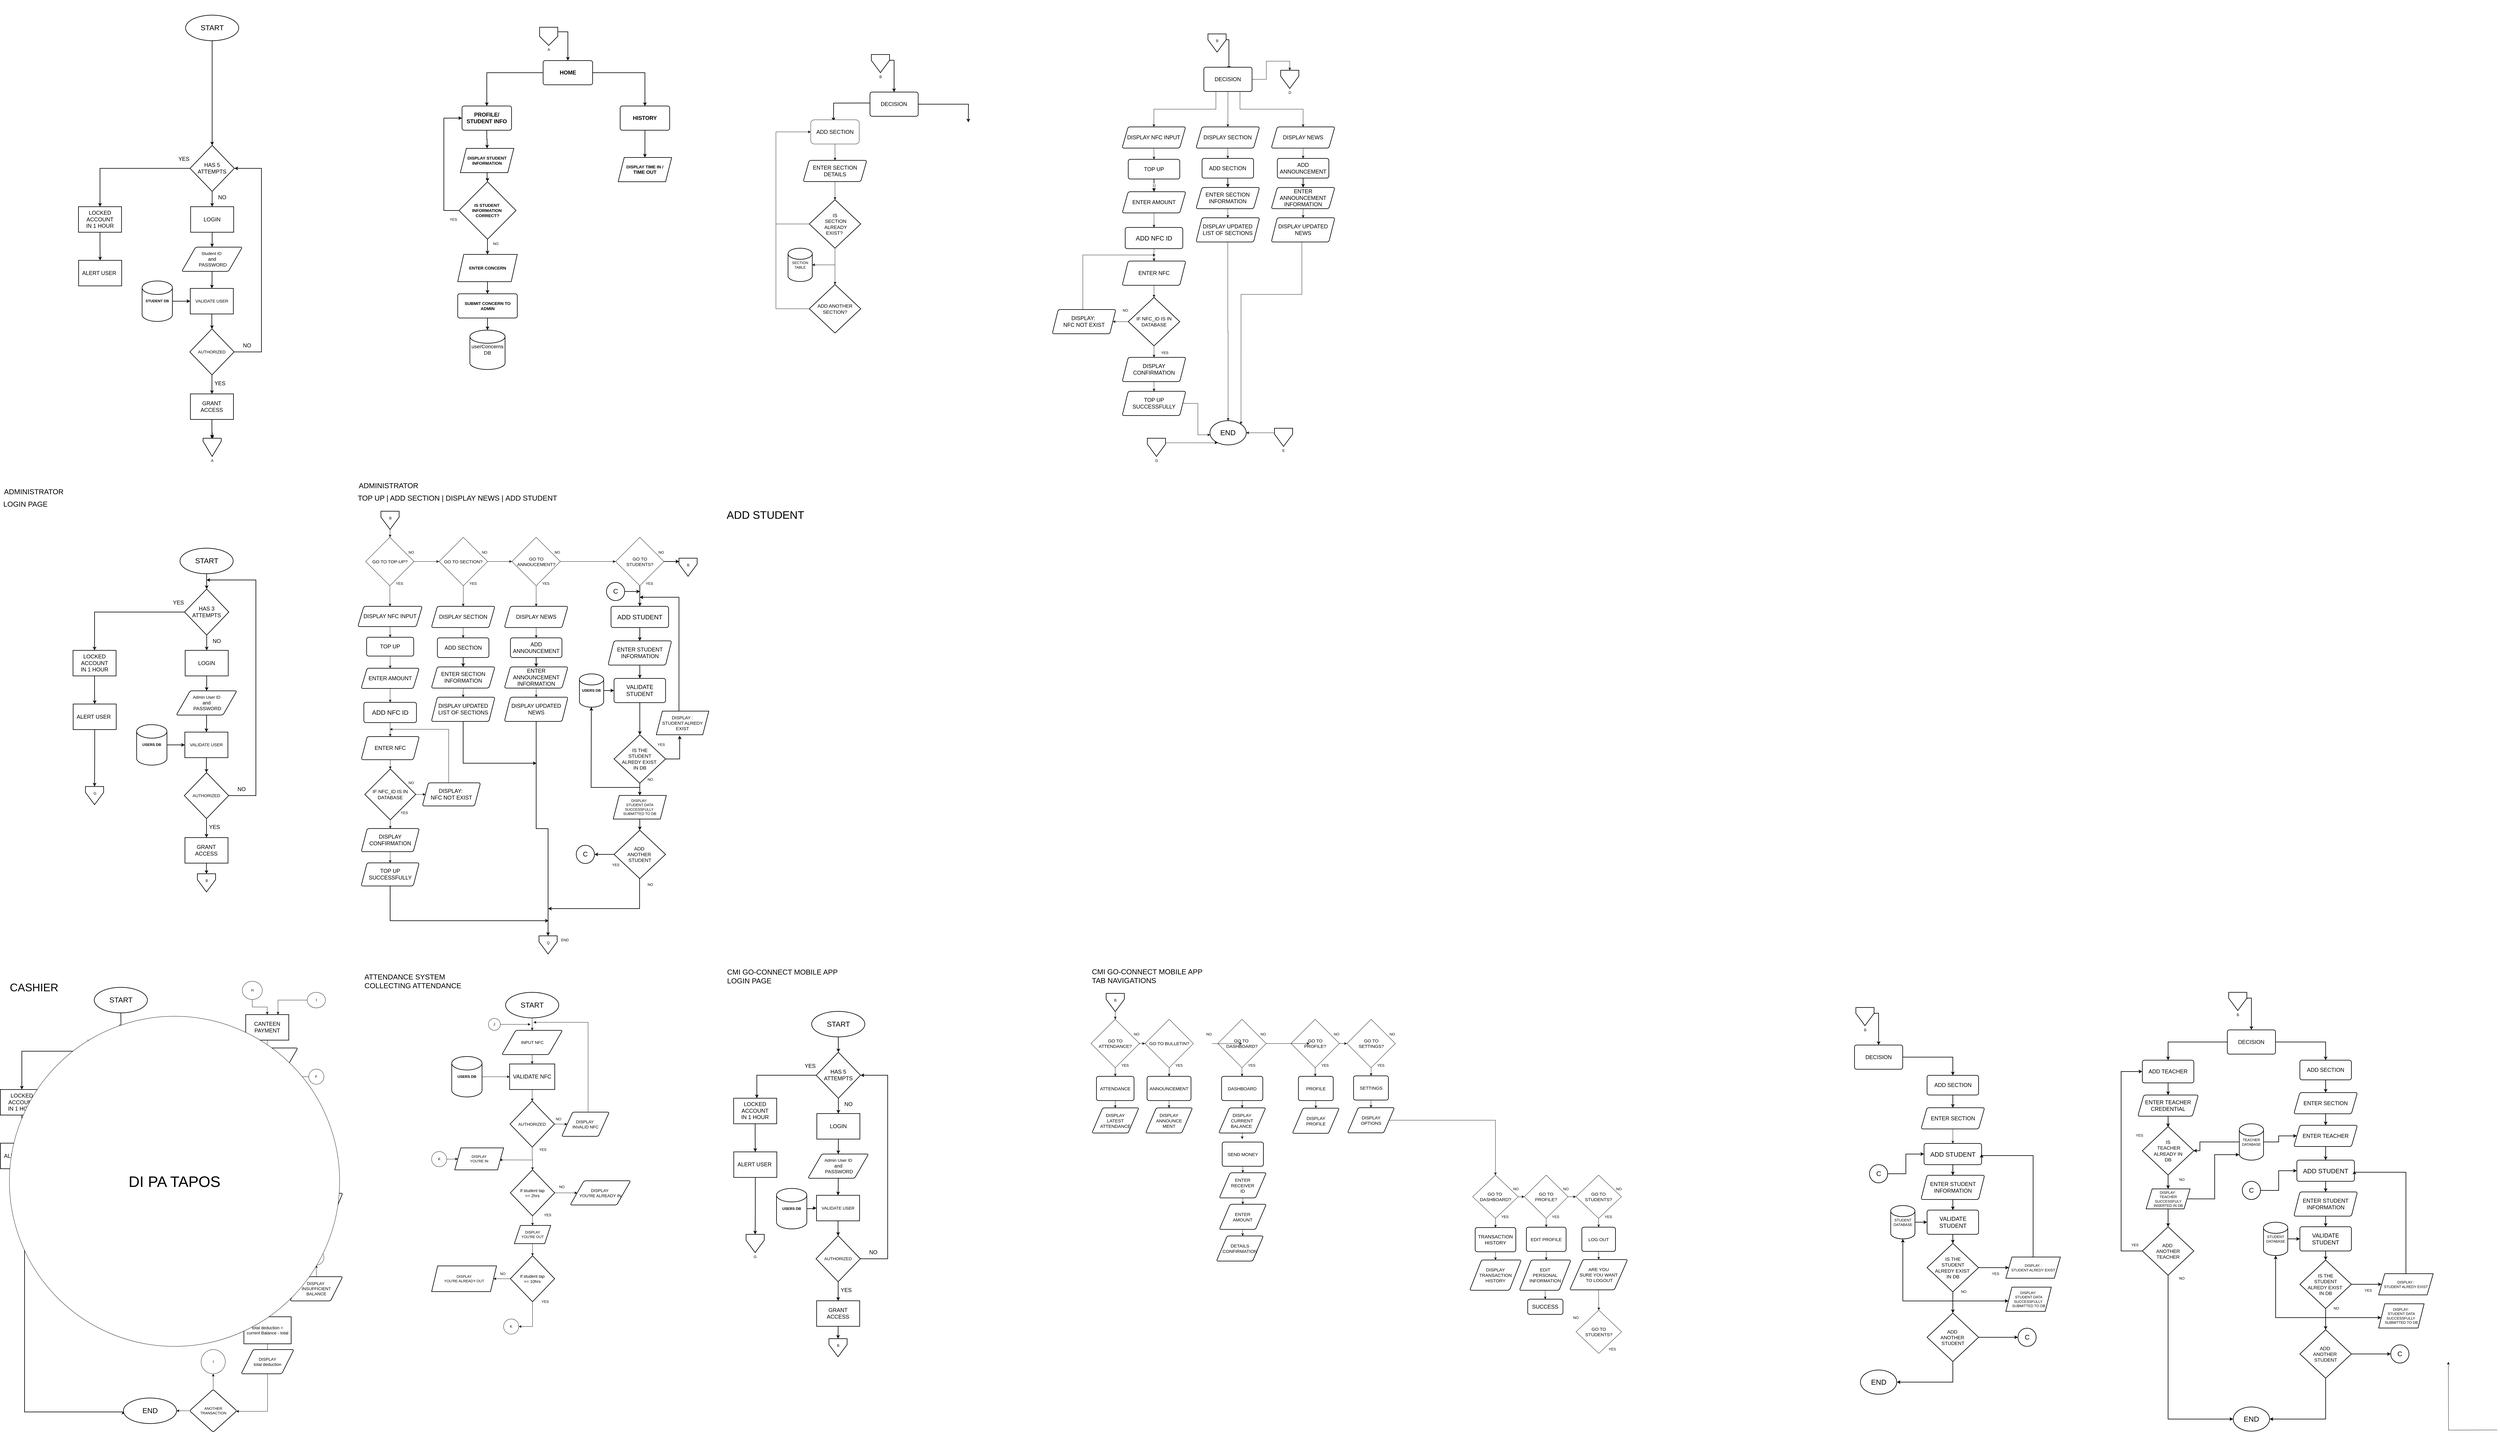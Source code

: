 <mxfile version="25.0.3" pages="2">
  <diagram name="Page-1" id="P248FYWzakACENcYzD32">
    <mxGraphModel dx="2206" dy="1135" grid="1" gridSize="10" guides="1" tooltips="1" connect="1" arrows="1" fold="1" page="1" pageScale="1" pageWidth="1200" pageHeight="1600" math="0" shadow="0">
      <root>
        <mxCell id="0" />
        <mxCell id="1" parent="0" />
        <mxCell id="MiD2MkpI0hm2RFPDv_2f-2" value="" style="group;strokeWidth=2;" parent="1" vertex="1" connectable="0">
          <mxGeometry x="651.44" y="80" width="175.56" height="84.352" as="geometry" />
        </mxCell>
        <mxCell id="yPtDzLY2cuwBXVtl93wE-1" value="" style="ellipse;whiteSpace=wrap;html=1;strokeWidth=2;" parent="MiD2MkpI0hm2RFPDv_2f-2" vertex="1">
          <mxGeometry width="175.56" height="84.352" as="geometry" />
        </mxCell>
        <mxCell id="MiD2MkpI0hm2RFPDv_2f-1" value="&lt;font style=&quot;font-size: 24px;&quot;&gt;START&lt;/font&gt;" style="text;html=1;align=center;verticalAlign=middle;whiteSpace=wrap;rounded=0;strokeWidth=2;" parent="MiD2MkpI0hm2RFPDv_2f-2" vertex="1">
          <mxGeometry x="66.641" y="32.443" width="42.994" height="19.466" as="geometry" />
        </mxCell>
        <mxCell id="MiD2MkpI0hm2RFPDv_2f-5" value="" style="endArrow=classic;html=1;rounded=0;exitX=0.5;exitY=1;exitDx=0;exitDy=0;entryX=0.5;entryY=0;entryDx=0;entryDy=0;strokeWidth=2;" parent="1" source="yPtDzLY2cuwBXVtl93wE-1" target="MiD2MkpI0hm2RFPDv_2f-7" edge="1">
          <mxGeometry width="50" height="50" relative="1" as="geometry">
            <mxPoint x="738.86" y="302.352" as="sourcePoint" />
            <mxPoint x="738.86" y="352.963" as="targetPoint" />
          </mxGeometry>
        </mxCell>
        <mxCell id="MiD2MkpI0hm2RFPDv_2f-33" value="" style="edgeStyle=orthogonalEdgeStyle;rounded=0;orthogonalLoop=1;jettySize=auto;html=1;strokeWidth=2;" parent="1" source="MiD2MkpI0hm2RFPDv_2f-4" target="MiD2MkpI0hm2RFPDv_2f-32" edge="1">
          <mxGeometry relative="1" as="geometry" />
        </mxCell>
        <mxCell id="MiD2MkpI0hm2RFPDv_2f-4" value="&lt;font style=&quot;font-size: 18px;&quot;&gt;LOGIN&lt;/font&gt;" style="rounded=0;whiteSpace=wrap;html=1;strokeWidth=2;" parent="1" vertex="1">
          <mxGeometry x="668.16" y="712.447" width="142.12" height="84.352" as="geometry" />
        </mxCell>
        <mxCell id="MiD2MkpI0hm2RFPDv_2f-8" style="edgeStyle=orthogonalEdgeStyle;rounded=0;orthogonalLoop=1;jettySize=auto;html=1;exitX=0.5;exitY=1;exitDx=0;exitDy=0;entryX=0.5;entryY=0;entryDx=0;entryDy=0;strokeWidth=2;" parent="1" source="MiD2MkpI0hm2RFPDv_2f-7" target="MiD2MkpI0hm2RFPDv_2f-4" edge="1">
          <mxGeometry relative="1" as="geometry" />
        </mxCell>
        <mxCell id="MiD2MkpI0hm2RFPDv_2f-20" style="edgeStyle=orthogonalEdgeStyle;rounded=0;orthogonalLoop=1;jettySize=auto;html=1;exitX=0;exitY=0.5;exitDx=0;exitDy=0;strokeWidth=2;" parent="1" source="MiD2MkpI0hm2RFPDv_2f-7" target="MiD2MkpI0hm2RFPDv_2f-19" edge="1">
          <mxGeometry relative="1" as="geometry" />
        </mxCell>
        <mxCell id="MiD2MkpI0hm2RFPDv_2f-7" value="&lt;font style=&quot;font-size: 18px;&quot;&gt;HAS 5&lt;/font&gt;&lt;div&gt;&lt;font style=&quot;font-size: 18px;&quot;&gt;ATTEMPTS&lt;/font&gt;&lt;/div&gt;" style="rhombus;whiteSpace=wrap;html=1;strokeWidth=2;" parent="1" vertex="1">
          <mxGeometry x="666.07" y="510.003" width="146.3" height="151.833" as="geometry" />
        </mxCell>
        <mxCell id="MiD2MkpI0hm2RFPDv_2f-11" style="edgeStyle=orthogonalEdgeStyle;rounded=0;orthogonalLoop=1;jettySize=auto;html=1;exitX=1;exitY=0.5;exitDx=0;exitDy=0;entryX=1;entryY=0.5;entryDx=0;entryDy=0;strokeWidth=2;" parent="1" source="MiD2MkpI0hm2RFPDv_2f-9" target="MiD2MkpI0hm2RFPDv_2f-7" edge="1">
          <mxGeometry relative="1" as="geometry">
            <Array as="points">
              <mxPoint x="902" y="1192.04" />
              <mxPoint x="902" y="586.04" />
            </Array>
          </mxGeometry>
        </mxCell>
        <mxCell id="MiD2MkpI0hm2RFPDv_2f-13" style="edgeStyle=orthogonalEdgeStyle;rounded=0;orthogonalLoop=1;jettySize=auto;html=1;exitX=0.5;exitY=1;exitDx=0;exitDy=0;entryX=0.5;entryY=0;entryDx=0;entryDy=0;strokeWidth=2;" parent="1" source="MiD2MkpI0hm2RFPDv_2f-9" target="MiD2MkpI0hm2RFPDv_2f-12" edge="1">
          <mxGeometry relative="1" as="geometry" />
        </mxCell>
        <mxCell id="MiD2MkpI0hm2RFPDv_2f-9" value="&lt;font style=&quot;font-size: 14px;&quot;&gt;AUTHORIZED&lt;/font&gt;" style="rhombus;whiteSpace=wrap;html=1;strokeWidth=2;" parent="1" vertex="1">
          <mxGeometry x="665.44" y="1116.036" width="146.3" height="151.833" as="geometry" />
        </mxCell>
        <mxCell id="MiD2MkpI0hm2RFPDv_2f-28" value="" style="edgeStyle=orthogonalEdgeStyle;rounded=0;orthogonalLoop=1;jettySize=auto;html=1;strokeWidth=2;" parent="1" source="BFEsGPovhOtkj3C0qsOE-10" edge="1">
          <mxGeometry relative="1" as="geometry">
            <mxPoint x="739.59" y="1480.589" as="targetPoint" />
          </mxGeometry>
        </mxCell>
        <mxCell id="MiD2MkpI0hm2RFPDv_2f-12" value="&lt;font style=&quot;font-size: 18px;&quot;&gt;GRANT ACCESS&lt;/font&gt;" style="rounded=0;whiteSpace=wrap;html=1;strokeWidth=2;" parent="1" vertex="1">
          <mxGeometry x="667.438" y="1330.586" width="142.12" height="84.352" as="geometry" />
        </mxCell>
        <mxCell id="MiD2MkpI0hm2RFPDv_2f-14" value="&lt;font style=&quot;font-size: 18px;&quot;&gt;YES&amp;nbsp;&lt;/font&gt;" style="text;html=1;align=center;verticalAlign=middle;resizable=0;points=[];autosize=1;strokeColor=none;fillColor=none;strokeWidth=2;" parent="1" vertex="1">
          <mxGeometry x="737.22" y="1276.037" width="60" height="40" as="geometry" />
        </mxCell>
        <mxCell id="MiD2MkpI0hm2RFPDv_2f-15" value="&lt;font style=&quot;font-size: 18px;&quot;&gt;NO&lt;/font&gt;" style="text;html=1;align=center;verticalAlign=middle;resizable=0;points=[];autosize=1;strokeColor=none;fillColor=none;strokeWidth=2;" parent="1" vertex="1">
          <mxGeometry x="829.01" y="1150.586" width="50" height="40" as="geometry" />
        </mxCell>
        <mxCell id="MiD2MkpI0hm2RFPDv_2f-17" value="&lt;font style=&quot;font-size: 18px;&quot;&gt;YES&amp;nbsp;&lt;/font&gt;" style="text;html=1;align=center;verticalAlign=middle;resizable=0;points=[];autosize=1;strokeColor=none;fillColor=none;strokeWidth=2;" parent="1" vertex="1">
          <mxGeometry x="618.0" y="535.309" width="60" height="40" as="geometry" />
        </mxCell>
        <mxCell id="MiD2MkpI0hm2RFPDv_2f-18" value="&lt;font style=&quot;font-size: 18px;&quot;&gt;NO&lt;/font&gt;" style="text;html=1;align=center;verticalAlign=middle;resizable=0;points=[];autosize=1;strokeColor=none;fillColor=none;strokeWidth=2;" parent="1" vertex="1">
          <mxGeometry x="747.22" y="661.836" width="50" height="40" as="geometry" />
        </mxCell>
        <mxCell id="MiD2MkpI0hm2RFPDv_2f-23" value="" style="edgeStyle=orthogonalEdgeStyle;rounded=0;orthogonalLoop=1;jettySize=auto;html=1;strokeWidth=2;" parent="1" source="MiD2MkpI0hm2RFPDv_2f-19" target="MiD2MkpI0hm2RFPDv_2f-22" edge="1">
          <mxGeometry relative="1" as="geometry" />
        </mxCell>
        <mxCell id="MiD2MkpI0hm2RFPDv_2f-19" value="&lt;font style=&quot;font-size: 18px;&quot;&gt;LOCKED&lt;/font&gt;&lt;div&gt;&lt;span style=&quot;font-size: 18px; background-color: initial;&quot;&gt;ACCOUNT&lt;/span&gt;&lt;div&gt;&lt;div&gt;&lt;font style=&quot;font-size: 18px;&quot;&gt;IN 1 HOUR&lt;/font&gt;&lt;/div&gt;&lt;/div&gt;&lt;/div&gt;" style="rounded=0;whiteSpace=wrap;html=1;strokeWidth=2;" parent="1" vertex="1">
          <mxGeometry x="298" y="712.447" width="142.12" height="84.352" as="geometry" />
        </mxCell>
        <mxCell id="MiD2MkpI0hm2RFPDv_2f-22" value="&lt;font style=&quot;font-size: 18px;&quot;&gt;ALERT USER&amp;nbsp;&lt;/font&gt;" style="rounded=0;whiteSpace=wrap;html=1;strokeWidth=2;" parent="1" vertex="1">
          <mxGeometry x="298.477" y="889.586" width="142.12" height="84.352" as="geometry" />
        </mxCell>
        <mxCell id="MiD2MkpI0hm2RFPDv_2f-38" value="" style="edgeStyle=orthogonalEdgeStyle;rounded=0;orthogonalLoop=1;jettySize=auto;html=1;strokeWidth=2;" parent="1" source="MiD2MkpI0hm2RFPDv_2f-32" target="MiD2MkpI0hm2RFPDv_2f-37" edge="1">
          <mxGeometry relative="1" as="geometry" />
        </mxCell>
        <mxCell id="MiD2MkpI0hm2RFPDv_2f-32" value="&lt;font style=&quot;font-size: 14px;&quot;&gt;Student ID&amp;nbsp;&lt;/font&gt;&lt;div&gt;&lt;font size=&quot;3&quot;&gt;and&lt;/font&gt;&lt;/div&gt;&lt;div&gt;&lt;font size=&quot;3&quot;&gt;&amp;nbsp;PASSWORD&lt;/font&gt;&lt;/div&gt;" style="shape=parallelogram;html=1;strokeWidth=2;perimeter=parallelogramPerimeter;whiteSpace=wrap;rounded=1;arcSize=12;size=0.23;" parent="1" vertex="1">
          <mxGeometry x="638.86" y="846.04" width="200" height="80" as="geometry" />
        </mxCell>
        <mxCell id="MiD2MkpI0hm2RFPDv_2f-39" value="" style="edgeStyle=orthogonalEdgeStyle;rounded=0;orthogonalLoop=1;jettySize=auto;html=1;strokeWidth=2;" parent="1" source="MiD2MkpI0hm2RFPDv_2f-35" target="MiD2MkpI0hm2RFPDv_2f-37" edge="1">
          <mxGeometry relative="1" as="geometry" />
        </mxCell>
        <mxCell id="MiD2MkpI0hm2RFPDv_2f-35" value="&lt;b&gt;STUDENT DB&lt;/b&gt;" style="strokeWidth=2;html=1;shape=mxgraph.flowchart.database;whiteSpace=wrap;" parent="1" vertex="1">
          <mxGeometry x="508" y="957.7" width="100" height="133.59" as="geometry" />
        </mxCell>
        <mxCell id="MiD2MkpI0hm2RFPDv_2f-40" value="" style="edgeStyle=orthogonalEdgeStyle;rounded=0;orthogonalLoop=1;jettySize=auto;html=1;strokeWidth=2;" parent="1" source="MiD2MkpI0hm2RFPDv_2f-37" target="MiD2MkpI0hm2RFPDv_2f-9" edge="1">
          <mxGeometry relative="1" as="geometry" />
        </mxCell>
        <mxCell id="MiD2MkpI0hm2RFPDv_2f-37" value="&lt;font style=&quot;font-size: 14px;&quot;&gt;VALIDATE USER&lt;/font&gt;" style="rounded=0;whiteSpace=wrap;html=1;strokeWidth=2;" parent="1" vertex="1">
          <mxGeometry x="667.07" y="982.317" width="142.12" height="84.352" as="geometry" />
        </mxCell>
        <mxCell id="MiD2MkpI0hm2RFPDv_2f-76" value="" style="group;strokeWidth=2;" parent="1" vertex="1" connectable="0">
          <mxGeometry x="1345" y="30.0" width="910.95" height="1470" as="geometry" />
        </mxCell>
        <mxCell id="MiD2MkpI0hm2RFPDv_2f-43" value="" style="edgeStyle=orthogonalEdgeStyle;rounded=0;orthogonalLoop=1;jettySize=auto;html=1;exitX=1;exitY=0.25;exitDx=0;exitDy=0;strokeWidth=2;" parent="MiD2MkpI0hm2RFPDv_2f-76" source="BFEsGPovhOtkj3C0qsOE-12" target="MiD2MkpI0hm2RFPDv_2f-42" edge="1">
          <mxGeometry relative="1" as="geometry">
            <mxPoint x="567.667" y="161.0" as="sourcePoint" />
          </mxGeometry>
        </mxCell>
        <mxCell id="MiD2MkpI0hm2RFPDv_2f-49" style="edgeStyle=orthogonalEdgeStyle;rounded=0;orthogonalLoop=1;jettySize=auto;html=1;entryX=0.5;entryY=0;entryDx=0;entryDy=0;strokeWidth=2;" parent="MiD2MkpI0hm2RFPDv_2f-76" source="MiD2MkpI0hm2RFPDv_2f-42" target="MiD2MkpI0hm2RFPDv_2f-46" edge="1">
          <mxGeometry relative="1" as="geometry" />
        </mxCell>
        <mxCell id="MiD2MkpI0hm2RFPDv_2f-50" style="edgeStyle=orthogonalEdgeStyle;rounded=0;orthogonalLoop=1;jettySize=auto;html=1;entryX=0.5;entryY=0;entryDx=0;entryDy=0;strokeWidth=2;" parent="MiD2MkpI0hm2RFPDv_2f-76" source="MiD2MkpI0hm2RFPDv_2f-42" target="MiD2MkpI0hm2RFPDv_2f-47" edge="1">
          <mxGeometry relative="1" as="geometry" />
        </mxCell>
        <mxCell id="MiD2MkpI0hm2RFPDv_2f-42" value="&lt;font style=&quot;font-size: 18px;&quot;&gt;&lt;b&gt;HOME&lt;/b&gt;&lt;/font&gt;" style="rounded=1;whiteSpace=wrap;html=1;absoluteArcSize=1;arcSize=14;strokeWidth=2;" parent="MiD2MkpI0hm2RFPDv_2f-76" vertex="1">
          <mxGeometry x="486.62" y="200" width="163.36" height="80" as="geometry" />
        </mxCell>
        <mxCell id="MiD2MkpI0hm2RFPDv_2f-52" value="" style="edgeStyle=orthogonalEdgeStyle;rounded=0;orthogonalLoop=1;jettySize=auto;html=1;strokeWidth=2;" parent="MiD2MkpI0hm2RFPDv_2f-76" source="MiD2MkpI0hm2RFPDv_2f-46" target="MiD2MkpI0hm2RFPDv_2f-70" edge="1">
          <mxGeometry relative="1" as="geometry">
            <mxPoint x="300.667" y="510" as="targetPoint" />
          </mxGeometry>
        </mxCell>
        <mxCell id="MiD2MkpI0hm2RFPDv_2f-46" value="&lt;font style=&quot;font-size: 18px;&quot;&gt;&lt;b&gt;PROFILE/&lt;/b&gt;&lt;/font&gt;&lt;div&gt;&lt;font style=&quot;font-size: 18px;&quot;&gt;&lt;b&gt;STUDENT INFO&lt;/b&gt;&lt;/font&gt;&lt;/div&gt;" style="rounded=1;whiteSpace=wrap;html=1;absoluteArcSize=1;arcSize=14;strokeWidth=2;" parent="MiD2MkpI0hm2RFPDv_2f-76" vertex="1">
          <mxGeometry x="219.0" y="350" width="163.36" height="80" as="geometry" />
        </mxCell>
        <mxCell id="MiD2MkpI0hm2RFPDv_2f-73" value="" style="edgeStyle=orthogonalEdgeStyle;rounded=0;orthogonalLoop=1;jettySize=auto;html=1;strokeWidth=2;" parent="MiD2MkpI0hm2RFPDv_2f-76" source="MiD2MkpI0hm2RFPDv_2f-47" target="MiD2MkpI0hm2RFPDv_2f-72" edge="1">
          <mxGeometry relative="1" as="geometry" />
        </mxCell>
        <mxCell id="MiD2MkpI0hm2RFPDv_2f-47" value="&lt;span style=&quot;font-size: 18px;&quot;&gt;&lt;b&gt;HISTORY&lt;/b&gt;&lt;/span&gt;" style="rounded=1;whiteSpace=wrap;html=1;absoluteArcSize=1;arcSize=14;strokeWidth=2;" parent="MiD2MkpI0hm2RFPDv_2f-76" vertex="1">
          <mxGeometry x="740.95" y="350" width="163.36" height="80" as="geometry" />
        </mxCell>
        <mxCell id="MiD2MkpI0hm2RFPDv_2f-58" value="" style="edgeStyle=orthogonalEdgeStyle;rounded=0;orthogonalLoop=1;jettySize=auto;html=1;strokeWidth=2;" parent="MiD2MkpI0hm2RFPDv_2f-76" source="MiD2MkpI0hm2RFPDv_2f-70" target="MiD2MkpI0hm2RFPDv_2f-57" edge="1">
          <mxGeometry relative="1" as="geometry">
            <mxPoint x="301.667" y="590" as="sourcePoint" />
          </mxGeometry>
        </mxCell>
        <mxCell id="MiD2MkpI0hm2RFPDv_2f-62" value="" style="edgeStyle=orthogonalEdgeStyle;rounded=0;orthogonalLoop=1;jettySize=auto;html=1;strokeWidth=2;" parent="MiD2MkpI0hm2RFPDv_2f-76" source="MiD2MkpI0hm2RFPDv_2f-57" target="MiD2MkpI0hm2RFPDv_2f-61" edge="1">
          <mxGeometry relative="1" as="geometry" />
        </mxCell>
        <mxCell id="MiD2MkpI0hm2RFPDv_2f-65" style="edgeStyle=orthogonalEdgeStyle;rounded=0;orthogonalLoop=1;jettySize=auto;html=1;exitX=0;exitY=0.5;exitDx=0;exitDy=0;exitPerimeter=0;strokeWidth=2;" parent="MiD2MkpI0hm2RFPDv_2f-76" source="MiD2MkpI0hm2RFPDv_2f-57" edge="1">
          <mxGeometry relative="1" as="geometry">
            <mxPoint x="219" y="390" as="targetPoint" />
            <Array as="points">
              <mxPoint x="159" y="695" />
              <mxPoint x="159" y="390" />
            </Array>
          </mxGeometry>
        </mxCell>
        <mxCell id="MiD2MkpI0hm2RFPDv_2f-57" value="&lt;span style=&quot;font-size: 14px;&quot;&gt;&lt;b&gt;IS STUDENT&amp;nbsp;&lt;/b&gt;&lt;/span&gt;&lt;div&gt;&lt;span style=&quot;font-size: 14px;&quot;&gt;&lt;b&gt;INFORMATION&amp;nbsp;&lt;/b&gt;&lt;/span&gt;&lt;/div&gt;&lt;div&gt;&lt;span style=&quot;font-size: 14px;&quot;&gt;&lt;b&gt;CORRECT?&lt;/b&gt;&lt;/span&gt;&lt;/div&gt;" style="strokeWidth=2;html=1;shape=mxgraph.flowchart.decision;whiteSpace=wrap;" parent="MiD2MkpI0hm2RFPDv_2f-76" vertex="1">
          <mxGeometry x="208.84" y="600" width="188.32" height="190" as="geometry" />
        </mxCell>
        <mxCell id="MiD2MkpI0hm2RFPDv_2f-67" value="" style="edgeStyle=orthogonalEdgeStyle;rounded=0;orthogonalLoop=1;jettySize=auto;html=1;strokeWidth=2;" parent="MiD2MkpI0hm2RFPDv_2f-76" source="MiD2MkpI0hm2RFPDv_2f-61" target="MiD2MkpI0hm2RFPDv_2f-66" edge="1">
          <mxGeometry relative="1" as="geometry" />
        </mxCell>
        <mxCell id="MiD2MkpI0hm2RFPDv_2f-61" value="&lt;span style=&quot;font-size: 14px;&quot;&gt;&lt;b&gt;ENTER CONCERN&lt;/b&gt;&lt;/span&gt;" style="shape=parallelogram;perimeter=parallelogramPerimeter;whiteSpace=wrap;html=1;fixedSize=1;strokeWidth=2;" parent="MiD2MkpI0hm2RFPDv_2f-76" vertex="1">
          <mxGeometry x="204.68" y="840" width="196.64" height="90" as="geometry" />
        </mxCell>
        <mxCell id="MiD2MkpI0hm2RFPDv_2f-63" value="YES" style="text;html=1;align=center;verticalAlign=middle;resizable=0;points=[];autosize=1;strokeColor=none;fillColor=none;strokeWidth=2;" parent="MiD2MkpI0hm2RFPDv_2f-76" vertex="1">
          <mxGeometry x="164.68" y="710" width="50" height="30" as="geometry" />
        </mxCell>
        <mxCell id="MiD2MkpI0hm2RFPDv_2f-64" value="NO" style="text;html=1;align=center;verticalAlign=middle;resizable=0;points=[];autosize=1;strokeColor=none;fillColor=none;strokeWidth=2;" parent="MiD2MkpI0hm2RFPDv_2f-76" vertex="1">
          <mxGeometry x="309.8" y="790" width="40" height="30" as="geometry" />
        </mxCell>
        <mxCell id="MiD2MkpI0hm2RFPDv_2f-69" value="" style="edgeStyle=orthogonalEdgeStyle;rounded=0;orthogonalLoop=1;jettySize=auto;html=1;strokeWidth=2;" parent="MiD2MkpI0hm2RFPDv_2f-76" source="MiD2MkpI0hm2RFPDv_2f-66" target="MiD2MkpI0hm2RFPDv_2f-68" edge="1">
          <mxGeometry relative="1" as="geometry" />
        </mxCell>
        <mxCell id="MiD2MkpI0hm2RFPDv_2f-66" value="&lt;b&gt;&lt;font style=&quot;font-size: 14px;&quot;&gt;SUBMIT CONCERN TO ADMIN&lt;/font&gt;&lt;/b&gt;" style="rounded=1;whiteSpace=wrap;html=1;absoluteArcSize=1;arcSize=14;strokeWidth=2;" parent="MiD2MkpI0hm2RFPDv_2f-76" vertex="1">
          <mxGeometry x="204.68" y="970" width="196.64" height="80" as="geometry" />
        </mxCell>
        <mxCell id="MiD2MkpI0hm2RFPDv_2f-68" value="&lt;font style=&quot;font-size: 17px;&quot;&gt;userConcerns&lt;/font&gt;&lt;div style=&quot;font-size: 17px;&quot;&gt;&lt;font style=&quot;font-size: 17px;&quot;&gt;DB&lt;/font&gt;&lt;/div&gt;" style="strokeWidth=2;html=1;shape=mxgraph.flowchart.database;whiteSpace=wrap;" parent="MiD2MkpI0hm2RFPDv_2f-76" vertex="1">
          <mxGeometry x="245" y="1090" width="116" height="130" as="geometry" />
        </mxCell>
        <mxCell id="MiD2MkpI0hm2RFPDv_2f-70" value="&lt;font style=&quot;font-size: 14px;&quot;&gt;&lt;b&gt;DISPLAY STUDENT INFORMATION&lt;/b&gt;&lt;/font&gt;" style="shape=parallelogram;perimeter=parallelogramPerimeter;whiteSpace=wrap;html=1;fixedSize=1;strokeWidth=2;" parent="MiD2MkpI0hm2RFPDv_2f-76" vertex="1">
          <mxGeometry x="213.36" y="490" width="176.64" height="80" as="geometry" />
        </mxCell>
        <mxCell id="MiD2MkpI0hm2RFPDv_2f-72" value="&lt;font style=&quot;font-size: 14px;&quot;&gt;&lt;b&gt;DISPLAY TIME IN /&lt;/b&gt;&lt;/font&gt;&lt;div&gt;&lt;font size=&quot;3&quot;&gt;&lt;b&gt;TIME OUT&lt;/b&gt;&lt;/font&gt;&lt;/div&gt;" style="shape=parallelogram;perimeter=parallelogramPerimeter;whiteSpace=wrap;html=1;fixedSize=1;strokeWidth=2;" parent="MiD2MkpI0hm2RFPDv_2f-76" vertex="1">
          <mxGeometry x="734.31" y="520" width="176.64" height="80" as="geometry" />
        </mxCell>
        <mxCell id="BFEsGPovhOtkj3C0qsOE-12" value="A" style="verticalLabelPosition=bottom;verticalAlign=top;html=1;shape=offPageConnector;rounded=0;size=0.5;strokeWidth=2;" parent="MiD2MkpI0hm2RFPDv_2f-76" vertex="1">
          <mxGeometry x="475" y="90.0" width="60" height="60" as="geometry" />
        </mxCell>
        <mxCell id="MiD2MkpI0hm2RFPDv_2f-171" value="" style="edgeStyle=orthogonalEdgeStyle;rounded=0;orthogonalLoop=1;jettySize=auto;html=1;exitX=1.031;exitY=0.348;exitDx=0;exitDy=0;exitPerimeter=0;strokeWidth=2;" parent="1" source="BFEsGPovhOtkj3C0qsOE-7" target="MiD2MkpI0hm2RFPDv_2f-170" edge="1">
          <mxGeometry relative="1" as="geometry">
            <mxPoint x="6239.52" y="3434.575" as="sourcePoint" />
            <Array as="points">
              <mxPoint x="6226.52" y="3375.53" />
              <mxPoint x="6239.52" y="3375.53" />
            </Array>
          </mxGeometry>
        </mxCell>
        <mxCell id="MiD2MkpI0hm2RFPDv_2f-175" value="" style="edgeStyle=orthogonalEdgeStyle;rounded=0;orthogonalLoop=1;jettySize=auto;html=1;strokeWidth=2;" parent="1" source="MiD2MkpI0hm2RFPDv_2f-170" target="MiD2MkpI0hm2RFPDv_2f-173" edge="1">
          <mxGeometry relative="1" as="geometry" />
        </mxCell>
        <mxCell id="MiD2MkpI0hm2RFPDv_2f-170" value="&lt;span style=&quot;font-size: 18px;&quot;&gt;DECISION&lt;/span&gt;" style="rounded=1;whiteSpace=wrap;html=1;absoluteArcSize=1;arcSize=14;strokeWidth=2;" parent="1" vertex="1">
          <mxGeometry x="6160" y="3480.53" width="159.04" height="80" as="geometry" />
        </mxCell>
        <mxCell id="MiD2MkpI0hm2RFPDv_2f-179" value="" style="edgeStyle=orthogonalEdgeStyle;rounded=0;orthogonalLoop=1;jettySize=auto;html=1;strokeWidth=2;" parent="1" source="MiD2MkpI0hm2RFPDv_2f-173" target="MiD2MkpI0hm2RFPDv_2f-178" edge="1">
          <mxGeometry relative="1" as="geometry" />
        </mxCell>
        <mxCell id="MiD2MkpI0hm2RFPDv_2f-173" value="&lt;font style=&quot;font-size: 18px;&quot;&gt;ADD SECTION&lt;/font&gt;" style="rounded=1;whiteSpace=wrap;html=1;absoluteArcSize=1;arcSize=14;strokeWidth=2;" parent="1" vertex="1">
          <mxGeometry x="6399.52" y="3580.53" width="170" height="65" as="geometry" />
        </mxCell>
        <mxCell id="MiD2MkpI0hm2RFPDv_2f-232" value="" style="edgeStyle=orthogonalEdgeStyle;rounded=0;orthogonalLoop=1;jettySize=auto;html=1;strokeWidth=2;" parent="1" source="MiD2MkpI0hm2RFPDv_2f-176" target="MiD2MkpI0hm2RFPDv_2f-202" edge="1">
          <mxGeometry relative="1" as="geometry" />
        </mxCell>
        <mxCell id="MiD2MkpI0hm2RFPDv_2f-176" value="&lt;font style=&quot;font-size: 21px;&quot;&gt;ADD STUDENT&lt;/font&gt;" style="rounded=1;whiteSpace=wrap;html=1;absoluteArcSize=1;arcSize=14;strokeWidth=2;" parent="1" vertex="1">
          <mxGeometry x="6389.52" y="3805.53" width="190" height="70" as="geometry" />
        </mxCell>
        <mxCell id="hYAcStnYISpaymhXTc3v-127" style="edgeStyle=orthogonalEdgeStyle;rounded=0;orthogonalLoop=1;jettySize=auto;html=1;entryX=0.5;entryY=0;entryDx=0;entryDy=0;" parent="1" source="MiD2MkpI0hm2RFPDv_2f-178" target="MiD2MkpI0hm2RFPDv_2f-176" edge="1">
          <mxGeometry relative="1" as="geometry" />
        </mxCell>
        <mxCell id="MiD2MkpI0hm2RFPDv_2f-178" value="&lt;font style=&quot;font-size: 18px;&quot;&gt;ENTER SECTION&lt;/font&gt;" style="shape=parallelogram;perimeter=parallelogramPerimeter;whiteSpace=wrap;html=1;fixedSize=1;rounded=1;arcSize=14;strokeWidth=2;" parent="1" vertex="1">
          <mxGeometry x="6379.52" y="3687.53" width="210" height="70" as="geometry" />
        </mxCell>
        <mxCell id="MiD2MkpI0hm2RFPDv_2f-205" value="" style="edgeStyle=orthogonalEdgeStyle;rounded=0;orthogonalLoop=1;jettySize=auto;html=1;strokeWidth=2;" parent="1" source="MiD2MkpI0hm2RFPDv_2f-202" target="MiD2MkpI0hm2RFPDv_2f-204" edge="1">
          <mxGeometry relative="1" as="geometry" />
        </mxCell>
        <mxCell id="MiD2MkpI0hm2RFPDv_2f-202" value="&lt;font style=&quot;font-size: 18px;&quot;&gt;ENTER STUDENT INFORMATION&lt;/font&gt;" style="shape=parallelogram;perimeter=parallelogramPerimeter;whiteSpace=wrap;html=1;fixedSize=1;rounded=1;arcSize=14;strokeWidth=2;" parent="1" vertex="1">
          <mxGeometry x="6379.52" y="3910.53" width="210" height="80" as="geometry" />
        </mxCell>
        <mxCell id="MiD2MkpI0hm2RFPDv_2f-229" value="" style="edgeStyle=orthogonalEdgeStyle;rounded=0;orthogonalLoop=1;jettySize=auto;html=1;strokeWidth=2;" parent="1" source="MiD2MkpI0hm2RFPDv_2f-204" target="MiD2MkpI0hm2RFPDv_2f-225" edge="1">
          <mxGeometry relative="1" as="geometry" />
        </mxCell>
        <mxCell id="MiD2MkpI0hm2RFPDv_2f-204" value="&lt;font style=&quot;font-size: 19px;&quot;&gt;VALIDATE STUDENT&lt;/font&gt;" style="rounded=1;whiteSpace=wrap;html=1;absoluteArcSize=1;arcSize=14;strokeWidth=2;" parent="1" vertex="1">
          <mxGeometry x="6399.52" y="4025.53" width="170" height="80" as="geometry" />
        </mxCell>
        <mxCell id="MiD2MkpI0hm2RFPDv_2f-218" value="" style="edgeStyle=orthogonalEdgeStyle;rounded=0;orthogonalLoop=1;jettySize=auto;html=1;strokeWidth=2;" parent="1" source="MiD2MkpI0hm2RFPDv_2f-219" edge="1">
          <mxGeometry relative="1" as="geometry">
            <mxPoint x="6399.52" y="4065.53" as="targetPoint" />
          </mxGeometry>
        </mxCell>
        <mxCell id="MiD2MkpI0hm2RFPDv_2f-219" value="STUDENT DATABASE" style="strokeWidth=2;html=1;shape=mxgraph.flowchart.database;whiteSpace=wrap;" parent="1" vertex="1">
          <mxGeometry x="6279.52" y="4010.53" width="80" height="110" as="geometry" />
        </mxCell>
        <mxCell id="MiD2MkpI0hm2RFPDv_2f-224" value="" style="edgeStyle=orthogonalEdgeStyle;rounded=0;orthogonalLoop=1;jettySize=auto;html=1;strokeWidth=2;" parent="1" source="MiD2MkpI0hm2RFPDv_2f-225" target="MiD2MkpI0hm2RFPDv_2f-227" edge="1">
          <mxGeometry relative="1" as="geometry" />
        </mxCell>
        <mxCell id="MiD2MkpI0hm2RFPDv_2f-253" value="" style="edgeStyle=orthogonalEdgeStyle;rounded=0;orthogonalLoop=1;jettySize=auto;html=1;strokeWidth=2;" parent="1" source="MiD2MkpI0hm2RFPDv_2f-225" target="MiD2MkpI0hm2RFPDv_2f-252" edge="1">
          <mxGeometry relative="1" as="geometry">
            <Array as="points">
              <mxPoint x="6484.52" y="4325.53" />
            </Array>
          </mxGeometry>
        </mxCell>
        <mxCell id="MiD2MkpI0hm2RFPDv_2f-258" style="edgeStyle=orthogonalEdgeStyle;rounded=0;orthogonalLoop=1;jettySize=auto;html=1;exitX=0.5;exitY=1;exitDx=0;exitDy=0;strokeWidth=2;" parent="1" source="MiD2MkpI0hm2RFPDv_2f-225" target="MiD2MkpI0hm2RFPDv_2f-219" edge="1">
          <mxGeometry relative="1" as="geometry">
            <Array as="points">
              <mxPoint x="6484.52" y="4325.53" />
              <mxPoint x="6319.52" y="4325.53" />
            </Array>
          </mxGeometry>
        </mxCell>
        <mxCell id="MiD2MkpI0hm2RFPDv_2f-263" style="edgeStyle=orthogonalEdgeStyle;rounded=0;orthogonalLoop=1;jettySize=auto;html=1;entryX=0.5;entryY=0;entryDx=0;entryDy=0;strokeWidth=2;" parent="1" source="MiD2MkpI0hm2RFPDv_2f-225" target="MiD2MkpI0hm2RFPDv_2f-261" edge="1">
          <mxGeometry relative="1" as="geometry" />
        </mxCell>
        <mxCell id="MiD2MkpI0hm2RFPDv_2f-225" value="&lt;span style=&quot;font-size: 16px;&quot;&gt;IS THE&lt;/span&gt;&lt;div&gt;&lt;span style=&quot;font-size: 16px;&quot;&gt;&amp;nbsp;STUDENT&amp;nbsp;&lt;/span&gt;&lt;/div&gt;&lt;div&gt;&lt;span style=&quot;font-size: 16px;&quot;&gt;ALREDY EXIST&amp;nbsp;&lt;/span&gt;&lt;div&gt;&lt;span style=&quot;font-size: 16px;&quot;&gt;IN DB&lt;/span&gt;&lt;/div&gt;&lt;/div&gt;" style="rhombus;whiteSpace=wrap;html=1;strokeWidth=2;" parent="1" vertex="1">
          <mxGeometry x="6399.52" y="4135.53" width="170" height="160" as="geometry" />
        </mxCell>
        <mxCell id="MiD2MkpI0hm2RFPDv_2f-226" value="YES" style="text;html=1;align=center;verticalAlign=middle;resizable=0;points=[];autosize=1;strokeColor=none;fillColor=none;strokeWidth=2;" parent="1" vertex="1">
          <mxGeometry x="6599.52" y="4220.53" width="50" height="30" as="geometry" />
        </mxCell>
        <mxCell id="MiD2MkpI0hm2RFPDv_2f-230" style="edgeStyle=orthogonalEdgeStyle;rounded=0;orthogonalLoop=1;jettySize=auto;html=1;entryX=1;entryY=0.5;entryDx=0;entryDy=0;strokeWidth=2;" parent="1" source="MiD2MkpI0hm2RFPDv_2f-227" target="MiD2MkpI0hm2RFPDv_2f-176" edge="1">
          <mxGeometry relative="1" as="geometry">
            <Array as="points">
              <mxPoint x="6749.52" y="3845.53" />
            </Array>
          </mxGeometry>
        </mxCell>
        <mxCell id="MiD2MkpI0hm2RFPDv_2f-227" value="DISPLAY :&lt;div&gt;STUDENT ALREDY EXIST&lt;/div&gt;" style="shape=parallelogram;perimeter=parallelogramPerimeter;whiteSpace=wrap;html=1;fixedSize=1;strokeWidth=2;" parent="1" vertex="1">
          <mxGeometry x="6659.52" y="4180.53" width="180" height="70" as="geometry" />
        </mxCell>
        <mxCell id="MiD2MkpI0hm2RFPDv_2f-228" value="NO" style="text;html=1;align=center;verticalAlign=middle;resizable=0;points=[];autosize=1;strokeColor=none;fillColor=none;strokeWidth=2;" parent="1" vertex="1">
          <mxGeometry x="6499.52" y="4279.88" width="40" height="30" as="geometry" />
        </mxCell>
        <mxCell id="MiD2MkpI0hm2RFPDv_2f-252" value="DISPLAY:&amp;nbsp;&lt;div&gt;STUDENT DATA SUCCESSFULLY&amp;nbsp;&lt;div&gt;SUBMITTED TO DB&lt;/div&gt;&lt;/div&gt;" style="shape=parallelogram;perimeter=parallelogramPerimeter;whiteSpace=wrap;html=1;fixedSize=1;strokeWidth=2;" parent="1" vertex="1">
          <mxGeometry x="6659.52" y="4279.88" width="150" height="80" as="geometry" />
        </mxCell>
        <mxCell id="MiD2MkpI0hm2RFPDv_2f-255" value="&lt;span style=&quot;font-size: 24px;&quot;&gt;END&lt;/span&gt;" style="strokeWidth=2;html=1;shape=mxgraph.flowchart.start_2;whiteSpace=wrap;" parent="1" vertex="1">
          <mxGeometry x="6179.52" y="4553.53" width="120" height="80" as="geometry" />
        </mxCell>
        <mxCell id="MiD2MkpI0hm2RFPDv_2f-267" value="" style="edgeStyle=orthogonalEdgeStyle;rounded=0;orthogonalLoop=1;jettySize=auto;html=1;strokeWidth=2;" parent="1" source="MiD2MkpI0hm2RFPDv_2f-261" target="MiD2MkpI0hm2RFPDv_2f-266" edge="1">
          <mxGeometry relative="1" as="geometry" />
        </mxCell>
        <mxCell id="MiD2MkpI0hm2RFPDv_2f-261" value="&lt;span style=&quot;font-size: 16px;&quot;&gt;ADD&amp;nbsp;&lt;/span&gt;&lt;div&gt;&lt;span style=&quot;font-size: 16px;&quot;&gt;ANOTHER&amp;nbsp;&lt;/span&gt;&lt;/div&gt;&lt;div&gt;&lt;span style=&quot;font-size: 16px;&quot;&gt;STUDENT&lt;/span&gt;&lt;/div&gt;" style="rhombus;whiteSpace=wrap;html=1;strokeWidth=2;" parent="1" vertex="1">
          <mxGeometry x="6399.52" y="4365.53" width="170" height="160" as="geometry" />
        </mxCell>
        <mxCell id="MiD2MkpI0hm2RFPDv_2f-266" value="&lt;font style=&quot;font-size: 22px;&quot;&gt;C&lt;/font&gt;" style="ellipse;whiteSpace=wrap;html=1;strokeWidth=2;" parent="1" vertex="1">
          <mxGeometry x="6699.52" y="4415.53" width="60" height="60" as="geometry" />
        </mxCell>
        <mxCell id="MiD2MkpI0hm2RFPDv_2f-269" value="" style="edgeStyle=orthogonalEdgeStyle;rounded=0;orthogonalLoop=1;jettySize=auto;html=1;strokeWidth=2;" parent="1" source="MiD2MkpI0hm2RFPDv_2f-268" target="MiD2MkpI0hm2RFPDv_2f-176" edge="1">
          <mxGeometry relative="1" as="geometry" />
        </mxCell>
        <mxCell id="MiD2MkpI0hm2RFPDv_2f-268" value="&lt;font style=&quot;font-size: 22px;&quot;&gt;C&lt;/font&gt;" style="ellipse;whiteSpace=wrap;html=1;strokeWidth=2;" parent="1" vertex="1">
          <mxGeometry x="6209.52" y="3875.53" width="60" height="60" as="geometry" />
        </mxCell>
        <mxCell id="BFEsGPovhOtkj3C0qsOE-7" value="B" style="verticalLabelPosition=bottom;verticalAlign=top;html=1;shape=offPageConnector;rounded=0;size=0.676;strokeWidth=2;" parent="1" vertex="1">
          <mxGeometry x="6164.52" y="3356.529" width="60" height="60" as="geometry" />
        </mxCell>
        <mxCell id="BFEsGPovhOtkj3C0qsOE-8" style="edgeStyle=orthogonalEdgeStyle;rounded=0;orthogonalLoop=1;jettySize=auto;html=1;entryX=1;entryY=0.5;entryDx=0;entryDy=0;entryPerimeter=0;strokeWidth=2;" parent="1" source="MiD2MkpI0hm2RFPDv_2f-261" target="MiD2MkpI0hm2RFPDv_2f-255" edge="1">
          <mxGeometry relative="1" as="geometry">
            <Array as="points">
              <mxPoint x="6484.52" y="4593.53" />
            </Array>
          </mxGeometry>
        </mxCell>
        <mxCell id="BFEsGPovhOtkj3C0qsOE-11" value="" style="edgeStyle=orthogonalEdgeStyle;rounded=0;orthogonalLoop=1;jettySize=auto;html=1;strokeWidth=2;" parent="1" source="MiD2MkpI0hm2RFPDv_2f-12" target="BFEsGPovhOtkj3C0qsOE-10" edge="1">
          <mxGeometry relative="1" as="geometry">
            <mxPoint x="739" y="1415.04" as="sourcePoint" />
            <mxPoint x="739.59" y="1480.589" as="targetPoint" />
          </mxGeometry>
        </mxCell>
        <mxCell id="BFEsGPovhOtkj3C0qsOE-10" value="A" style="verticalLabelPosition=bottom;verticalAlign=top;html=1;shape=offPageConnector;rounded=0;size=0.833;strokeWidth=2;" parent="1" vertex="1">
          <mxGeometry x="709.22" y="1477.04" width="60" height="60" as="geometry" />
        </mxCell>
        <mxCell id="nmU1WVXjk_JCZ_7SNKL_-1" value="" style="edgeStyle=orthogonalEdgeStyle;rounded=0;orthogonalLoop=1;jettySize=auto;html=1;exitX=1.031;exitY=0.348;exitDx=0;exitDy=0;exitPerimeter=0;strokeWidth=2;" parent="1" source="nmU1WVXjk_JCZ_7SNKL_-54" target="nmU1WVXjk_JCZ_7SNKL_-4" edge="1">
          <mxGeometry relative="1" as="geometry">
            <mxPoint x="2990.0" y="288.045" as="sourcePoint" />
            <Array as="points">
              <mxPoint x="2977" y="229" />
              <mxPoint x="2990" y="229" />
            </Array>
          </mxGeometry>
        </mxCell>
        <mxCell id="nmU1WVXjk_JCZ_7SNKL_-2" style="edgeStyle=orthogonalEdgeStyle;rounded=0;orthogonalLoop=1;jettySize=auto;html=1;entryX=0.5;entryY=0;entryDx=0;entryDy=0;strokeWidth=2;" parent="1" edge="1">
          <mxGeometry relative="1" as="geometry">
            <mxPoint x="2985.48" y="369.929" as="sourcePoint" />
            <mxPoint x="2790" y="430" as="targetPoint" />
          </mxGeometry>
        </mxCell>
        <mxCell id="nmU1WVXjk_JCZ_7SNKL_-3" value="" style="edgeStyle=orthogonalEdgeStyle;rounded=0;orthogonalLoop=1;jettySize=auto;html=1;strokeWidth=2;" parent="1" source="nmU1WVXjk_JCZ_7SNKL_-4" edge="1">
          <mxGeometry relative="1" as="geometry">
            <mxPoint x="3235" y="434" as="targetPoint" />
          </mxGeometry>
        </mxCell>
        <mxCell id="nmU1WVXjk_JCZ_7SNKL_-4" value="&lt;span style=&quot;font-size: 18px;&quot;&gt;DECISION&lt;/span&gt;" style="rounded=1;whiteSpace=wrap;html=1;absoluteArcSize=1;arcSize=14;strokeWidth=2;" parent="1" vertex="1">
          <mxGeometry x="2910.48" y="334" width="159.04" height="80" as="geometry" />
        </mxCell>
        <mxCell id="nmU1WVXjk_JCZ_7SNKL_-54" value="B" style="verticalLabelPosition=bottom;verticalAlign=top;html=1;shape=offPageConnector;rounded=0;size=0.676;strokeWidth=2;" parent="1" vertex="1">
          <mxGeometry x="2915.0" y="209.999" width="60" height="60" as="geometry" />
        </mxCell>
        <mxCell id="nmU1WVXjk_JCZ_7SNKL_-58" style="edgeStyle=orthogonalEdgeStyle;rounded=0;orthogonalLoop=1;jettySize=auto;html=1;exitX=0.5;exitY=1;exitDx=0;exitDy=0;entryX=0.5;entryY=0;entryDx=0;entryDy=0;" parent="1" source="nmU1WVXjk_JCZ_7SNKL_-56" target="nmU1WVXjk_JCZ_7SNKL_-57" edge="1">
          <mxGeometry relative="1" as="geometry" />
        </mxCell>
        <mxCell id="nmU1WVXjk_JCZ_7SNKL_-56" value="&lt;font style=&quot;font-size: 18px;&quot;&gt;ADD SECTION&lt;/font&gt;" style="rounded=1;whiteSpace=wrap;html=1;" parent="1" vertex="1">
          <mxGeometry x="2715" y="425.5" width="160" height="80" as="geometry" />
        </mxCell>
        <mxCell id="hYAcStnYISpaymhXTc3v-4" value="" style="edgeStyle=orthogonalEdgeStyle;rounded=0;orthogonalLoop=1;jettySize=auto;html=1;" parent="1" source="nmU1WVXjk_JCZ_7SNKL_-57" target="hYAcStnYISpaymhXTc3v-2" edge="1">
          <mxGeometry relative="1" as="geometry" />
        </mxCell>
        <mxCell id="nmU1WVXjk_JCZ_7SNKL_-57" value="&lt;font style=&quot;font-size: 18px;&quot;&gt;ENTER SECTION&lt;br&gt;DETAILS&lt;/font&gt;" style="shape=parallelogram;perimeter=parallelogramPerimeter;whiteSpace=wrap;html=1;fixedSize=1;rounded=1;arcSize=14;strokeWidth=2;" parent="1" vertex="1">
          <mxGeometry x="2690" y="559.5" width="210" height="70" as="geometry" />
        </mxCell>
        <mxCell id="hYAcStnYISpaymhXTc3v-9" style="edgeStyle=orthogonalEdgeStyle;rounded=0;orthogonalLoop=1;jettySize=auto;html=1;entryX=0;entryY=0.5;entryDx=0;entryDy=0;" parent="1" source="hYAcStnYISpaymhXTc3v-2" target="nmU1WVXjk_JCZ_7SNKL_-56" edge="1">
          <mxGeometry relative="1" as="geometry">
            <Array as="points">
              <mxPoint x="2600" y="769.5" />
              <mxPoint x="2600" y="465.5" />
            </Array>
          </mxGeometry>
        </mxCell>
        <mxCell id="hYAcStnYISpaymhXTc3v-16" style="edgeStyle=orthogonalEdgeStyle;rounded=0;orthogonalLoop=1;jettySize=auto;html=1;exitX=0.5;exitY=1;exitDx=0;exitDy=0;entryX=0.5;entryY=0;entryDx=0;entryDy=0;" parent="1" source="hYAcStnYISpaymhXTc3v-2" target="hYAcStnYISpaymhXTc3v-13" edge="1">
          <mxGeometry relative="1" as="geometry" />
        </mxCell>
        <mxCell id="hYAcStnYISpaymhXTc3v-2" value="&lt;span style=&quot;font-size: 16px;&quot;&gt;IS&lt;br&gt;&amp;nbsp;SECTION&lt;br&gt;&amp;nbsp;ALREADY &lt;br&gt;EXIST?&amp;nbsp;&lt;/span&gt;" style="rhombus;whiteSpace=wrap;html=1;strokeWidth=2;" parent="1" vertex="1">
          <mxGeometry x="2710" y="689.5" width="170" height="160" as="geometry" />
        </mxCell>
        <mxCell id="hYAcStnYISpaymhXTc3v-7" value="SECTION TABLE" style="strokeWidth=2;html=1;shape=mxgraph.flowchart.database;whiteSpace=wrap;" parent="1" vertex="1">
          <mxGeometry x="2640" y="849.5" width="80" height="110" as="geometry" />
        </mxCell>
        <mxCell id="hYAcStnYISpaymhXTc3v-12" style="edgeStyle=orthogonalEdgeStyle;rounded=0;orthogonalLoop=1;jettySize=auto;html=1;exitX=0.5;exitY=1;exitDx=0;exitDy=0;entryX=1;entryY=0.5;entryDx=0;entryDy=0;entryPerimeter=0;" parent="1" source="hYAcStnYISpaymhXTc3v-2" target="hYAcStnYISpaymhXTc3v-7" edge="1">
          <mxGeometry relative="1" as="geometry" />
        </mxCell>
        <mxCell id="hYAcStnYISpaymhXTc3v-15" style="edgeStyle=orthogonalEdgeStyle;rounded=0;orthogonalLoop=1;jettySize=auto;html=1;exitX=0;exitY=0.5;exitDx=0;exitDy=0;entryX=0;entryY=0.5;entryDx=0;entryDy=0;" parent="1" source="hYAcStnYISpaymhXTc3v-13" target="nmU1WVXjk_JCZ_7SNKL_-56" edge="1">
          <mxGeometry relative="1" as="geometry">
            <Array as="points">
              <mxPoint x="2600" y="1049.5" />
              <mxPoint x="2600" y="465.5" />
            </Array>
          </mxGeometry>
        </mxCell>
        <mxCell id="hYAcStnYISpaymhXTc3v-13" value="&lt;span style=&quot;font-size: 16px;&quot;&gt;ADD ANOTHER&lt;br&gt;SECTION?&lt;/span&gt;" style="rhombus;whiteSpace=wrap;html=1;strokeWidth=2;" parent="1" vertex="1">
          <mxGeometry x="2710" y="969.5" width="170" height="160" as="geometry" />
        </mxCell>
        <mxCell id="hYAcStnYISpaymhXTc3v-72" value="" style="edgeStyle=orthogonalEdgeStyle;rounded=0;orthogonalLoop=1;jettySize=auto;html=1;exitX=1.031;exitY=0.348;exitDx=0;exitDy=0;exitPerimeter=0;strokeWidth=2;" parent="1" source="hYAcStnYISpaymhXTc3v-125" target="hYAcStnYISpaymhXTc3v-75" edge="1">
          <mxGeometry relative="1" as="geometry">
            <mxPoint x="7470.0" y="3384.575" as="sourcePoint" />
            <Array as="points">
              <mxPoint x="7457" y="3325.53" />
              <mxPoint x="7470" y="3325.53" />
            </Array>
          </mxGeometry>
        </mxCell>
        <mxCell id="hYAcStnYISpaymhXTc3v-73" style="edgeStyle=orthogonalEdgeStyle;rounded=0;orthogonalLoop=1;jettySize=auto;html=1;entryX=0.5;entryY=0;entryDx=0;entryDy=0;strokeWidth=2;" parent="1" source="hYAcStnYISpaymhXTc3v-75" target="hYAcStnYISpaymhXTc3v-77" edge="1">
          <mxGeometry relative="1" as="geometry" />
        </mxCell>
        <mxCell id="hYAcStnYISpaymhXTc3v-74" value="" style="edgeStyle=orthogonalEdgeStyle;rounded=0;orthogonalLoop=1;jettySize=auto;html=1;strokeWidth=2;" parent="1" source="hYAcStnYISpaymhXTc3v-75" target="hYAcStnYISpaymhXTc3v-79" edge="1">
          <mxGeometry relative="1" as="geometry" />
        </mxCell>
        <mxCell id="hYAcStnYISpaymhXTc3v-75" value="&lt;span style=&quot;font-size: 18px;&quot;&gt;DECISION&lt;/span&gt;" style="rounded=1;whiteSpace=wrap;html=1;absoluteArcSize=1;arcSize=14;strokeWidth=2;" parent="1" vertex="1">
          <mxGeometry x="7390.48" y="3430.53" width="159.04" height="80" as="geometry" />
        </mxCell>
        <mxCell id="hYAcStnYISpaymhXTc3v-76" style="edgeStyle=orthogonalEdgeStyle;rounded=0;orthogonalLoop=1;jettySize=auto;html=1;exitX=0.5;exitY=1;exitDx=0;exitDy=0;strokeWidth=2;" parent="1" source="hYAcStnYISpaymhXTc3v-77" target="hYAcStnYISpaymhXTc3v-111" edge="1">
          <mxGeometry relative="1" as="geometry" />
        </mxCell>
        <mxCell id="hYAcStnYISpaymhXTc3v-77" value="&lt;font style=&quot;font-size: 18px;&quot;&gt;ADD TEACHER&lt;/font&gt;" style="rounded=1;whiteSpace=wrap;html=1;absoluteArcSize=1;arcSize=14;strokeWidth=2;" parent="1" vertex="1">
          <mxGeometry x="7110" y="3530.53" width="170" height="75" as="geometry" />
        </mxCell>
        <mxCell id="hYAcStnYISpaymhXTc3v-78" value="" style="edgeStyle=orthogonalEdgeStyle;rounded=0;orthogonalLoop=1;jettySize=auto;html=1;strokeWidth=2;" parent="1" source="hYAcStnYISpaymhXTc3v-79" target="hYAcStnYISpaymhXTc3v-83" edge="1">
          <mxGeometry relative="1" as="geometry" />
        </mxCell>
        <mxCell id="hYAcStnYISpaymhXTc3v-79" value="&lt;font style=&quot;font-size: 18px;&quot;&gt;ADD SECTION&lt;/font&gt;" style="rounded=1;whiteSpace=wrap;html=1;absoluteArcSize=1;arcSize=14;strokeWidth=2;" parent="1" vertex="1">
          <mxGeometry x="7630" y="3530.53" width="170" height="65" as="geometry" />
        </mxCell>
        <mxCell id="hYAcStnYISpaymhXTc3v-80" value="" style="edgeStyle=orthogonalEdgeStyle;rounded=0;orthogonalLoop=1;jettySize=auto;html=1;strokeWidth=2;" parent="1" source="hYAcStnYISpaymhXTc3v-81" target="hYAcStnYISpaymhXTc3v-89" edge="1">
          <mxGeometry relative="1" as="geometry" />
        </mxCell>
        <mxCell id="hYAcStnYISpaymhXTc3v-81" value="&lt;font style=&quot;font-size: 21px;&quot;&gt;ADD STUDENT&lt;/font&gt;" style="rounded=1;whiteSpace=wrap;html=1;absoluteArcSize=1;arcSize=14;strokeWidth=2;" parent="1" vertex="1">
          <mxGeometry x="7620" y="3860.53" width="190" height="70" as="geometry" />
        </mxCell>
        <mxCell id="hYAcStnYISpaymhXTc3v-82" value="" style="edgeStyle=orthogonalEdgeStyle;rounded=0;orthogonalLoop=1;jettySize=auto;html=1;strokeWidth=2;" parent="1" source="hYAcStnYISpaymhXTc3v-83" target="hYAcStnYISpaymhXTc3v-85" edge="1">
          <mxGeometry relative="1" as="geometry" />
        </mxCell>
        <mxCell id="hYAcStnYISpaymhXTc3v-83" value="&lt;font style=&quot;font-size: 18px;&quot;&gt;ENTER SECTION&lt;/font&gt;" style="shape=parallelogram;perimeter=parallelogramPerimeter;whiteSpace=wrap;html=1;fixedSize=1;rounded=1;arcSize=14;strokeWidth=2;" parent="1" vertex="1">
          <mxGeometry x="7610" y="3637.53" width="210" height="70" as="geometry" />
        </mxCell>
        <mxCell id="hYAcStnYISpaymhXTc3v-84" value="" style="edgeStyle=orthogonalEdgeStyle;rounded=0;orthogonalLoop=1;jettySize=auto;html=1;strokeWidth=2;" parent="1" source="hYAcStnYISpaymhXTc3v-85" target="hYAcStnYISpaymhXTc3v-81" edge="1">
          <mxGeometry relative="1" as="geometry" />
        </mxCell>
        <mxCell id="hYAcStnYISpaymhXTc3v-85" value="&lt;span style=&quot;font-size: 18px;&quot;&gt;ENTER TEACHER&lt;/span&gt;" style="shape=parallelogram;perimeter=parallelogramPerimeter;whiteSpace=wrap;html=1;fixedSize=1;rounded=1;arcSize=14;strokeWidth=2;" parent="1" vertex="1">
          <mxGeometry x="7610" y="3745.53" width="210" height="70" as="geometry" />
        </mxCell>
        <mxCell id="hYAcStnYISpaymhXTc3v-86" value="" style="edgeStyle=orthogonalEdgeStyle;rounded=0;orthogonalLoop=1;jettySize=auto;html=1;strokeWidth=2;" parent="1" source="hYAcStnYISpaymhXTc3v-87" target="hYAcStnYISpaymhXTc3v-85" edge="1">
          <mxGeometry relative="1" as="geometry" />
        </mxCell>
        <mxCell id="hYAcStnYISpaymhXTc3v-87" value="TEACHER&lt;div&gt;DATABASE&lt;/div&gt;" style="strokeWidth=2;html=1;shape=mxgraph.flowchart.database;whiteSpace=wrap;" parent="1" vertex="1">
          <mxGeometry x="7430" y="3740.53" width="80" height="120" as="geometry" />
        </mxCell>
        <mxCell id="hYAcStnYISpaymhXTc3v-88" value="" style="edgeStyle=orthogonalEdgeStyle;rounded=0;orthogonalLoop=1;jettySize=auto;html=1;strokeWidth=2;" parent="1" source="hYAcStnYISpaymhXTc3v-89" target="hYAcStnYISpaymhXTc3v-91" edge="1">
          <mxGeometry relative="1" as="geometry" />
        </mxCell>
        <mxCell id="hYAcStnYISpaymhXTc3v-89" value="&lt;font style=&quot;font-size: 18px;&quot;&gt;ENTER STUDENT INFORMATION&lt;/font&gt;" style="shape=parallelogram;perimeter=parallelogramPerimeter;whiteSpace=wrap;html=1;fixedSize=1;rounded=1;arcSize=14;strokeWidth=2;" parent="1" vertex="1">
          <mxGeometry x="7610" y="3965.53" width="210" height="80" as="geometry" />
        </mxCell>
        <mxCell id="hYAcStnYISpaymhXTc3v-90" value="" style="edgeStyle=orthogonalEdgeStyle;rounded=0;orthogonalLoop=1;jettySize=auto;html=1;strokeWidth=2;" parent="1" source="hYAcStnYISpaymhXTc3v-91" target="hYAcStnYISpaymhXTc3v-98" edge="1">
          <mxGeometry relative="1" as="geometry" />
        </mxCell>
        <mxCell id="hYAcStnYISpaymhXTc3v-91" value="&lt;font style=&quot;font-size: 19px;&quot;&gt;VALIDATE STUDENT&lt;/font&gt;" style="rounded=1;whiteSpace=wrap;html=1;absoluteArcSize=1;arcSize=14;strokeWidth=2;" parent="1" vertex="1">
          <mxGeometry x="7630" y="4080.53" width="170" height="80" as="geometry" />
        </mxCell>
        <mxCell id="hYAcStnYISpaymhXTc3v-92" value="" style="edgeStyle=orthogonalEdgeStyle;rounded=0;orthogonalLoop=1;jettySize=auto;html=1;strokeWidth=2;" parent="1" source="hYAcStnYISpaymhXTc3v-93" edge="1">
          <mxGeometry relative="1" as="geometry">
            <mxPoint x="7630" y="4120.53" as="targetPoint" />
          </mxGeometry>
        </mxCell>
        <mxCell id="hYAcStnYISpaymhXTc3v-93" value="STUDENT DATABASE" style="strokeWidth=2;html=1;shape=mxgraph.flowchart.database;whiteSpace=wrap;" parent="1" vertex="1">
          <mxGeometry x="7510" y="4065.53" width="80" height="110" as="geometry" />
        </mxCell>
        <mxCell id="hYAcStnYISpaymhXTc3v-94" value="" style="edgeStyle=orthogonalEdgeStyle;rounded=0;orthogonalLoop=1;jettySize=auto;html=1;strokeWidth=2;" parent="1" source="hYAcStnYISpaymhXTc3v-98" target="hYAcStnYISpaymhXTc3v-101" edge="1">
          <mxGeometry relative="1" as="geometry" />
        </mxCell>
        <mxCell id="hYAcStnYISpaymhXTc3v-95" value="" style="edgeStyle=orthogonalEdgeStyle;rounded=0;orthogonalLoop=1;jettySize=auto;html=1;strokeWidth=2;" parent="1" source="hYAcStnYISpaymhXTc3v-98" target="hYAcStnYISpaymhXTc3v-103" edge="1">
          <mxGeometry relative="1" as="geometry">
            <Array as="points">
              <mxPoint x="7715" y="4380.53" />
            </Array>
          </mxGeometry>
        </mxCell>
        <mxCell id="hYAcStnYISpaymhXTc3v-96" style="edgeStyle=orthogonalEdgeStyle;rounded=0;orthogonalLoop=1;jettySize=auto;html=1;exitX=0.5;exitY=1;exitDx=0;exitDy=0;strokeWidth=2;" parent="1" source="hYAcStnYISpaymhXTc3v-98" target="hYAcStnYISpaymhXTc3v-93" edge="1">
          <mxGeometry relative="1" as="geometry">
            <Array as="points">
              <mxPoint x="7715" y="4380.53" />
              <mxPoint x="7550" y="4380.53" />
            </Array>
          </mxGeometry>
        </mxCell>
        <mxCell id="hYAcStnYISpaymhXTc3v-97" style="edgeStyle=orthogonalEdgeStyle;rounded=0;orthogonalLoop=1;jettySize=auto;html=1;entryX=0.5;entryY=0;entryDx=0;entryDy=0;strokeWidth=2;" parent="1" source="hYAcStnYISpaymhXTc3v-98" target="hYAcStnYISpaymhXTc3v-106" edge="1">
          <mxGeometry relative="1" as="geometry" />
        </mxCell>
        <mxCell id="hYAcStnYISpaymhXTc3v-98" value="&lt;span style=&quot;font-size: 16px;&quot;&gt;IS THE&lt;/span&gt;&lt;div&gt;&lt;span style=&quot;font-size: 16px;&quot;&gt;&amp;nbsp;STUDENT&amp;nbsp;&lt;/span&gt;&lt;/div&gt;&lt;div&gt;&lt;span style=&quot;font-size: 16px;&quot;&gt;ALREDY EXIST&amp;nbsp;&lt;/span&gt;&lt;div&gt;&lt;span style=&quot;font-size: 16px;&quot;&gt;IN DB&lt;/span&gt;&lt;/div&gt;&lt;/div&gt;" style="rhombus;whiteSpace=wrap;html=1;strokeWidth=2;" parent="1" vertex="1">
          <mxGeometry x="7630" y="4190.53" width="170" height="160" as="geometry" />
        </mxCell>
        <mxCell id="hYAcStnYISpaymhXTc3v-99" value="YES" style="text;html=1;align=center;verticalAlign=middle;resizable=0;points=[];autosize=1;strokeColor=none;fillColor=none;strokeWidth=2;" parent="1" vertex="1">
          <mxGeometry x="7830" y="4275.53" width="50" height="30" as="geometry" />
        </mxCell>
        <mxCell id="hYAcStnYISpaymhXTc3v-100" style="edgeStyle=orthogonalEdgeStyle;rounded=0;orthogonalLoop=1;jettySize=auto;html=1;entryX=1;entryY=0.5;entryDx=0;entryDy=0;strokeWidth=2;" parent="1" source="hYAcStnYISpaymhXTc3v-101" target="hYAcStnYISpaymhXTc3v-81" edge="1">
          <mxGeometry relative="1" as="geometry">
            <Array as="points">
              <mxPoint x="7980" y="3900.53" />
            </Array>
          </mxGeometry>
        </mxCell>
        <mxCell id="hYAcStnYISpaymhXTc3v-101" value="DISPLAY :&lt;div&gt;STUDENT ALREDY EXIST&lt;/div&gt;" style="shape=parallelogram;perimeter=parallelogramPerimeter;whiteSpace=wrap;html=1;fixedSize=1;strokeWidth=2;" parent="1" vertex="1">
          <mxGeometry x="7890" y="4235.53" width="180" height="70" as="geometry" />
        </mxCell>
        <mxCell id="hYAcStnYISpaymhXTc3v-102" value="NO" style="text;html=1;align=center;verticalAlign=middle;resizable=0;points=[];autosize=1;strokeColor=none;fillColor=none;strokeWidth=2;" parent="1" vertex="1">
          <mxGeometry x="7730" y="4334.88" width="40" height="30" as="geometry" />
        </mxCell>
        <mxCell id="hYAcStnYISpaymhXTc3v-103" value="DISPLAY:&amp;nbsp;&lt;div&gt;STUDENT DATA SUCCESSFULLY&amp;nbsp;&lt;div&gt;SUBMITTED TO DB&lt;/div&gt;&lt;/div&gt;" style="shape=parallelogram;perimeter=parallelogramPerimeter;whiteSpace=wrap;html=1;fixedSize=1;strokeWidth=2;" parent="1" vertex="1">
          <mxGeometry x="7890" y="4334.88" width="150" height="80" as="geometry" />
        </mxCell>
        <mxCell id="hYAcStnYISpaymhXTc3v-104" value="&lt;span style=&quot;font-size: 24px;&quot;&gt;END&lt;/span&gt;" style="strokeWidth=2;html=1;shape=mxgraph.flowchart.start_2;whiteSpace=wrap;" parent="1" vertex="1">
          <mxGeometry x="7410" y="4675.53" width="120" height="80" as="geometry" />
        </mxCell>
        <mxCell id="hYAcStnYISpaymhXTc3v-105" value="" style="edgeStyle=orthogonalEdgeStyle;rounded=0;orthogonalLoop=1;jettySize=auto;html=1;strokeWidth=2;" parent="1" source="hYAcStnYISpaymhXTc3v-106" target="hYAcStnYISpaymhXTc3v-107" edge="1">
          <mxGeometry relative="1" as="geometry" />
        </mxCell>
        <mxCell id="hYAcStnYISpaymhXTc3v-106" value="&lt;span style=&quot;font-size: 16px;&quot;&gt;ADD&amp;nbsp;&lt;/span&gt;&lt;div&gt;&lt;span style=&quot;font-size: 16px;&quot;&gt;ANOTHER&amp;nbsp;&lt;/span&gt;&lt;/div&gt;&lt;div&gt;&lt;span style=&quot;font-size: 16px;&quot;&gt;STUDENT&lt;/span&gt;&lt;/div&gt;" style="rhombus;whiteSpace=wrap;html=1;strokeWidth=2;" parent="1" vertex="1">
          <mxGeometry x="7630" y="4420.53" width="170" height="160" as="geometry" />
        </mxCell>
        <mxCell id="hYAcStnYISpaymhXTc3v-107" value="&lt;font style=&quot;font-size: 22px;&quot;&gt;C&lt;/font&gt;" style="ellipse;whiteSpace=wrap;html=1;strokeWidth=2;" parent="1" vertex="1">
          <mxGeometry x="7930" y="4470.53" width="60" height="60" as="geometry" />
        </mxCell>
        <mxCell id="hYAcStnYISpaymhXTc3v-108" value="" style="edgeStyle=orthogonalEdgeStyle;rounded=0;orthogonalLoop=1;jettySize=auto;html=1;strokeWidth=2;" parent="1" source="hYAcStnYISpaymhXTc3v-109" target="hYAcStnYISpaymhXTc3v-81" edge="1">
          <mxGeometry relative="1" as="geometry" />
        </mxCell>
        <mxCell id="hYAcStnYISpaymhXTc3v-109" value="&lt;font style=&quot;font-size: 22px;&quot;&gt;C&lt;/font&gt;" style="ellipse;whiteSpace=wrap;html=1;strokeWidth=2;" parent="1" vertex="1">
          <mxGeometry x="7440" y="3930.53" width="60" height="60" as="geometry" />
        </mxCell>
        <mxCell id="hYAcStnYISpaymhXTc3v-110" style="edgeStyle=orthogonalEdgeStyle;rounded=0;orthogonalLoop=1;jettySize=auto;html=1;exitX=0.5;exitY=1;exitDx=0;exitDy=0;entryX=0.5;entryY=0.011;entryDx=0;entryDy=0;entryPerimeter=0;strokeWidth=2;" parent="1" source="hYAcStnYISpaymhXTc3v-111" target="hYAcStnYISpaymhXTc3v-113" edge="1">
          <mxGeometry relative="1" as="geometry">
            <mxPoint x="7195" y="3760.53" as="targetPoint" />
          </mxGeometry>
        </mxCell>
        <mxCell id="hYAcStnYISpaymhXTc3v-111" value="&lt;font style=&quot;font-size: 18px;&quot;&gt;ENTER TEACHER CREDENTIAL&lt;/font&gt;" style="shape=parallelogram;perimeter=parallelogramPerimeter;whiteSpace=wrap;html=1;fixedSize=1;rounded=1;arcSize=14;strokeWidth=2;" parent="1" vertex="1">
          <mxGeometry x="7095" y="3645.53" width="200" height="70" as="geometry" />
        </mxCell>
        <mxCell id="hYAcStnYISpaymhXTc3v-112" value="" style="edgeStyle=orthogonalEdgeStyle;rounded=0;orthogonalLoop=1;jettySize=auto;html=1;strokeWidth=2;" parent="1" source="hYAcStnYISpaymhXTc3v-113" target="hYAcStnYISpaymhXTc3v-118" edge="1">
          <mxGeometry relative="1" as="geometry">
            <Array as="points">
              <mxPoint x="7195" y="3955.53" />
              <mxPoint x="7195" y="3955.53" />
            </Array>
          </mxGeometry>
        </mxCell>
        <mxCell id="hYAcStnYISpaymhXTc3v-113" value="&lt;span style=&quot;font-size: 16px;&quot;&gt;IS&lt;/span&gt;&lt;div&gt;&lt;span style=&quot;font-size: 16px;&quot;&gt;&amp;nbsp;TEACHER&lt;/span&gt;&lt;div&gt;&lt;span style=&quot;font-size: 16px;&quot;&gt;ALREADY IN&lt;/span&gt;&lt;/div&gt;&lt;div&gt;&lt;span style=&quot;font-size: 16px;&quot;&gt;DB&lt;/span&gt;&lt;/div&gt;&lt;/div&gt;" style="rhombus;whiteSpace=wrap;html=1;strokeWidth=2;" parent="1" vertex="1">
          <mxGeometry x="7110" y="3749.53" width="170" height="160" as="geometry" />
        </mxCell>
        <mxCell id="hYAcStnYISpaymhXTc3v-114" style="edgeStyle=orthogonalEdgeStyle;rounded=0;orthogonalLoop=1;jettySize=auto;html=1;exitX=0;exitY=0.5;exitDx=0;exitDy=0;exitPerimeter=0;entryX=0.99;entryY=0.499;entryDx=0;entryDy=0;entryPerimeter=0;strokeWidth=2;" parent="1" source="hYAcStnYISpaymhXTc3v-87" target="hYAcStnYISpaymhXTc3v-113" edge="1">
          <mxGeometry relative="1" as="geometry">
            <mxPoint x="7290" y="3835.53" as="targetPoint" />
            <Array as="points">
              <mxPoint x="7300" y="3800.53" />
              <mxPoint x="7300" y="3829.53" />
            </Array>
          </mxGeometry>
        </mxCell>
        <mxCell id="hYAcStnYISpaymhXTc3v-115" value="NO" style="text;html=1;align=center;verticalAlign=middle;resizable=0;points=[];autosize=1;strokeColor=none;fillColor=none;strokeWidth=2;" parent="1" vertex="1">
          <mxGeometry x="7220" y="3909.53" width="40" height="30" as="geometry" />
        </mxCell>
        <mxCell id="hYAcStnYISpaymhXTc3v-116" value="YES" style="text;html=1;align=center;verticalAlign=middle;resizable=0;points=[];autosize=1;strokeColor=none;fillColor=none;strokeWidth=2;" parent="1" vertex="1">
          <mxGeometry x="7075" y="3763.53" width="50" height="30" as="geometry" />
        </mxCell>
        <mxCell id="hYAcStnYISpaymhXTc3v-117" style="edgeStyle=orthogonalEdgeStyle;rounded=0;orthogonalLoop=1;jettySize=auto;html=1;exitX=0.5;exitY=1;exitDx=0;exitDy=0;entryX=0.5;entryY=0;entryDx=0;entryDy=0;strokeWidth=2;" parent="1" source="hYAcStnYISpaymhXTc3v-118" target="hYAcStnYISpaymhXTc3v-120" edge="1">
          <mxGeometry relative="1" as="geometry" />
        </mxCell>
        <mxCell id="hYAcStnYISpaymhXTc3v-118" value="DISPLAY:&amp;nbsp;&lt;div&gt;TEACHER SUCCESSFULY INSERTED IN DB&lt;/div&gt;" style="shape=parallelogram;perimeter=parallelogramPerimeter;whiteSpace=wrap;html=1;fixedSize=1;strokeWidth=2;" parent="1" vertex="1">
          <mxGeometry x="7122.5" y="3955.53" width="145" height="66" as="geometry" />
        </mxCell>
        <mxCell id="hYAcStnYISpaymhXTc3v-119" style="edgeStyle=orthogonalEdgeStyle;rounded=0;orthogonalLoop=1;jettySize=auto;html=1;exitX=0;exitY=0.5;exitDx=0;exitDy=0;entryX=0;entryY=0.5;entryDx=0;entryDy=0;strokeWidth=2;" parent="1" source="hYAcStnYISpaymhXTc3v-120" target="hYAcStnYISpaymhXTc3v-77" edge="1">
          <mxGeometry relative="1" as="geometry">
            <Array as="points">
              <mxPoint x="7040" y="4160.53" />
              <mxPoint x="7040" y="3567.53" />
            </Array>
          </mxGeometry>
        </mxCell>
        <mxCell id="hYAcStnYISpaymhXTc3v-120" value="&lt;span style=&quot;font-size: 16px;&quot;&gt;ADD&amp;nbsp;&lt;/span&gt;&lt;div&gt;&lt;span style=&quot;font-size: 16px;&quot;&gt;ANOTHER&lt;/span&gt;&lt;div&gt;&lt;span style=&quot;font-size: 16px;&quot;&gt;TEACHER&lt;/span&gt;&lt;/div&gt;&lt;/div&gt;" style="rhombus;whiteSpace=wrap;html=1;strokeWidth=2;" parent="1" vertex="1">
          <mxGeometry x="7110" y="4080.53" width="170" height="160" as="geometry" />
        </mxCell>
        <mxCell id="hYAcStnYISpaymhXTc3v-121" value="NO" style="text;html=1;align=center;verticalAlign=middle;resizable=0;points=[];autosize=1;strokeColor=none;fillColor=none;strokeWidth=2;" parent="1" vertex="1">
          <mxGeometry x="7220" y="4235.53" width="40" height="30" as="geometry" />
        </mxCell>
        <mxCell id="hYAcStnYISpaymhXTc3v-122" value="YES" style="text;html=1;align=center;verticalAlign=middle;resizable=0;points=[];autosize=1;strokeColor=none;fillColor=none;strokeWidth=2;" parent="1" vertex="1">
          <mxGeometry x="7060" y="4125.53" width="50" height="30" as="geometry" />
        </mxCell>
        <mxCell id="hYAcStnYISpaymhXTc3v-123" style="edgeStyle=orthogonalEdgeStyle;rounded=0;orthogonalLoop=1;jettySize=auto;html=1;exitX=0.5;exitY=1;exitDx=0;exitDy=0;entryX=0;entryY=0.5;entryDx=0;entryDy=0;entryPerimeter=0;strokeWidth=2;" parent="1" source="hYAcStnYISpaymhXTc3v-120" target="hYAcStnYISpaymhXTc3v-104" edge="1">
          <mxGeometry relative="1" as="geometry" />
        </mxCell>
        <mxCell id="hYAcStnYISpaymhXTc3v-124" style="edgeStyle=orthogonalEdgeStyle;rounded=0;orthogonalLoop=1;jettySize=auto;html=1;entryX=0;entryY=0.85;entryDx=0;entryDy=0;entryPerimeter=0;strokeWidth=2;" parent="1" source="hYAcStnYISpaymhXTc3v-118" target="hYAcStnYISpaymhXTc3v-87" edge="1">
          <mxGeometry relative="1" as="geometry" />
        </mxCell>
        <mxCell id="hYAcStnYISpaymhXTc3v-125" value="B" style="verticalLabelPosition=bottom;verticalAlign=top;html=1;shape=offPageConnector;rounded=0;size=0.676;strokeWidth=2;" parent="1" vertex="1">
          <mxGeometry x="7395.0" y="3306.529" width="60" height="60" as="geometry" />
        </mxCell>
        <mxCell id="hYAcStnYISpaymhXTc3v-126" style="edgeStyle=orthogonalEdgeStyle;rounded=0;orthogonalLoop=1;jettySize=auto;html=1;entryX=1;entryY=0.5;entryDx=0;entryDy=0;entryPerimeter=0;strokeWidth=2;" parent="1" source="hYAcStnYISpaymhXTc3v-106" target="hYAcStnYISpaymhXTc3v-104" edge="1">
          <mxGeometry relative="1" as="geometry">
            <Array as="points">
              <mxPoint x="7715" y="4715.53" />
            </Array>
          </mxGeometry>
        </mxCell>
        <mxCell id="hYAcStnYISpaymhXTc3v-184" value="&lt;span style=&quot;font-size: 24px;&quot;&gt;ADMINISTRATOR&lt;/span&gt;" style="text;html=1;align=center;verticalAlign=middle;resizable=0;points=[];autosize=1;strokeColor=none;fillColor=none;" parent="1" vertex="1">
          <mxGeometry x="1211.02" y="1614" width="220" height="40" as="geometry" />
        </mxCell>
        <mxCell id="hYAcStnYISpaymhXTc3v-186" style="edgeStyle=orthogonalEdgeStyle;rounded=0;orthogonalLoop=1;jettySize=auto;html=1;exitX=0.5;exitY=0;exitDx=0;exitDy=0;entryX=0.996;entryY=0.513;entryDx=0;entryDy=0;entryPerimeter=0;" parent="1" edge="1">
          <mxGeometry relative="1" as="geometry">
            <mxPoint x="8280.84" y="4751.49" as="sourcePoint" />
            <mxPoint x="8120" y="4526.53" as="targetPoint" />
          </mxGeometry>
        </mxCell>
        <mxCell id="7eeumCFrR8F3yXGEHvtd-37" value="&lt;font style=&quot;font-size: 36px;&quot;&gt;CASHIER&lt;/font&gt;" style="text;html=1;align=center;verticalAlign=middle;resizable=0;points=[];autosize=1;strokeColor=none;fillColor=none;" parent="1" vertex="1">
          <mxGeometry x="61.38" y="3260" width="180" height="60" as="geometry" />
        </mxCell>
        <mxCell id="7eeumCFrR8F3yXGEHvtd-38" value="" style="group;strokeWidth=2;" parent="1" vertex="1" connectable="0">
          <mxGeometry x="350.08" y="3290" width="175.56" height="84.352" as="geometry" />
        </mxCell>
        <mxCell id="7eeumCFrR8F3yXGEHvtd-39" value="" style="ellipse;whiteSpace=wrap;html=1;strokeWidth=2;" parent="7eeumCFrR8F3yXGEHvtd-38" vertex="1">
          <mxGeometry width="175.56" height="84.352" as="geometry" />
        </mxCell>
        <mxCell id="7eeumCFrR8F3yXGEHvtd-40" value="&lt;font style=&quot;font-size: 24px;&quot;&gt;START&lt;/font&gt;" style="text;html=1;align=center;verticalAlign=middle;whiteSpace=wrap;rounded=0;strokeWidth=2;" parent="7eeumCFrR8F3yXGEHvtd-38" vertex="1">
          <mxGeometry x="66.641" y="32.443" width="42.994" height="19.466" as="geometry" />
        </mxCell>
        <mxCell id="7eeumCFrR8F3yXGEHvtd-41" value="" style="endArrow=classic;html=1;rounded=0;exitX=0.5;exitY=1;exitDx=0;exitDy=0;entryX=0.5;entryY=0;entryDx=0;entryDy=0;strokeWidth=2;" parent="1" source="7eeumCFrR8F3yXGEHvtd-39" target="7eeumCFrR8F3yXGEHvtd-46" edge="1">
          <mxGeometry width="50" height="50" relative="1" as="geometry">
            <mxPoint x="437.86" y="3374.352" as="sourcePoint" />
            <mxPoint x="437.86" y="3424.963" as="targetPoint" />
          </mxGeometry>
        </mxCell>
        <mxCell id="7eeumCFrR8F3yXGEHvtd-42" value="" style="edgeStyle=orthogonalEdgeStyle;rounded=0;orthogonalLoop=1;jettySize=auto;html=1;strokeWidth=2;" parent="1" source="7eeumCFrR8F3yXGEHvtd-43" target="7eeumCFrR8F3yXGEHvtd-62" edge="1">
          <mxGeometry relative="1" as="geometry" />
        </mxCell>
        <mxCell id="7eeumCFrR8F3yXGEHvtd-43" value="&lt;font style=&quot;font-size: 18px;&quot;&gt;LOGIN&lt;/font&gt;" style="rounded=0;whiteSpace=wrap;html=1;strokeWidth=2;" parent="1" vertex="1">
          <mxGeometry x="367.16" y="3627.407" width="142.12" height="84.352" as="geometry" />
        </mxCell>
        <mxCell id="7eeumCFrR8F3yXGEHvtd-44" style="edgeStyle=orthogonalEdgeStyle;rounded=0;orthogonalLoop=1;jettySize=auto;html=1;exitX=0.5;exitY=1;exitDx=0;exitDy=0;entryX=0.5;entryY=0;entryDx=0;entryDy=0;strokeWidth=2;" parent="1" source="7eeumCFrR8F3yXGEHvtd-46" target="7eeumCFrR8F3yXGEHvtd-43" edge="1">
          <mxGeometry relative="1" as="geometry" />
        </mxCell>
        <mxCell id="7eeumCFrR8F3yXGEHvtd-45" style="edgeStyle=orthogonalEdgeStyle;rounded=0;orthogonalLoop=1;jettySize=auto;html=1;exitX=0;exitY=0.5;exitDx=0;exitDy=0;strokeWidth=2;" parent="1" source="7eeumCFrR8F3yXGEHvtd-46" target="7eeumCFrR8F3yXGEHvtd-57" edge="1">
          <mxGeometry relative="1" as="geometry" />
        </mxCell>
        <mxCell id="7eeumCFrR8F3yXGEHvtd-46" value="&lt;font style=&quot;font-size: 18px;&quot;&gt;HAS 5&lt;/font&gt;&lt;div&gt;&lt;font style=&quot;font-size: 18px;&quot;&gt;ATTEMPTS&lt;/font&gt;&lt;/div&gt;" style="rhombus;whiteSpace=wrap;html=1;strokeWidth=2;" parent="1" vertex="1">
          <mxGeometry x="365.07" y="3424.963" width="146.3" height="151.833" as="geometry" />
        </mxCell>
        <mxCell id="7eeumCFrR8F3yXGEHvtd-47" style="edgeStyle=orthogonalEdgeStyle;rounded=0;orthogonalLoop=1;jettySize=auto;html=1;exitX=1;exitY=0.5;exitDx=0;exitDy=0;entryX=1;entryY=0.5;entryDx=0;entryDy=0;strokeWidth=2;" parent="1" source="7eeumCFrR8F3yXGEHvtd-49" target="7eeumCFrR8F3yXGEHvtd-46" edge="1">
          <mxGeometry relative="1" as="geometry">
            <Array as="points">
              <mxPoint x="601" y="4107" />
              <mxPoint x="601" y="3501" />
            </Array>
          </mxGeometry>
        </mxCell>
        <mxCell id="7eeumCFrR8F3yXGEHvtd-48" style="edgeStyle=orthogonalEdgeStyle;rounded=0;orthogonalLoop=1;jettySize=auto;html=1;exitX=0.5;exitY=1;exitDx=0;exitDy=0;entryX=0.5;entryY=0;entryDx=0;entryDy=0;strokeWidth=2;" parent="1" source="7eeumCFrR8F3yXGEHvtd-49" target="7eeumCFrR8F3yXGEHvtd-51" edge="1">
          <mxGeometry relative="1" as="geometry" />
        </mxCell>
        <mxCell id="7eeumCFrR8F3yXGEHvtd-49" value="&lt;font style=&quot;font-size: 14px;&quot;&gt;AUTHORIZED&lt;/font&gt;" style="rhombus;whiteSpace=wrap;html=1;strokeWidth=2;" parent="1" vertex="1">
          <mxGeometry x="364.44" y="4030.996" width="146.3" height="151.833" as="geometry" />
        </mxCell>
        <mxCell id="7eeumCFrR8F3yXGEHvtd-50" value="" style="edgeStyle=orthogonalEdgeStyle;rounded=0;orthogonalLoop=1;jettySize=auto;html=1;strokeWidth=2;entryX=0.5;entryY=0;entryDx=0;entryDy=0;" parent="1" source="7eeumCFrR8F3yXGEHvtd-51" target="7eeumCFrR8F3yXGEHvtd-126" edge="1">
          <mxGeometry relative="1" as="geometry">
            <mxPoint x="437.636" y="4365.549" as="targetPoint" />
          </mxGeometry>
        </mxCell>
        <mxCell id="7eeumCFrR8F3yXGEHvtd-51" value="&lt;font style=&quot;font-size: 18px;&quot;&gt;GRANT ACCESS&lt;/font&gt;" style="rounded=0;whiteSpace=wrap;html=1;strokeWidth=2;" parent="1" vertex="1">
          <mxGeometry x="366.438" y="4245.546" width="142.12" height="84.352" as="geometry" />
        </mxCell>
        <mxCell id="7eeumCFrR8F3yXGEHvtd-52" value="&lt;font style=&quot;font-size: 18px;&quot;&gt;YES&amp;nbsp;&lt;/font&gt;" style="text;html=1;align=center;verticalAlign=middle;resizable=0;points=[];autosize=1;strokeColor=none;fillColor=none;strokeWidth=2;" parent="1" vertex="1">
          <mxGeometry x="436.22" y="4190.997" width="60" height="40" as="geometry" />
        </mxCell>
        <mxCell id="7eeumCFrR8F3yXGEHvtd-53" value="&lt;font style=&quot;font-size: 18px;&quot;&gt;NO&lt;/font&gt;" style="text;html=1;align=center;verticalAlign=middle;resizable=0;points=[];autosize=1;strokeColor=none;fillColor=none;strokeWidth=2;" parent="1" vertex="1">
          <mxGeometry x="528.01" y="4065.546" width="50" height="40" as="geometry" />
        </mxCell>
        <mxCell id="7eeumCFrR8F3yXGEHvtd-54" value="&lt;font style=&quot;font-size: 18px;&quot;&gt;YES&amp;nbsp;&lt;/font&gt;" style="text;html=1;align=center;verticalAlign=middle;resizable=0;points=[];autosize=1;strokeColor=none;fillColor=none;strokeWidth=2;" parent="1" vertex="1">
          <mxGeometry x="317.0" y="3450.269" width="60" height="40" as="geometry" />
        </mxCell>
        <mxCell id="7eeumCFrR8F3yXGEHvtd-55" value="&lt;font style=&quot;font-size: 18px;&quot;&gt;NO&lt;/font&gt;" style="text;html=1;align=center;verticalAlign=middle;resizable=0;points=[];autosize=1;strokeColor=none;fillColor=none;strokeWidth=2;" parent="1" vertex="1">
          <mxGeometry x="446.22" y="3576.796" width="50" height="40" as="geometry" />
        </mxCell>
        <mxCell id="7eeumCFrR8F3yXGEHvtd-56" value="" style="edgeStyle=orthogonalEdgeStyle;rounded=0;orthogonalLoop=1;jettySize=auto;html=1;strokeWidth=2;" parent="1" source="7eeumCFrR8F3yXGEHvtd-57" target="7eeumCFrR8F3yXGEHvtd-59" edge="1">
          <mxGeometry relative="1" as="geometry" />
        </mxCell>
        <mxCell id="7eeumCFrR8F3yXGEHvtd-57" value="&lt;font style=&quot;font-size: 18px;&quot;&gt;LOCKED&lt;/font&gt;&lt;div&gt;&lt;span style=&quot;font-size: 18px; background-color: initial;&quot;&gt;ACCOUNT&lt;/span&gt;&lt;div&gt;&lt;div&gt;&lt;font style=&quot;font-size: 18px;&quot;&gt;IN 1 HOUR&lt;/font&gt;&lt;/div&gt;&lt;/div&gt;&lt;/div&gt;" style="rounded=0;whiteSpace=wrap;html=1;strokeWidth=2;" parent="1" vertex="1">
          <mxGeometry x="40" y="3627.407" width="142.12" height="84.352" as="geometry" />
        </mxCell>
        <mxCell id="7eeumCFrR8F3yXGEHvtd-58" style="edgeStyle=orthogonalEdgeStyle;rounded=0;orthogonalLoop=1;jettySize=auto;html=1;strokeWidth=2;entryX=0;entryY=0.5;entryDx=0;entryDy=0;" parent="1" source="7eeumCFrR8F3yXGEHvtd-59" target="7eeumCFrR8F3yXGEHvtd-107" edge="1">
          <mxGeometry relative="1" as="geometry">
            <mxPoint x="111.536" y="4073.169" as="targetPoint" />
            <Array as="points">
              <mxPoint x="120" y="4692" />
            </Array>
          </mxGeometry>
        </mxCell>
        <mxCell id="7eeumCFrR8F3yXGEHvtd-59" value="&lt;font style=&quot;font-size: 18px;&quot;&gt;ALERT USER&amp;nbsp;&lt;/font&gt;" style="rounded=0;whiteSpace=wrap;html=1;strokeWidth=2;" parent="1" vertex="1">
          <mxGeometry x="40.477" y="3804.546" width="142.12" height="84.352" as="geometry" />
        </mxCell>
        <mxCell id="7eeumCFrR8F3yXGEHvtd-61" value="" style="edgeStyle=orthogonalEdgeStyle;rounded=0;orthogonalLoop=1;jettySize=auto;html=1;strokeWidth=2;" parent="1" source="7eeumCFrR8F3yXGEHvtd-62" target="7eeumCFrR8F3yXGEHvtd-66" edge="1">
          <mxGeometry relative="1" as="geometry" />
        </mxCell>
        <mxCell id="7eeumCFrR8F3yXGEHvtd-62" value="&lt;div&gt;&lt;span style=&quot;font-size: 14px;&quot;&gt;Admin User ID&lt;/span&gt;&lt;/div&gt;&lt;div&gt;&lt;font size=&quot;3&quot;&gt;and&lt;/font&gt;&lt;/div&gt;&lt;div&gt;&lt;font size=&quot;3&quot;&gt;&amp;nbsp;PASSWORD&lt;/font&gt;&lt;/div&gt;" style="shape=parallelogram;html=1;strokeWidth=2;perimeter=parallelogramPerimeter;whiteSpace=wrap;rounded=1;arcSize=12;size=0.23;" parent="1" vertex="1">
          <mxGeometry x="337.86" y="3761" width="200" height="80" as="geometry" />
        </mxCell>
        <mxCell id="7eeumCFrR8F3yXGEHvtd-63" value="" style="edgeStyle=orthogonalEdgeStyle;rounded=0;orthogonalLoop=1;jettySize=auto;html=1;strokeWidth=2;" parent="1" source="7eeumCFrR8F3yXGEHvtd-64" target="7eeumCFrR8F3yXGEHvtd-66" edge="1">
          <mxGeometry relative="1" as="geometry" />
        </mxCell>
        <mxCell id="7eeumCFrR8F3yXGEHvtd-64" value="&lt;b&gt;USERS DB&lt;/b&gt;" style="strokeWidth=2;html=1;shape=mxgraph.flowchart.database;whiteSpace=wrap;" parent="1" vertex="1">
          <mxGeometry x="207" y="3872.66" width="100" height="133.59" as="geometry" />
        </mxCell>
        <mxCell id="7eeumCFrR8F3yXGEHvtd-65" value="" style="edgeStyle=orthogonalEdgeStyle;rounded=0;orthogonalLoop=1;jettySize=auto;html=1;strokeWidth=2;" parent="1" source="7eeumCFrR8F3yXGEHvtd-66" target="7eeumCFrR8F3yXGEHvtd-49" edge="1">
          <mxGeometry relative="1" as="geometry" />
        </mxCell>
        <mxCell id="7eeumCFrR8F3yXGEHvtd-66" value="&lt;font style=&quot;font-size: 14px;&quot;&gt;VALIDATE USER&lt;/font&gt;" style="rounded=0;whiteSpace=wrap;html=1;strokeWidth=2;" parent="1" vertex="1">
          <mxGeometry x="366.07" y="3897.277" width="142.12" height="84.352" as="geometry" />
        </mxCell>
        <mxCell id="7eeumCFrR8F3yXGEHvtd-74" style="edgeStyle=orthogonalEdgeStyle;rounded=0;orthogonalLoop=1;jettySize=auto;html=1;exitX=0.5;exitY=1;exitDx=0;exitDy=0;" parent="1" source="7eeumCFrR8F3yXGEHvtd-69" target="7eeumCFrR8F3yXGEHvtd-72" edge="1">
          <mxGeometry relative="1" as="geometry" />
        </mxCell>
        <mxCell id="7eeumCFrR8F3yXGEHvtd-69" value="&lt;div&gt;&lt;span style=&quot;font-size: 14px;&quot;&gt;ENTER AMOUNT&lt;/span&gt;&lt;/div&gt;" style="shape=parallelogram;html=1;strokeWidth=2;perimeter=parallelogramPerimeter;whiteSpace=wrap;rounded=1;arcSize=12;size=0.23;" parent="1" vertex="1">
          <mxGeometry x="822" y="3490.27" width="200" height="80" as="geometry" />
        </mxCell>
        <mxCell id="7eeumCFrR8F3yXGEHvtd-71" value="" style="edgeStyle=orthogonalEdgeStyle;rounded=0;orthogonalLoop=1;jettySize=auto;html=1;" parent="1" source="7eeumCFrR8F3yXGEHvtd-70" target="7eeumCFrR8F3yXGEHvtd-69" edge="1">
          <mxGeometry relative="1" as="geometry" />
        </mxCell>
        <mxCell id="7eeumCFrR8F3yXGEHvtd-70" value="&lt;span style=&quot;font-size: 18px;&quot;&gt;CANTEEN PAYMENT&lt;/span&gt;" style="rounded=0;whiteSpace=wrap;html=1;strokeWidth=2;" parent="1" vertex="1">
          <mxGeometry x="850.0" y="3379.997" width="142.12" height="84.352" as="geometry" />
        </mxCell>
        <mxCell id="7eeumCFrR8F3yXGEHvtd-75" value="" style="edgeStyle=orthogonalEdgeStyle;rounded=0;orthogonalLoop=1;jettySize=auto;html=1;" parent="1" source="7eeumCFrR8F3yXGEHvtd-72" target="7eeumCFrR8F3yXGEHvtd-73" edge="1">
          <mxGeometry relative="1" as="geometry" />
        </mxCell>
        <mxCell id="7eeumCFrR8F3yXGEHvtd-72" value="&lt;div&gt;&lt;span style=&quot;font-size: 14px;&quot;&gt;DISPLAY TOTAL&lt;/span&gt;&lt;/div&gt;" style="shape=parallelogram;html=1;strokeWidth=2;perimeter=parallelogramPerimeter;whiteSpace=wrap;rounded=1;arcSize=12;size=0.23;" parent="1" vertex="1">
          <mxGeometry x="821.06" y="3605" width="200" height="80" as="geometry" />
        </mxCell>
        <mxCell id="7eeumCFrR8F3yXGEHvtd-81" value="" style="edgeStyle=orthogonalEdgeStyle;rounded=0;orthogonalLoop=1;jettySize=auto;html=1;" parent="1" target="7eeumCFrR8F3yXGEHvtd-76" edge="1">
          <mxGeometry relative="1" as="geometry">
            <mxPoint x="921.125" y="3789.55" as="sourcePoint" />
          </mxGeometry>
        </mxCell>
        <mxCell id="7eeumCFrR8F3yXGEHvtd-73" value="&lt;div&gt;&lt;span style=&quot;font-size: 14px;&quot;&gt;TAP NFC&lt;/span&gt;&lt;/div&gt;" style="shape=parallelogram;html=1;strokeWidth=2;perimeter=parallelogramPerimeter;whiteSpace=wrap;rounded=1;arcSize=12;size=0.23;" parent="1" vertex="1">
          <mxGeometry x="821.06" y="3724.55" width="200" height="80" as="geometry" />
        </mxCell>
        <mxCell id="7eeumCFrR8F3yXGEHvtd-85" value="" style="edgeStyle=orthogonalEdgeStyle;rounded=0;orthogonalLoop=1;jettySize=auto;html=1;" parent="1" source="7eeumCFrR8F3yXGEHvtd-76" target="7eeumCFrR8F3yXGEHvtd-82" edge="1">
          <mxGeometry relative="1" as="geometry" />
        </mxCell>
        <mxCell id="7eeumCFrR8F3yXGEHvtd-76" value="&lt;font style=&quot;font-size: 14px;&quot;&gt;VALIDATE NFC&lt;/font&gt;" style="rounded=0;whiteSpace=wrap;html=1;strokeWidth=2;" parent="1" vertex="1">
          <mxGeometry x="850.0" y="3829.647" width="142.12" height="84.352" as="geometry" />
        </mxCell>
        <mxCell id="7eeumCFrR8F3yXGEHvtd-80" value="" style="edgeStyle=orthogonalEdgeStyle;rounded=0;orthogonalLoop=1;jettySize=auto;html=1;" parent="1" source="7eeumCFrR8F3yXGEHvtd-78" target="7eeumCFrR8F3yXGEHvtd-76" edge="1">
          <mxGeometry relative="1" as="geometry" />
        </mxCell>
        <mxCell id="7eeumCFrR8F3yXGEHvtd-78" value="&lt;b&gt;USERS DB&lt;/b&gt;" style="strokeWidth=2;html=1;shape=mxgraph.flowchart.database;whiteSpace=wrap;" parent="1" vertex="1">
          <mxGeometry x="692.72" y="3805.03" width="100" height="133.59" as="geometry" />
        </mxCell>
        <mxCell id="7eeumCFrR8F3yXGEHvtd-87" value="" style="edgeStyle=orthogonalEdgeStyle;rounded=0;orthogonalLoop=1;jettySize=auto;html=1;" parent="1" source="7eeumCFrR8F3yXGEHvtd-82" target="7eeumCFrR8F3yXGEHvtd-84" edge="1">
          <mxGeometry relative="1" as="geometry" />
        </mxCell>
        <mxCell id="7eeumCFrR8F3yXGEHvtd-92" style="edgeStyle=orthogonalEdgeStyle;rounded=0;orthogonalLoop=1;jettySize=auto;html=1;exitX=1;exitY=0.5;exitDx=0;exitDy=0;entryX=0;entryY=0.5;entryDx=0;entryDy=0;" parent="1" source="7eeumCFrR8F3yXGEHvtd-82" target="7eeumCFrR8F3yXGEHvtd-89" edge="1">
          <mxGeometry relative="1" as="geometry" />
        </mxCell>
        <mxCell id="7eeumCFrR8F3yXGEHvtd-82" value="&lt;font style=&quot;font-size: 14px;&quot;&gt;AUTHORIZED&lt;/font&gt;" style="rhombus;whiteSpace=wrap;html=1;strokeWidth=2;" parent="1" vertex="1">
          <mxGeometry x="848.85" y="3933.616" width="146.3" height="151.833" as="geometry" />
        </mxCell>
        <mxCell id="7eeumCFrR8F3yXGEHvtd-88" value="" style="edgeStyle=orthogonalEdgeStyle;rounded=0;orthogonalLoop=1;jettySize=auto;html=1;" parent="1" source="7eeumCFrR8F3yXGEHvtd-84" target="7eeumCFrR8F3yXGEHvtd-86" edge="1">
          <mxGeometry relative="1" as="geometry" />
        </mxCell>
        <mxCell id="7eeumCFrR8F3yXGEHvtd-84" value="&lt;font style=&quot;font-size: 14px;&quot;&gt;CHECK BALANCE&lt;br&gt;balance&lt;/font&gt;" style="rounded=0;whiteSpace=wrap;html=1;strokeWidth=2;" parent="1" vertex="1">
          <mxGeometry x="850.94" y="4105.647" width="142.12" height="84.352" as="geometry" />
        </mxCell>
        <mxCell id="7eeumCFrR8F3yXGEHvtd-96" style="edgeStyle=orthogonalEdgeStyle;rounded=0;orthogonalLoop=1;jettySize=auto;html=1;exitX=1;exitY=0.5;exitDx=0;exitDy=0;entryX=0;entryY=0.5;entryDx=0;entryDy=0;" parent="1" source="7eeumCFrR8F3yXGEHvtd-86" target="7eeumCFrR8F3yXGEHvtd-95" edge="1">
          <mxGeometry relative="1" as="geometry" />
        </mxCell>
        <mxCell id="7eeumCFrR8F3yXGEHvtd-103" value="" style="edgeStyle=orthogonalEdgeStyle;rounded=0;orthogonalLoop=1;jettySize=auto;html=1;" parent="1" source="7eeumCFrR8F3yXGEHvtd-86" target="7eeumCFrR8F3yXGEHvtd-102" edge="1">
          <mxGeometry relative="1" as="geometry" />
        </mxCell>
        <mxCell id="7eeumCFrR8F3yXGEHvtd-86" value="&lt;span style=&quot;font-size: 14px;&quot;&gt;IF balance&lt;br&gt;&lt;/span&gt;&lt;div&gt;&lt;strong style=&quot;color: rgb(238, 240, 255); font-family: &amp;quot;Google Sans&amp;quot;, Arial, sans-serif; font-size: 16px; text-align: left; background-color: rgb(31, 31, 31);&quot;&gt;≥&lt;/strong&gt;&lt;span style=&quot;font-size: 14px; background-color: initial;&quot;&gt;&amp;nbsp;total&lt;/span&gt;&lt;/div&gt;" style="rhombus;whiteSpace=wrap;html=1;strokeWidth=2;" parent="1" vertex="1">
          <mxGeometry x="848.85" y="4209.516" width="146.3" height="151.833" as="geometry" />
        </mxCell>
        <mxCell id="7eeumCFrR8F3yXGEHvtd-90" style="edgeStyle=orthogonalEdgeStyle;rounded=0;orthogonalLoop=1;jettySize=auto;html=1;" parent="1" source="7eeumCFrR8F3yXGEHvtd-89" edge="1">
          <mxGeometry relative="1" as="geometry">
            <mxPoint x="920" y="3700" as="targetPoint" />
            <Array as="points">
              <mxPoint x="1100" y="3700" />
            </Array>
          </mxGeometry>
        </mxCell>
        <mxCell id="7eeumCFrR8F3yXGEHvtd-89" value="&lt;span style=&quot;font-size: 14px;&quot;&gt;DISPLAY&amp;nbsp;&lt;br&gt;INVALID NFC&lt;/span&gt;" style="shape=parallelogram;html=1;strokeWidth=2;perimeter=parallelogramPerimeter;whiteSpace=wrap;rounded=1;arcSize=12;size=0.23;" parent="1" vertex="1">
          <mxGeometry x="1023.88" y="3970" width="146.12" height="80" as="geometry" />
        </mxCell>
        <mxCell id="7eeumCFrR8F3yXGEHvtd-93" value="NO" style="text;html=1;align=center;verticalAlign=middle;resizable=0;points=[];autosize=1;strokeColor=none;fillColor=none;" parent="1" vertex="1">
          <mxGeometry x="987" y="3978" width="40" height="30" as="geometry" />
        </mxCell>
        <mxCell id="7eeumCFrR8F3yXGEHvtd-94" value="YES" style="text;html=1;align=center;verticalAlign=middle;resizable=0;points=[];autosize=1;strokeColor=none;fillColor=none;" parent="1" vertex="1">
          <mxGeometry x="930" y="4079" width="50" height="30" as="geometry" />
        </mxCell>
        <mxCell id="7eeumCFrR8F3yXGEHvtd-100" value="" style="edgeStyle=orthogonalEdgeStyle;rounded=0;orthogonalLoop=1;jettySize=auto;html=1;" parent="1" source="7eeumCFrR8F3yXGEHvtd-95" target="7eeumCFrR8F3yXGEHvtd-97" edge="1">
          <mxGeometry relative="1" as="geometry" />
        </mxCell>
        <mxCell id="7eeumCFrR8F3yXGEHvtd-95" value="&lt;span style=&quot;font-size: 14px;&quot;&gt;DISPLAY&amp;nbsp;&lt;br&gt;INSUFFICIENT&lt;br&gt;BALANCE&lt;/span&gt;" style="shape=parallelogram;html=1;strokeWidth=2;perimeter=parallelogramPerimeter;whiteSpace=wrap;rounded=1;arcSize=12;size=0.23;" parent="1" vertex="1">
          <mxGeometry x="996.12" y="4245.43" width="173.88" height="80" as="geometry" />
        </mxCell>
        <mxCell id="7eeumCFrR8F3yXGEHvtd-97" value="F" style="ellipse;whiteSpace=wrap;html=1;" parent="1" vertex="1">
          <mxGeometry x="1058.06" y="4157" width="50" height="50" as="geometry" />
        </mxCell>
        <mxCell id="7eeumCFrR8F3yXGEHvtd-101" style="edgeStyle=orthogonalEdgeStyle;rounded=0;orthogonalLoop=1;jettySize=auto;html=1;" parent="1" source="7eeumCFrR8F3yXGEHvtd-99" edge="1">
          <mxGeometry relative="1" as="geometry">
            <mxPoint x="920" y="3585" as="targetPoint" />
          </mxGeometry>
        </mxCell>
        <mxCell id="7eeumCFrR8F3yXGEHvtd-99" value="F" style="ellipse;whiteSpace=wrap;html=1;" parent="1" vertex="1">
          <mxGeometry x="1058.06" y="3560" width="50" height="50" as="geometry" />
        </mxCell>
        <mxCell id="7eeumCFrR8F3yXGEHvtd-105" value="" style="edgeStyle=orthogonalEdgeStyle;rounded=0;orthogonalLoop=1;jettySize=auto;html=1;" parent="1" source="7eeumCFrR8F3yXGEHvtd-102" target="7eeumCFrR8F3yXGEHvtd-104" edge="1">
          <mxGeometry relative="1" as="geometry" />
        </mxCell>
        <mxCell id="7eeumCFrR8F3yXGEHvtd-102" value="&lt;div&gt;&lt;span style=&quot;font-size: 14px;&quot;&gt;total deduction =&lt;/span&gt;&lt;/div&gt;&lt;span style=&quot;font-size: 14px;&quot;&gt;current Balance - total&lt;/span&gt;" style="rounded=0;whiteSpace=wrap;html=1;strokeWidth=2;" parent="1" vertex="1">
          <mxGeometry x="844" y="4377.65" width="156" height="89.35" as="geometry" />
        </mxCell>
        <mxCell id="7eeumCFrR8F3yXGEHvtd-118" value="" style="edgeStyle=orthogonalEdgeStyle;rounded=0;orthogonalLoop=1;jettySize=auto;html=1;" parent="1" source="7eeumCFrR8F3yXGEHvtd-104" target="7eeumCFrR8F3yXGEHvtd-117" edge="1">
          <mxGeometry relative="1" as="geometry">
            <Array as="points">
              <mxPoint x="922" y="4690" />
            </Array>
          </mxGeometry>
        </mxCell>
        <mxCell id="7eeumCFrR8F3yXGEHvtd-104" value="&lt;span style=&quot;font-size: 14px;&quot;&gt;DISPLAY&lt;br&gt;total deduction&lt;/span&gt;" style="shape=parallelogram;html=1;strokeWidth=2;perimeter=parallelogramPerimeter;whiteSpace=wrap;rounded=1;arcSize=12;size=0.23;" parent="1" vertex="1">
          <mxGeometry x="835.06" y="4486" width="173.88" height="80" as="geometry" />
        </mxCell>
        <mxCell id="7eeumCFrR8F3yXGEHvtd-106" value="" style="group;strokeWidth=2;" parent="1" vertex="1" connectable="0">
          <mxGeometry x="446.22" y="4646" width="175.56" height="84.352" as="geometry" />
        </mxCell>
        <mxCell id="7eeumCFrR8F3yXGEHvtd-107" value="" style="ellipse;whiteSpace=wrap;html=1;strokeWidth=2;" parent="7eeumCFrR8F3yXGEHvtd-106" vertex="1">
          <mxGeometry width="175.56" height="84.352" as="geometry" />
        </mxCell>
        <mxCell id="7eeumCFrR8F3yXGEHvtd-108" value="&lt;span style=&quot;font-size: 24px;&quot;&gt;END&lt;/span&gt;" style="text;html=1;align=center;verticalAlign=middle;whiteSpace=wrap;rounded=0;strokeWidth=2;" parent="7eeumCFrR8F3yXGEHvtd-106" vertex="1">
          <mxGeometry x="66.641" y="32.443" width="42.994" height="19.466" as="geometry" />
        </mxCell>
        <mxCell id="7eeumCFrR8F3yXGEHvtd-120" value="" style="edgeStyle=orthogonalEdgeStyle;rounded=0;orthogonalLoop=1;jettySize=auto;html=1;" parent="1" source="7eeumCFrR8F3yXGEHvtd-117" target="7eeumCFrR8F3yXGEHvtd-107" edge="1">
          <mxGeometry relative="1" as="geometry" />
        </mxCell>
        <mxCell id="7eeumCFrR8F3yXGEHvtd-125" value="" style="edgeStyle=orthogonalEdgeStyle;rounded=0;orthogonalLoop=1;jettySize=auto;html=1;" parent="1" source="7eeumCFrR8F3yXGEHvtd-117" target="7eeumCFrR8F3yXGEHvtd-121" edge="1">
          <mxGeometry relative="1" as="geometry" />
        </mxCell>
        <mxCell id="7eeumCFrR8F3yXGEHvtd-117" value="ANOTHER&lt;div&gt;TRANSACTION&lt;/div&gt;" style="rhombus;whiteSpace=wrap;html=1;strokeWidth=2;rounded=1;arcSize=12;" parent="1" vertex="1">
          <mxGeometry x="664.72" y="4617.68" width="156" height="141" as="geometry" />
        </mxCell>
        <mxCell id="7eeumCFrR8F3yXGEHvtd-121" value="I&lt;span style=&quot;color: rgba(0, 0, 0, 0); font-family: monospace; font-size: 0px; text-align: start; text-wrap: nowrap;&quot;&gt;%3CmxGraphModel%3E%3Croot%3E%3CmxCell%20id%3D%220%22%2F%3E%3CmxCell%20id%3D%221%22%20parent%3D%220%22%2F%3E%3CmxCell%20id%3D%222%22%20value%3D%22H%26lt%3Bspan%20style%3D%26quot%3Bcolor%3A%20rgba(0%2C%200%2C%200%2C%200)%3B%20font-family%3A%20monospace%3B%20font-size%3A%200px%3B%20text-align%3A%20start%3B%26quot%3B%26gt%3B%253CmxGraphModel%253E%253Croot%253E%253CmxCell%2520id%253D%25220%2522%252F%253E%253CmxCell%2520id%253D%25221%2522%2520parent%253D%25220%2522%252F%253E%253CmxCell%2520id%253D%25222%2522%2520value%253D%2522G%2522%2520style%253D%2522verticalLabelPosition%253Dbottom%253BverticalAlign%253Dtop%253Bhtml%253D1%253Bshape%253DoffPageConnector%253Brounded%253D0%253Bsize%253D0.676%253BstrokeWidth%253D2%253B%2522%2520vertex%253D%25221%2522%2520parent%253D%25221%2522%253E%253CmxGeometry%2520x%253D%2522454.53%2522%2520y%253D%25222651.909%2522%2520width%253D%252260%2522%2520height%253D%252260%2522%2520as%253D%2522geometry%2522%252F%253E%253C%252FmxCell%253E%253C%252Froot%253E%253C%252FmxGraphModel%253E%26lt%3B%2Fspan%26gt%3B%22%20style%3D%22verticalLabelPosition%3Dbottom%3BverticalAlign%3Dtop%3Bhtml%3D1%3Bshape%3DoffPageConnector%3Brounded%3D0%3Bsize%3D0.676%3BstrokeWidth%3D2%3B%22%20vertex%3D%221%22%20parent%3D%221%22%3E%3CmxGeometry%20x%3D%22407.59%22%20y%3D%224365.549%22%20width%3D%2260%22%20height%3D%2260%22%20as%3D%22geometry%22%2F%3E%3C%2FmxCell%3E%3C%2Froot%3E%3C%2FmxGraphModel%3E&lt;/span&gt;" style="ellipse;whiteSpace=wrap;html=1;" parent="1" vertex="1">
          <mxGeometry x="702.72" y="4486" width="80" height="80" as="geometry" />
        </mxCell>
        <mxCell id="7eeumCFrR8F3yXGEHvtd-124" style="edgeStyle=orthogonalEdgeStyle;rounded=0;orthogonalLoop=1;jettySize=auto;html=1;entryX=0.75;entryY=0;entryDx=0;entryDy=0;" parent="1" source="7eeumCFrR8F3yXGEHvtd-122" target="7eeumCFrR8F3yXGEHvtd-70" edge="1">
          <mxGeometry relative="1" as="geometry" />
        </mxCell>
        <mxCell id="7eeumCFrR8F3yXGEHvtd-122" value="I&lt;span style=&quot;color: rgba(0, 0, 0, 0); font-family: monospace; font-size: 0px; text-align: start; text-wrap: nowrap;&quot;&gt;%3CmxGraphModel%3E%3Croot%3E%3CmxCell%20id%3D%220%22%2F%3E%3CmxCell%20id%3D%221%22%20parent%3D%220%22%2F%3E%3CmxCell%20id%3D%222%22%20value%3D%22H%26lt%3Bspan%20style%3D%26quot%3Bcolor%3A%20rgba(0%2C%200%2C%200%2C%200)%3B%20font-family%3A%20monospace%3B%20font-size%3A%200px%3B%20text-align%3A%20start%3B%26quot%3B%26gt%3B%253CmxGraphModel%253E%253Croot%253E%253CmxCell%2520id%253D%25220%2522%252F%253E%253CmxCell%2520id%253D%25221%2522%2520parent%253D%25220%2522%252F%253E%253CmxCell%2520id%253D%25222%2522%2520value%253D%2522G%2522%2520style%253D%2522verticalLabelPosition%253Dbottom%253BverticalAlign%253Dtop%253Bhtml%253D1%253Bshape%253DoffPageConnector%253Brounded%253D0%253Bsize%253D0.676%253BstrokeWidth%253D2%253B%2522%2520vertex%253D%25221%2522%2520parent%253D%25221%2522%253E%253CmxGeometry%2520x%253D%2522454.53%2522%2520y%253D%25222651.909%2522%2520width%253D%252260%2522%2520height%253D%252260%2522%2520as%253D%2522geometry%2522%252F%253E%253C%252FmxCell%253E%253C%252Froot%253E%253C%252FmxGraphModel%253E%26lt%3B%2Fspan%26gt%3B%22%20style%3D%22verticalLabelPosition%3Dbottom%3BverticalAlign%3Dtop%3Bhtml%3D1%3Bshape%3DoffPageConnector%3Brounded%3D0%3Bsize%3D0.676%3BstrokeWidth%3D2%3B%22%20vertex%3D%221%22%20parent%3D%221%22%3E%3CmxGeometry%20x%3D%22407.59%22%20y%3D%224365.549%22%20width%3D%2260%22%20height%3D%2260%22%20as%3D%22geometry%22%2F%3E%3C%2FmxCell%3E%3C%2Froot%3E%3C%2FmxGraphModel%3E&lt;/span&gt;" style="ellipse;whiteSpace=wrap;html=1;" parent="1" vertex="1">
          <mxGeometry x="1053.06" y="3306.53" width="60" height="51.3" as="geometry" />
        </mxCell>
        <mxCell id="7eeumCFrR8F3yXGEHvtd-126" value="H" style="ellipse;whiteSpace=wrap;html=1;" parent="1" vertex="1">
          <mxGeometry x="404.26" y="4380" width="65.74" height="60" as="geometry" />
        </mxCell>
        <mxCell id="7eeumCFrR8F3yXGEHvtd-129" style="edgeStyle=orthogonalEdgeStyle;rounded=0;orthogonalLoop=1;jettySize=auto;html=1;entryX=0.5;entryY=0;entryDx=0;entryDy=0;" parent="1" source="7eeumCFrR8F3yXGEHvtd-128" target="7eeumCFrR8F3yXGEHvtd-70" edge="1">
          <mxGeometry relative="1" as="geometry" />
        </mxCell>
        <mxCell id="7eeumCFrR8F3yXGEHvtd-128" value="H" style="ellipse;whiteSpace=wrap;html=1;" parent="1" vertex="1">
          <mxGeometry x="838.86" y="3270" width="65.74" height="60" as="geometry" />
        </mxCell>
        <mxCell id="7eeumCFrR8F3yXGEHvtd-132" value="" style="group;strokeWidth=2;" parent="1" vertex="1" connectable="0">
          <mxGeometry x="1707.74" y="3306.53" width="175.56" height="84.352" as="geometry" />
        </mxCell>
        <mxCell id="7eeumCFrR8F3yXGEHvtd-133" value="" style="ellipse;whiteSpace=wrap;html=1;strokeWidth=2;" parent="7eeumCFrR8F3yXGEHvtd-132" vertex="1">
          <mxGeometry width="175.56" height="84.352" as="geometry" />
        </mxCell>
        <mxCell id="7eeumCFrR8F3yXGEHvtd-134" value="&lt;font style=&quot;font-size: 24px;&quot;&gt;START&lt;/font&gt;" style="text;html=1;align=center;verticalAlign=middle;whiteSpace=wrap;rounded=0;strokeWidth=2;" parent="7eeumCFrR8F3yXGEHvtd-132" vertex="1">
          <mxGeometry x="66.641" y="32.443" width="42.994" height="19.466" as="geometry" />
        </mxCell>
        <mxCell id="7eeumCFrR8F3yXGEHvtd-139" value="" style="edgeStyle=orthogonalEdgeStyle;rounded=0;orthogonalLoop=1;jettySize=auto;html=1;" parent="1" source="7eeumCFrR8F3yXGEHvtd-135" target="7eeumCFrR8F3yXGEHvtd-138" edge="1">
          <mxGeometry relative="1" as="geometry" />
        </mxCell>
        <mxCell id="7eeumCFrR8F3yXGEHvtd-135" value="&lt;span style=&quot;font-size: 14px;&quot;&gt;INPUT NFC&lt;/span&gt;" style="shape=parallelogram;html=1;strokeWidth=2;perimeter=parallelogramPerimeter;whiteSpace=wrap;rounded=1;arcSize=12;size=0.23;" parent="1" vertex="1">
          <mxGeometry x="1695.52" y="3432" width="200" height="80" as="geometry" />
        </mxCell>
        <mxCell id="7eeumCFrR8F3yXGEHvtd-137" value="" style="edgeStyle=orthogonalEdgeStyle;rounded=0;orthogonalLoop=1;jettySize=auto;html=1;" parent="1" source="7eeumCFrR8F3yXGEHvtd-133" target="7eeumCFrR8F3yXGEHvtd-135" edge="1">
          <mxGeometry relative="1" as="geometry" />
        </mxCell>
        <mxCell id="7eeumCFrR8F3yXGEHvtd-146" value="" style="edgeStyle=orthogonalEdgeStyle;rounded=0;orthogonalLoop=1;jettySize=auto;html=1;" parent="1" source="7eeumCFrR8F3yXGEHvtd-138" target="7eeumCFrR8F3yXGEHvtd-142" edge="1">
          <mxGeometry relative="1" as="geometry" />
        </mxCell>
        <mxCell id="7eeumCFrR8F3yXGEHvtd-138" value="&lt;span style=&quot;font-size: 18px;&quot;&gt;VALIDATE NFC&lt;/span&gt;" style="rounded=0;whiteSpace=wrap;html=1;strokeWidth=2;" parent="1" vertex="1">
          <mxGeometry x="1721.04" y="3543" width="148.96" height="84.35" as="geometry" />
        </mxCell>
        <mxCell id="7eeumCFrR8F3yXGEHvtd-141" style="edgeStyle=orthogonalEdgeStyle;rounded=0;orthogonalLoop=1;jettySize=auto;html=1;exitX=1;exitY=0.5;exitDx=0;exitDy=0;entryX=0;entryY=0.5;entryDx=0;entryDy=0;" parent="1" source="7eeumCFrR8F3yXGEHvtd-142" target="7eeumCFrR8F3yXGEHvtd-143" edge="1">
          <mxGeometry relative="1" as="geometry" />
        </mxCell>
        <mxCell id="Sxg8b5wemv-sH41EYqiE-36" value="" style="edgeStyle=orthogonalEdgeStyle;rounded=0;orthogonalLoop=1;jettySize=auto;html=1;" parent="1" source="7eeumCFrR8F3yXGEHvtd-142" target="Sxg8b5wemv-sH41EYqiE-12" edge="1">
          <mxGeometry relative="1" as="geometry" />
        </mxCell>
        <mxCell id="7eeumCFrR8F3yXGEHvtd-142" value="&lt;font style=&quot;font-size: 14px;&quot;&gt;AUTHORIZED&lt;/font&gt;" style="rhombus;whiteSpace=wrap;html=1;strokeWidth=2;" parent="1" vertex="1">
          <mxGeometry x="1722.46" y="3665.616" width="146.3" height="151.833" as="geometry" />
        </mxCell>
        <mxCell id="7eeumCFrR8F3yXGEHvtd-147" style="edgeStyle=orthogonalEdgeStyle;rounded=0;orthogonalLoop=1;jettySize=auto;html=1;" parent="1" edge="1">
          <mxGeometry relative="1" as="geometry">
            <mxPoint x="1800" y="3405.5" as="targetPoint" />
            <mxPoint x="1980" y="3700" as="sourcePoint" />
            <Array as="points">
              <mxPoint x="1980" y="3405.5" />
            </Array>
          </mxGeometry>
        </mxCell>
        <mxCell id="7eeumCFrR8F3yXGEHvtd-143" value="&lt;span style=&quot;font-size: 14px;&quot;&gt;DISPLAY&amp;nbsp;&lt;br&gt;INVALID NFC&lt;/span&gt;" style="shape=parallelogram;html=1;strokeWidth=2;perimeter=parallelogramPerimeter;whiteSpace=wrap;rounded=1;arcSize=12;size=0.23;" parent="1" vertex="1">
          <mxGeometry x="1893.1" y="3702" width="156.9" height="80" as="geometry" />
        </mxCell>
        <mxCell id="7eeumCFrR8F3yXGEHvtd-144" value="NO" style="text;html=1;align=center;verticalAlign=middle;resizable=0;points=[];autosize=1;strokeColor=none;fillColor=none;" parent="1" vertex="1">
          <mxGeometry x="1861.61" y="3710" width="40" height="30" as="geometry" />
        </mxCell>
        <mxCell id="7eeumCFrR8F3yXGEHvtd-145" value="YES" style="text;html=1;align=center;verticalAlign=middle;resizable=0;points=[];autosize=1;strokeColor=none;fillColor=none;" parent="1" vertex="1">
          <mxGeometry x="1804.61" y="3811" width="50" height="30" as="geometry" />
        </mxCell>
        <mxCell id="7eeumCFrR8F3yXGEHvtd-151" value="" style="edgeStyle=orthogonalEdgeStyle;rounded=0;orthogonalLoop=1;jettySize=auto;html=1;" parent="1" source="7eeumCFrR8F3yXGEHvtd-150" target="7eeumCFrR8F3yXGEHvtd-138" edge="1">
          <mxGeometry relative="1" as="geometry" />
        </mxCell>
        <mxCell id="7eeumCFrR8F3yXGEHvtd-150" value="&lt;b&gt;USERS DB&lt;/b&gt;" style="strokeWidth=2;html=1;shape=mxgraph.flowchart.database;whiteSpace=wrap;" parent="1" vertex="1">
          <mxGeometry x="1530" y="3518.38" width="100" height="133.59" as="geometry" />
        </mxCell>
        <mxCell id="7eeumCFrR8F3yXGEHvtd-153" value="" style="group;strokeWidth=2;" parent="1" vertex="1" connectable="0">
          <mxGeometry x="2717.95" y="3369.35" width="175.56" height="84.352" as="geometry" />
        </mxCell>
        <mxCell id="7eeumCFrR8F3yXGEHvtd-154" value="" style="ellipse;whiteSpace=wrap;html=1;strokeWidth=2;" parent="7eeumCFrR8F3yXGEHvtd-153" vertex="1">
          <mxGeometry width="175.56" height="84.352" as="geometry" />
        </mxCell>
        <mxCell id="7eeumCFrR8F3yXGEHvtd-155" value="&lt;font style=&quot;font-size: 24px;&quot;&gt;START&lt;/font&gt;" style="text;html=1;align=center;verticalAlign=middle;whiteSpace=wrap;rounded=0;strokeWidth=2;" parent="7eeumCFrR8F3yXGEHvtd-153" vertex="1">
          <mxGeometry x="66.641" y="32.443" width="42.994" height="19.466" as="geometry" />
        </mxCell>
        <mxCell id="7eeumCFrR8F3yXGEHvtd-156" value="" style="endArrow=classic;html=1;rounded=0;exitX=0.5;exitY=1;exitDx=0;exitDy=0;entryX=0.5;entryY=0;entryDx=0;entryDy=0;strokeWidth=2;" parent="1" source="7eeumCFrR8F3yXGEHvtd-154" target="7eeumCFrR8F3yXGEHvtd-161" edge="1">
          <mxGeometry width="50" height="50" relative="1" as="geometry">
            <mxPoint x="2805.73" y="3453.702" as="sourcePoint" />
            <mxPoint x="2805.73" y="3504.313" as="targetPoint" />
          </mxGeometry>
        </mxCell>
        <mxCell id="7eeumCFrR8F3yXGEHvtd-157" value="" style="edgeStyle=orthogonalEdgeStyle;rounded=0;orthogonalLoop=1;jettySize=auto;html=1;strokeWidth=2;" parent="1" source="7eeumCFrR8F3yXGEHvtd-158" target="7eeumCFrR8F3yXGEHvtd-176" edge="1">
          <mxGeometry relative="1" as="geometry" />
        </mxCell>
        <mxCell id="7eeumCFrR8F3yXGEHvtd-158" value="&lt;font style=&quot;font-size: 18px;&quot;&gt;LOGIN&lt;/font&gt;" style="rounded=0;whiteSpace=wrap;html=1;strokeWidth=2;" parent="1" vertex="1">
          <mxGeometry x="2735.03" y="3706.757" width="142.12" height="84.352" as="geometry" />
        </mxCell>
        <mxCell id="7eeumCFrR8F3yXGEHvtd-159" style="edgeStyle=orthogonalEdgeStyle;rounded=0;orthogonalLoop=1;jettySize=auto;html=1;exitX=0.5;exitY=1;exitDx=0;exitDy=0;entryX=0.5;entryY=0;entryDx=0;entryDy=0;strokeWidth=2;" parent="1" source="7eeumCFrR8F3yXGEHvtd-161" target="7eeumCFrR8F3yXGEHvtd-158" edge="1">
          <mxGeometry relative="1" as="geometry" />
        </mxCell>
        <mxCell id="7eeumCFrR8F3yXGEHvtd-160" style="edgeStyle=orthogonalEdgeStyle;rounded=0;orthogonalLoop=1;jettySize=auto;html=1;exitX=0;exitY=0.5;exitDx=0;exitDy=0;strokeWidth=2;" parent="1" source="7eeumCFrR8F3yXGEHvtd-161" target="7eeumCFrR8F3yXGEHvtd-172" edge="1">
          <mxGeometry relative="1" as="geometry">
            <Array as="points">
              <mxPoint x="2537" y="3580" />
            </Array>
          </mxGeometry>
        </mxCell>
        <mxCell id="7eeumCFrR8F3yXGEHvtd-161" value="&lt;font style=&quot;font-size: 18px;&quot;&gt;HAS 5&lt;/font&gt;&lt;div&gt;&lt;font style=&quot;font-size: 18px;&quot;&gt;ATTEMPTS&lt;/font&gt;&lt;/div&gt;" style="rhombus;whiteSpace=wrap;html=1;strokeWidth=2;" parent="1" vertex="1">
          <mxGeometry x="2732.94" y="3504.313" width="146.3" height="151.833" as="geometry" />
        </mxCell>
        <mxCell id="7eeumCFrR8F3yXGEHvtd-162" style="edgeStyle=orthogonalEdgeStyle;rounded=0;orthogonalLoop=1;jettySize=auto;html=1;exitX=1;exitY=0.5;exitDx=0;exitDy=0;entryX=1;entryY=0.5;entryDx=0;entryDy=0;strokeWidth=2;" parent="1" source="7eeumCFrR8F3yXGEHvtd-164" target="7eeumCFrR8F3yXGEHvtd-161" edge="1">
          <mxGeometry relative="1" as="geometry">
            <Array as="points">
              <mxPoint x="2968.87" y="4186.35" />
              <mxPoint x="2968.87" y="3580.35" />
            </Array>
          </mxGeometry>
        </mxCell>
        <mxCell id="7eeumCFrR8F3yXGEHvtd-163" style="edgeStyle=orthogonalEdgeStyle;rounded=0;orthogonalLoop=1;jettySize=auto;html=1;exitX=0.5;exitY=1;exitDx=0;exitDy=0;entryX=0.5;entryY=0;entryDx=0;entryDy=0;strokeWidth=2;" parent="1" source="7eeumCFrR8F3yXGEHvtd-164" target="7eeumCFrR8F3yXGEHvtd-166" edge="1">
          <mxGeometry relative="1" as="geometry" />
        </mxCell>
        <mxCell id="7eeumCFrR8F3yXGEHvtd-164" value="&lt;font style=&quot;font-size: 14px;&quot;&gt;AUTHORIZED&lt;/font&gt;" style="rhombus;whiteSpace=wrap;html=1;strokeWidth=2;" parent="1" vertex="1">
          <mxGeometry x="2732.31" y="4110.346" width="146.3" height="151.833" as="geometry" />
        </mxCell>
        <mxCell id="7eeumCFrR8F3yXGEHvtd-165" value="" style="edgeStyle=orthogonalEdgeStyle;rounded=0;orthogonalLoop=1;jettySize=auto;html=1;strokeWidth=2;entryX=0.5;entryY=0;entryDx=0;entryDy=0;" parent="1" source="7eeumCFrR8F3yXGEHvtd-166" target="SPefi2bM6oXoI8bOSLz5-366" edge="1">
          <mxGeometry relative="1" as="geometry">
            <mxPoint x="2805.533" y="4444.899" as="targetPoint" />
          </mxGeometry>
        </mxCell>
        <mxCell id="7eeumCFrR8F3yXGEHvtd-166" value="&lt;font style=&quot;font-size: 18px;&quot;&gt;GRANT ACCESS&lt;/font&gt;" style="rounded=0;whiteSpace=wrap;html=1;strokeWidth=2;" parent="1" vertex="1">
          <mxGeometry x="2734.308" y="4324.896" width="142.12" height="84.352" as="geometry" />
        </mxCell>
        <mxCell id="7eeumCFrR8F3yXGEHvtd-167" value="&lt;font style=&quot;font-size: 18px;&quot;&gt;YES&amp;nbsp;&lt;/font&gt;" style="text;html=1;align=center;verticalAlign=middle;resizable=0;points=[];autosize=1;strokeColor=none;fillColor=none;strokeWidth=2;" parent="1" vertex="1">
          <mxGeometry x="2804.09" y="4270.347" width="60" height="40" as="geometry" />
        </mxCell>
        <mxCell id="7eeumCFrR8F3yXGEHvtd-168" value="&lt;font style=&quot;font-size: 18px;&quot;&gt;NO&lt;/font&gt;" style="text;html=1;align=center;verticalAlign=middle;resizable=0;points=[];autosize=1;strokeColor=none;fillColor=none;strokeWidth=2;" parent="1" vertex="1">
          <mxGeometry x="2895.88" y="4144.896" width="50" height="40" as="geometry" />
        </mxCell>
        <mxCell id="7eeumCFrR8F3yXGEHvtd-169" value="&lt;font style=&quot;font-size: 18px;&quot;&gt;YES&amp;nbsp;&lt;/font&gt;" style="text;html=1;align=center;verticalAlign=middle;resizable=0;points=[];autosize=1;strokeColor=none;fillColor=none;strokeWidth=2;" parent="1" vertex="1">
          <mxGeometry x="2684.87" y="3529.619" width="60" height="40" as="geometry" />
        </mxCell>
        <mxCell id="7eeumCFrR8F3yXGEHvtd-170" value="&lt;font style=&quot;font-size: 18px;&quot;&gt;NO&lt;/font&gt;" style="text;html=1;align=center;verticalAlign=middle;resizable=0;points=[];autosize=1;strokeColor=none;fillColor=none;strokeWidth=2;" parent="1" vertex="1">
          <mxGeometry x="2814.09" y="3656.146" width="50" height="40" as="geometry" />
        </mxCell>
        <mxCell id="7eeumCFrR8F3yXGEHvtd-171" value="" style="edgeStyle=orthogonalEdgeStyle;rounded=0;orthogonalLoop=1;jettySize=auto;html=1;strokeWidth=2;" parent="1" source="7eeumCFrR8F3yXGEHvtd-172" target="7eeumCFrR8F3yXGEHvtd-174" edge="1">
          <mxGeometry relative="1" as="geometry" />
        </mxCell>
        <mxCell id="7eeumCFrR8F3yXGEHvtd-172" value="&lt;font style=&quot;font-size: 18px;&quot;&gt;LOCKED&lt;/font&gt;&lt;div&gt;&lt;span style=&quot;font-size: 18px; background-color: initial;&quot;&gt;ACCOUNT&lt;/span&gt;&lt;div&gt;&lt;div&gt;&lt;font style=&quot;font-size: 18px;&quot;&gt;IN 1 HOUR&lt;/font&gt;&lt;/div&gt;&lt;/div&gt;&lt;/div&gt;" style="rounded=0;whiteSpace=wrap;html=1;strokeWidth=2;" parent="1" vertex="1">
          <mxGeometry x="2460.4" y="3656.147" width="142.12" height="84.352" as="geometry" />
        </mxCell>
        <mxCell id="7eeumCFrR8F3yXGEHvtd-173" style="edgeStyle=orthogonalEdgeStyle;rounded=0;orthogonalLoop=1;jettySize=auto;html=1;strokeWidth=2;" parent="1" source="7eeumCFrR8F3yXGEHvtd-174" target="7eeumCFrR8F3yXGEHvtd-182" edge="1">
          <mxGeometry relative="1" as="geometry">
            <mxPoint x="2531.94" y="4101.91" as="targetPoint" />
          </mxGeometry>
        </mxCell>
        <mxCell id="7eeumCFrR8F3yXGEHvtd-174" value="&lt;font style=&quot;font-size: 18px;&quot;&gt;ALERT USER&amp;nbsp;&lt;/font&gt;" style="rounded=0;whiteSpace=wrap;html=1;strokeWidth=2;" parent="1" vertex="1">
          <mxGeometry x="2460.877" y="3833.286" width="142.12" height="84.352" as="geometry" />
        </mxCell>
        <mxCell id="7eeumCFrR8F3yXGEHvtd-175" value="" style="edgeStyle=orthogonalEdgeStyle;rounded=0;orthogonalLoop=1;jettySize=auto;html=1;strokeWidth=2;" parent="1" source="7eeumCFrR8F3yXGEHvtd-176" target="7eeumCFrR8F3yXGEHvtd-180" edge="1">
          <mxGeometry relative="1" as="geometry" />
        </mxCell>
        <mxCell id="7eeumCFrR8F3yXGEHvtd-176" value="&lt;div&gt;&lt;span style=&quot;font-size: 14px;&quot;&gt;Admin User ID&lt;/span&gt;&lt;/div&gt;&lt;div&gt;&lt;font size=&quot;3&quot;&gt;and&lt;/font&gt;&lt;/div&gt;&lt;div&gt;&lt;font size=&quot;3&quot;&gt;&amp;nbsp;PASSWORD&lt;/font&gt;&lt;/div&gt;" style="shape=parallelogram;html=1;strokeWidth=2;perimeter=parallelogramPerimeter;whiteSpace=wrap;rounded=1;arcSize=12;size=0.23;" parent="1" vertex="1">
          <mxGeometry x="2705.73" y="3840.35" width="200" height="80" as="geometry" />
        </mxCell>
        <mxCell id="7eeumCFrR8F3yXGEHvtd-177" value="" style="edgeStyle=orthogonalEdgeStyle;rounded=0;orthogonalLoop=1;jettySize=auto;html=1;strokeWidth=2;" parent="1" source="7eeumCFrR8F3yXGEHvtd-178" target="7eeumCFrR8F3yXGEHvtd-180" edge="1">
          <mxGeometry relative="1" as="geometry" />
        </mxCell>
        <mxCell id="7eeumCFrR8F3yXGEHvtd-178" value="&lt;b&gt;USERS DB&lt;/b&gt;" style="strokeWidth=2;html=1;shape=mxgraph.flowchart.database;whiteSpace=wrap;" parent="1" vertex="1">
          <mxGeometry x="2602" y="3954.0" width="100" height="133.59" as="geometry" />
        </mxCell>
        <mxCell id="7eeumCFrR8F3yXGEHvtd-179" value="" style="edgeStyle=orthogonalEdgeStyle;rounded=0;orthogonalLoop=1;jettySize=auto;html=1;strokeWidth=2;" parent="1" source="7eeumCFrR8F3yXGEHvtd-180" target="7eeumCFrR8F3yXGEHvtd-164" edge="1">
          <mxGeometry relative="1" as="geometry" />
        </mxCell>
        <mxCell id="7eeumCFrR8F3yXGEHvtd-180" value="&lt;font style=&quot;font-size: 14px;&quot;&gt;VALIDATE USER&lt;/font&gt;" style="rounded=0;whiteSpace=wrap;html=1;strokeWidth=2;" parent="1" vertex="1">
          <mxGeometry x="2733.94" y="3976.627" width="142.12" height="84.352" as="geometry" />
        </mxCell>
        <mxCell id="7eeumCFrR8F3yXGEHvtd-182" value="G" style="verticalLabelPosition=bottom;verticalAlign=top;html=1;shape=offPageConnector;rounded=0;size=0.676;strokeWidth=2;" parent="1" vertex="1">
          <mxGeometry x="2501.46" y="4105.649" width="60" height="60" as="geometry" />
        </mxCell>
        <mxCell id="7eeumCFrR8F3yXGEHvtd-183" value="&lt;span style=&quot;font-size: 36px;&quot;&gt;ADD STUDENT&lt;/span&gt;" style="text;html=1;align=center;verticalAlign=middle;resizable=0;points=[];autosize=1;strokeColor=none;fillColor=none;strokeWidth=2;" parent="1" vertex="1">
          <mxGeometry x="2425" y="1700" width="280" height="60" as="geometry" />
        </mxCell>
        <mxCell id="SPefi2bM6oXoI8bOSLz5-314" value="" style="edgeStyle=orthogonalEdgeStyle;rounded=0;orthogonalLoop=1;jettySize=auto;html=1;" edge="1" parent="1" source="7eeumCFrR8F3yXGEHvtd-188" target="SPefi2bM6oXoI8bOSLz5-311">
          <mxGeometry relative="1" as="geometry" />
        </mxCell>
        <mxCell id="7eeumCFrR8F3yXGEHvtd-188" value="&lt;font style=&quot;font-size: 15px;&quot;&gt;DASHBOARD&lt;/font&gt;" style="rounded=1;whiteSpace=wrap;html=1;absoluteArcSize=1;arcSize=14;strokeWidth=2;" parent="1" vertex="1">
          <mxGeometry x="4071" y="3583.91" width="136" height="80" as="geometry" />
        </mxCell>
        <mxCell id="SPefi2bM6oXoI8bOSLz5-320" value="" style="edgeStyle=orthogonalEdgeStyle;rounded=0;orthogonalLoop=1;jettySize=auto;html=1;" edge="1" parent="1" source="7eeumCFrR8F3yXGEHvtd-189" target="SPefi2bM6oXoI8bOSLz5-309">
          <mxGeometry relative="1" as="geometry" />
        </mxCell>
        <mxCell id="7eeumCFrR8F3yXGEHvtd-189" value="&lt;font style=&quot;font-size: 15px;&quot;&gt;ANNOUNCEMENT&lt;/font&gt;" style="rounded=1;whiteSpace=wrap;html=1;absoluteArcSize=1;arcSize=14;strokeWidth=2;" parent="1" vertex="1">
          <mxGeometry x="3825.04" y="3583.91" width="144.96" height="80" as="geometry" />
        </mxCell>
        <mxCell id="SPefi2bM6oXoI8bOSLz5-315" value="" style="edgeStyle=orthogonalEdgeStyle;rounded=0;orthogonalLoop=1;jettySize=auto;html=1;" edge="1" parent="1" source="7eeumCFrR8F3yXGEHvtd-190" target="SPefi2bM6oXoI8bOSLz5-312">
          <mxGeometry relative="1" as="geometry" />
        </mxCell>
        <mxCell id="7eeumCFrR8F3yXGEHvtd-190" value="&lt;font style=&quot;font-size: 15px;&quot;&gt;PROFILE&lt;/font&gt;" style="rounded=1;whiteSpace=wrap;html=1;absoluteArcSize=1;arcSize=14;strokeWidth=2;" parent="1" vertex="1">
          <mxGeometry x="4324.52" y="3583.91" width="115" height="80" as="geometry" />
        </mxCell>
        <mxCell id="Sxg8b5wemv-sH41EYqiE-45" value="" style="edgeStyle=orthogonalEdgeStyle;rounded=0;orthogonalLoop=1;jettySize=auto;html=1;" parent="1" source="7eeumCFrR8F3yXGEHvtd-191" target="7eeumCFrR8F3yXGEHvtd-192" edge="1">
          <mxGeometry relative="1" as="geometry" />
        </mxCell>
        <mxCell id="7eeumCFrR8F3yXGEHvtd-191" value="&lt;font style=&quot;font-size: 15px;&quot;&gt;ATTENDANCE&lt;/font&gt;" style="rounded=1;whiteSpace=wrap;html=1;absoluteArcSize=1;arcSize=14;strokeWidth=2;" parent="1" vertex="1">
          <mxGeometry x="3657.96" y="3583.91" width="124.04" height="80" as="geometry" />
        </mxCell>
        <mxCell id="7eeumCFrR8F3yXGEHvtd-192" value="&lt;font style=&quot;font-size: 15px;&quot;&gt;DISPLAY&lt;br&gt;&lt;/font&gt;&lt;div&gt;&lt;font style=&quot;font-size: 15px;&quot;&gt;LATEST ATTENDANCE&lt;/font&gt;&lt;/div&gt;" style="shape=parallelogram;html=1;strokeWidth=2;perimeter=parallelogramPerimeter;whiteSpace=wrap;rounded=1;arcSize=12;size=0.23;" parent="1" vertex="1">
          <mxGeometry x="3642.96" y="3687.99" width="155.04" height="83.02" as="geometry" />
        </mxCell>
        <mxCell id="7eeumCFrR8F3yXGEHvtd-224" value="" style="edgeStyle=orthogonalEdgeStyle;rounded=0;orthogonalLoop=1;jettySize=auto;html=1;" parent="1" source="7eeumCFrR8F3yXGEHvtd-198" target="7eeumCFrR8F3yXGEHvtd-216" edge="1">
          <mxGeometry relative="1" as="geometry" />
        </mxCell>
        <mxCell id="7eeumCFrR8F3yXGEHvtd-198" value="&lt;font style=&quot;font-size: 15px;&quot;&gt;LOG OUT&lt;/font&gt;" style="rounded=1;whiteSpace=wrap;html=1;absoluteArcSize=1;arcSize=14;strokeWidth=2;" parent="1" vertex="1">
          <mxGeometry x="5260" y="4081.91" width="111.04" height="80" as="geometry" />
        </mxCell>
        <mxCell id="7eeumCFrR8F3yXGEHvtd-225" value="" style="edgeStyle=orthogonalEdgeStyle;rounded=0;orthogonalLoop=1;jettySize=auto;html=1;" parent="1" source="7eeumCFrR8F3yXGEHvtd-201" target="7eeumCFrR8F3yXGEHvtd-208" edge="1">
          <mxGeometry relative="1" as="geometry" />
        </mxCell>
        <mxCell id="7eeumCFrR8F3yXGEHvtd-201" value="&lt;font style=&quot;font-size: 16px;&quot;&gt;TRANSACTION&lt;br&gt;HISTORY&lt;/font&gt;" style="rounded=1;whiteSpace=wrap;html=1;absoluteArcSize=1;arcSize=14;strokeWidth=2;" parent="1" vertex="1">
          <mxGeometry x="4908" y="4083.07" width="134.08" height="80" as="geometry" />
        </mxCell>
        <mxCell id="SPefi2bM6oXoI8bOSLz5-353" value="" style="edgeStyle=orthogonalEdgeStyle;rounded=0;orthogonalLoop=1;jettySize=auto;html=1;" edge="1" parent="1" source="7eeumCFrR8F3yXGEHvtd-206" target="7eeumCFrR8F3yXGEHvtd-210">
          <mxGeometry relative="1" as="geometry">
            <Array as="points">
              <mxPoint x="5142.74" y="4182" />
              <mxPoint x="5142.74" y="4182" />
            </Array>
          </mxGeometry>
        </mxCell>
        <mxCell id="7eeumCFrR8F3yXGEHvtd-206" value="&lt;font style=&quot;font-size: 15px;&quot;&gt;EDIT PROFILE&lt;/font&gt;" style="rounded=1;whiteSpace=wrap;html=1;absoluteArcSize=1;arcSize=14;strokeWidth=2;" parent="1" vertex="1">
          <mxGeometry x="5076.96" y="4082.0" width="131.04" height="80" as="geometry" />
        </mxCell>
        <mxCell id="7eeumCFrR8F3yXGEHvtd-208" value="&lt;font style=&quot;font-size: 15px;&quot;&gt;DISPLAY&lt;/font&gt;&lt;div&gt;&lt;font style=&quot;font-size: 15px;&quot;&gt;TRANSACTION&lt;/font&gt;&lt;/div&gt;&lt;div&gt;&lt;font style=&quot;font-size: 15px;&quot;&gt;HISTORY&lt;/font&gt;&lt;/div&gt;" style="shape=parallelogram;html=1;strokeWidth=2;perimeter=parallelogramPerimeter;whiteSpace=wrap;rounded=1;arcSize=12;size=0.23;" parent="1" vertex="1">
          <mxGeometry x="4890" y="4190.25" width="170.08" height="100" as="geometry" />
        </mxCell>
        <mxCell id="7eeumCFrR8F3yXGEHvtd-215" value="" style="edgeStyle=orthogonalEdgeStyle;rounded=0;orthogonalLoop=1;jettySize=auto;html=1;" parent="1" source="7eeumCFrR8F3yXGEHvtd-210" target="7eeumCFrR8F3yXGEHvtd-211" edge="1">
          <mxGeometry relative="1" as="geometry" />
        </mxCell>
        <mxCell id="7eeumCFrR8F3yXGEHvtd-210" value="&lt;font style=&quot;font-size: 15px;&quot;&gt;EDIT&lt;br&gt;PERSONAL&lt;br&gt;INFORMATION&lt;/font&gt;" style="shape=parallelogram;html=1;strokeWidth=2;perimeter=parallelogramPerimeter;whiteSpace=wrap;rounded=1;arcSize=12;size=0.23;" parent="1" vertex="1">
          <mxGeometry x="5053.92" y="4190.25" width="170.08" height="100" as="geometry" />
        </mxCell>
        <mxCell id="7eeumCFrR8F3yXGEHvtd-211" value="&lt;span style=&quot;font-size: 18px;&quot;&gt;SUCCESS&lt;/span&gt;" style="rounded=1;whiteSpace=wrap;html=1;absoluteArcSize=1;arcSize=14;strokeWidth=2;" parent="1" vertex="1">
          <mxGeometry x="5081.34" y="4319.68" width="116.4" height="50.2" as="geometry" />
        </mxCell>
        <mxCell id="SPefi2bM6oXoI8bOSLz5-358" value="" style="edgeStyle=orthogonalEdgeStyle;rounded=0;orthogonalLoop=1;jettySize=auto;html=1;" edge="1" parent="1" source="7eeumCFrR8F3yXGEHvtd-216" target="SPefi2bM6oXoI8bOSLz5-355">
          <mxGeometry relative="1" as="geometry" />
        </mxCell>
        <mxCell id="7eeumCFrR8F3yXGEHvtd-216" value="&lt;font style=&quot;font-size: 15px;&quot;&gt;ARE YOU &lt;br&gt;SURE YOU WANT&lt;br&gt;&amp;nbsp;TO LOGOUT&lt;/font&gt;" style="shape=parallelogram;html=1;strokeWidth=2;perimeter=parallelogramPerimeter;whiteSpace=wrap;rounded=1;arcSize=12;size=0.23;" parent="1" vertex="1">
          <mxGeometry x="5220" y="4188.9" width="191.04" height="100" as="geometry" />
        </mxCell>
        <mxCell id="Sxg8b5wemv-sH41EYqiE-8" style="edgeStyle=orthogonalEdgeStyle;rounded=0;orthogonalLoop=1;jettySize=auto;html=1;" parent="1" source="Sxg8b5wemv-sH41EYqiE-6" edge="1">
          <mxGeometry relative="1" as="geometry">
            <mxPoint x="1790" y="3412.27" as="targetPoint" />
          </mxGeometry>
        </mxCell>
        <mxCell id="Sxg8b5wemv-sH41EYqiE-6" value="J" style="ellipse;whiteSpace=wrap;html=1;aspect=fixed;" parent="1" vertex="1">
          <mxGeometry x="1651.06" y="3392.54" width="39.46" height="39.46" as="geometry" />
        </mxCell>
        <mxCell id="Sxg8b5wemv-sH41EYqiE-14" value="" style="edgeStyle=orthogonalEdgeStyle;rounded=0;orthogonalLoop=1;jettySize=auto;html=1;" parent="1" source="Sxg8b5wemv-sH41EYqiE-12" target="Sxg8b5wemv-sH41EYqiE-13" edge="1">
          <mxGeometry relative="1" as="geometry" />
        </mxCell>
        <mxCell id="Sxg8b5wemv-sH41EYqiE-28" value="" style="edgeStyle=orthogonalEdgeStyle;rounded=0;orthogonalLoop=1;jettySize=auto;html=1;" parent="1" source="Sxg8b5wemv-sH41EYqiE-12" target="Sxg8b5wemv-sH41EYqiE-27" edge="1">
          <mxGeometry relative="1" as="geometry" />
        </mxCell>
        <mxCell id="Sxg8b5wemv-sH41EYqiE-12" value="&lt;font style=&quot;font-size: 14px;&quot;&gt;If student tap &lt;br&gt;&amp;gt;= 2hrs&lt;/font&gt;" style="rhombus;whiteSpace=wrap;html=1;strokeWidth=2;" parent="1" vertex="1">
          <mxGeometry x="1723.46" y="3892.706" width="146.3" height="151.833" as="geometry" />
        </mxCell>
        <mxCell id="Sxg8b5wemv-sH41EYqiE-13" value="&lt;span style=&quot;font-size: 14px;&quot;&gt;DISPLAY&amp;nbsp;&lt;br&gt;YOU&#39;RE ALREADY IN&lt;/span&gt;" style="shape=parallelogram;html=1;strokeWidth=2;perimeter=parallelogramPerimeter;whiteSpace=wrap;rounded=1;arcSize=12;size=0.23;" parent="1" vertex="1">
          <mxGeometry x="1921" y="3928.62" width="199.48" height="80" as="geometry" />
        </mxCell>
        <mxCell id="Sxg8b5wemv-sH41EYqiE-15" value="NO" style="text;html=1;align=center;verticalAlign=middle;resizable=0;points=[];autosize=1;strokeColor=none;fillColor=none;" parent="1" vertex="1">
          <mxGeometry x="1872.76" y="3933.92" width="40" height="30" as="geometry" />
        </mxCell>
        <mxCell id="Sxg8b5wemv-sH41EYqiE-31" value="" style="edgeStyle=orthogonalEdgeStyle;rounded=0;orthogonalLoop=1;jettySize=auto;html=1;exitX=0;exitY=0.5;exitDx=0;exitDy=0;" parent="1" source="Sxg8b5wemv-sH41EYqiE-19" target="Sxg8b5wemv-sH41EYqiE-30" edge="1">
          <mxGeometry relative="1" as="geometry">
            <mxPoint x="1616.52" y="4265.5" as="sourcePoint" />
          </mxGeometry>
        </mxCell>
        <mxCell id="Sxg8b5wemv-sH41EYqiE-19" value="&lt;font style=&quot;font-size: 14px;&quot;&gt;If student tap &lt;br&gt;&amp;gt;= 10hrs&lt;/font&gt;" style="rhombus;whiteSpace=wrap;html=1;strokeWidth=2;" parent="1" vertex="1">
          <mxGeometry x="1723.46" y="4176.236" width="146.3" height="151.833" as="geometry" />
        </mxCell>
        <mxCell id="Sxg8b5wemv-sH41EYqiE-23" value="YES" style="text;html=1;align=center;verticalAlign=middle;resizable=0;points=[];autosize=1;strokeColor=none;fillColor=none;" parent="1" vertex="1">
          <mxGeometry x="1821.0" y="4027" width="50" height="30" as="geometry" />
        </mxCell>
        <mxCell id="Sxg8b5wemv-sH41EYqiE-24" value="YES" style="text;html=1;align=center;verticalAlign=middle;resizable=0;points=[];autosize=1;strokeColor=none;fillColor=none;" parent="1" vertex="1">
          <mxGeometry x="1812.61" y="4313.07" width="50" height="30" as="geometry" />
        </mxCell>
        <mxCell id="Sxg8b5wemv-sH41EYqiE-29" style="edgeStyle=orthogonalEdgeStyle;rounded=0;orthogonalLoop=1;jettySize=auto;html=1;entryX=0.5;entryY=0;entryDx=0;entryDy=0;" parent="1" source="Sxg8b5wemv-sH41EYqiE-27" target="Sxg8b5wemv-sH41EYqiE-19" edge="1">
          <mxGeometry relative="1" as="geometry" />
        </mxCell>
        <mxCell id="Sxg8b5wemv-sH41EYqiE-27" value="DISPLAY&lt;div&gt;YOU&#39;RE OUT&lt;/div&gt;" style="shape=parallelogram;perimeter=parallelogramPerimeter;whiteSpace=wrap;html=1;fixedSize=1;strokeWidth=2;" parent="1" vertex="1">
          <mxGeometry x="1736.77" y="4076.232" width="120" height="60" as="geometry" />
        </mxCell>
        <mxCell id="Sxg8b5wemv-sH41EYqiE-30" value="DISPLAY&lt;br&gt;YOU&#39;RE ALREADY OUT" style="shape=parallelogram;perimeter=parallelogramPerimeter;whiteSpace=wrap;html=1;fixedSize=1;strokeWidth=2;" parent="1" vertex="1">
          <mxGeometry x="1463.64" y="4209.69" width="214.3" height="84.92" as="geometry" />
        </mxCell>
        <mxCell id="Sxg8b5wemv-sH41EYqiE-35" style="edgeStyle=orthogonalEdgeStyle;rounded=0;orthogonalLoop=1;jettySize=auto;html=1;entryX=1;entryY=0.5;entryDx=0;entryDy=0;" parent="1" source="Sxg8b5wemv-sH41EYqiE-19" target="Sxg8b5wemv-sH41EYqiE-42" edge="1">
          <mxGeometry relative="1" as="geometry">
            <mxPoint x="1797.32" y="4374.16" as="targetPoint" />
          </mxGeometry>
        </mxCell>
        <mxCell id="Sxg8b5wemv-sH41EYqiE-37" value="DISPLAY&lt;br&gt;YOU&#39;RE IN" style="shape=parallelogram;perimeter=parallelogramPerimeter;whiteSpace=wrap;html=1;fixedSize=1;strokeWidth=2;" parent="1" vertex="1">
          <mxGeometry x="1540" y="3820.16" width="161.24" height="72.55" as="geometry" />
        </mxCell>
        <mxCell id="Sxg8b5wemv-sH41EYqiE-38" value="" style="edgeStyle=none;orthogonalLoop=1;jettySize=auto;html=1;rounded=0;entryX=1;entryY=0.5;entryDx=0;entryDy=0;" parent="1" edge="1">
          <mxGeometry width="100" relative="1" as="geometry">
            <mxPoint x="1797" y="3860" as="sourcePoint" />
            <mxPoint x="1688.24" y="3859.91" as="targetPoint" />
            <Array as="points" />
          </mxGeometry>
        </mxCell>
        <mxCell id="Sxg8b5wemv-sH41EYqiE-41" value="NO" style="text;html=1;align=center;verticalAlign=middle;resizable=0;points=[];autosize=1;strokeColor=none;fillColor=none;" parent="1" vertex="1">
          <mxGeometry x="1677.94" y="4220.53" width="40" height="30" as="geometry" />
        </mxCell>
        <mxCell id="Sxg8b5wemv-sH41EYqiE-42" value="K" style="ellipse;whiteSpace=wrap;html=1;" parent="1" vertex="1">
          <mxGeometry x="1701.24" y="4385" width="50" height="50" as="geometry" />
        </mxCell>
        <mxCell id="Sxg8b5wemv-sH41EYqiE-44" value="" style="edgeStyle=orthogonalEdgeStyle;rounded=0;orthogonalLoop=1;jettySize=auto;html=1;" parent="1" source="Sxg8b5wemv-sH41EYqiE-43" target="Sxg8b5wemv-sH41EYqiE-37" edge="1">
          <mxGeometry relative="1" as="geometry" />
        </mxCell>
        <mxCell id="Sxg8b5wemv-sH41EYqiE-43" value="K" style="ellipse;whiteSpace=wrap;html=1;" parent="1" vertex="1">
          <mxGeometry x="1463.64" y="3832.29" width="50" height="50" as="geometry" />
        </mxCell>
        <mxCell id="SPefi2bM6oXoI8bOSLz5-16" value="" style="group" vertex="1" connectable="0" parent="1">
          <mxGeometry x="280" y="1840" width="603.53" height="1134.999" as="geometry" />
        </mxCell>
        <mxCell id="MiD2MkpI0hm2RFPDv_2f-133" value="" style="group;strokeWidth=2;" parent="SPefi2bM6oXoI8bOSLz5-16" vertex="1" connectable="0">
          <mxGeometry x="353.08" width="175.56" height="84.352" as="geometry" />
        </mxCell>
        <mxCell id="MiD2MkpI0hm2RFPDv_2f-134" value="" style="ellipse;whiteSpace=wrap;html=1;strokeWidth=2;" parent="MiD2MkpI0hm2RFPDv_2f-133" vertex="1">
          <mxGeometry width="175.56" height="84.352" as="geometry" />
        </mxCell>
        <mxCell id="MiD2MkpI0hm2RFPDv_2f-135" value="&lt;font style=&quot;font-size: 24px;&quot;&gt;START&lt;/font&gt;" style="text;html=1;align=center;verticalAlign=middle;whiteSpace=wrap;rounded=0;strokeWidth=2;" parent="MiD2MkpI0hm2RFPDv_2f-133" vertex="1">
          <mxGeometry x="66.641" y="32.443" width="42.994" height="19.466" as="geometry" />
        </mxCell>
        <mxCell id="MiD2MkpI0hm2RFPDv_2f-136" value="" style="endArrow=classic;html=1;rounded=0;exitX=0.5;exitY=1;exitDx=0;exitDy=0;entryX=0.5;entryY=0;entryDx=0;entryDy=0;strokeWidth=2;" parent="SPefi2bM6oXoI8bOSLz5-16" source="MiD2MkpI0hm2RFPDv_2f-134" target="MiD2MkpI0hm2RFPDv_2f-141" edge="1">
          <mxGeometry width="50" height="50" relative="1" as="geometry">
            <mxPoint x="440.86" y="84.352" as="sourcePoint" />
            <mxPoint x="440.86" y="134.963" as="targetPoint" />
          </mxGeometry>
        </mxCell>
        <mxCell id="MiD2MkpI0hm2RFPDv_2f-137" value="" style="edgeStyle=orthogonalEdgeStyle;rounded=0;orthogonalLoop=1;jettySize=auto;html=1;strokeWidth=2;" parent="SPefi2bM6oXoI8bOSLz5-16" source="MiD2MkpI0hm2RFPDv_2f-138" target="MiD2MkpI0hm2RFPDv_2f-158" edge="1">
          <mxGeometry relative="1" as="geometry" />
        </mxCell>
        <mxCell id="MiD2MkpI0hm2RFPDv_2f-138" value="&lt;font style=&quot;font-size: 18px;&quot;&gt;LOGIN&lt;/font&gt;" style="rounded=0;whiteSpace=wrap;html=1;strokeWidth=2;" parent="SPefi2bM6oXoI8bOSLz5-16" vertex="1">
          <mxGeometry x="370.16" y="337.407" width="142.12" height="84.352" as="geometry" />
        </mxCell>
        <mxCell id="MiD2MkpI0hm2RFPDv_2f-139" style="edgeStyle=orthogonalEdgeStyle;rounded=0;orthogonalLoop=1;jettySize=auto;html=1;exitX=0.5;exitY=1;exitDx=0;exitDy=0;entryX=0.5;entryY=0;entryDx=0;entryDy=0;strokeWidth=2;" parent="SPefi2bM6oXoI8bOSLz5-16" source="MiD2MkpI0hm2RFPDv_2f-141" target="MiD2MkpI0hm2RFPDv_2f-138" edge="1">
          <mxGeometry relative="1" as="geometry" />
        </mxCell>
        <mxCell id="MiD2MkpI0hm2RFPDv_2f-140" style="edgeStyle=orthogonalEdgeStyle;rounded=0;orthogonalLoop=1;jettySize=auto;html=1;exitX=0;exitY=0.5;exitDx=0;exitDy=0;strokeWidth=2;" parent="SPefi2bM6oXoI8bOSLz5-16" source="MiD2MkpI0hm2RFPDv_2f-141" target="MiD2MkpI0hm2RFPDv_2f-152" edge="1">
          <mxGeometry relative="1" as="geometry" />
        </mxCell>
        <mxCell id="MiD2MkpI0hm2RFPDv_2f-141" value="&lt;font style=&quot;font-size: 18px;&quot;&gt;HAS 3&lt;/font&gt;&lt;div&gt;&lt;font style=&quot;font-size: 18px;&quot;&gt;ATTEMPTS&lt;/font&gt;&lt;/div&gt;" style="rhombus;whiteSpace=wrap;html=1;strokeWidth=2;" parent="SPefi2bM6oXoI8bOSLz5-16" vertex="1">
          <mxGeometry x="368.07" y="134.963" width="146.3" height="151.833" as="geometry" />
        </mxCell>
        <mxCell id="MiD2MkpI0hm2RFPDv_2f-142" style="edgeStyle=orthogonalEdgeStyle;rounded=0;orthogonalLoop=1;jettySize=auto;html=1;exitX=1;exitY=0.5;exitDx=0;exitDy=0;strokeWidth=2;" parent="SPefi2bM6oXoI8bOSLz5-16" source="MiD2MkpI0hm2RFPDv_2f-144" edge="1">
          <mxGeometry relative="1" as="geometry">
            <Array as="points">
              <mxPoint x="603.53" y="817" />
              <mxPoint x="603.53" y="105" />
            </Array>
            <mxPoint x="440.53" y="105" as="targetPoint" />
          </mxGeometry>
        </mxCell>
        <mxCell id="MiD2MkpI0hm2RFPDv_2f-143" style="edgeStyle=orthogonalEdgeStyle;rounded=0;orthogonalLoop=1;jettySize=auto;html=1;exitX=0.5;exitY=1;exitDx=0;exitDy=0;entryX=0.5;entryY=0;entryDx=0;entryDy=0;strokeWidth=2;" parent="SPefi2bM6oXoI8bOSLz5-16" source="MiD2MkpI0hm2RFPDv_2f-144" target="MiD2MkpI0hm2RFPDv_2f-146" edge="1">
          <mxGeometry relative="1" as="geometry" />
        </mxCell>
        <mxCell id="MiD2MkpI0hm2RFPDv_2f-144" value="&lt;font style=&quot;font-size: 14px;&quot;&gt;AUTHORIZED&lt;/font&gt;" style="rhombus;whiteSpace=wrap;html=1;strokeWidth=2;" parent="SPefi2bM6oXoI8bOSLz5-16" vertex="1">
          <mxGeometry x="367.44" y="740.996" width="146.3" height="151.833" as="geometry" />
        </mxCell>
        <mxCell id="MiD2MkpI0hm2RFPDv_2f-145" value="" style="edgeStyle=orthogonalEdgeStyle;rounded=0;orthogonalLoop=1;jettySize=auto;html=1;strokeWidth=2;" parent="SPefi2bM6oXoI8bOSLz5-16" source="MiD2MkpI0hm2RFPDv_2f-146" edge="1">
          <mxGeometry relative="1" as="geometry">
            <mxPoint x="440.616" y="1075.549" as="targetPoint" />
          </mxGeometry>
        </mxCell>
        <mxCell id="MiD2MkpI0hm2RFPDv_2f-146" value="&lt;font style=&quot;font-size: 18px;&quot;&gt;GRANT ACCESS&lt;/font&gt;" style="rounded=0;whiteSpace=wrap;html=1;strokeWidth=2;" parent="SPefi2bM6oXoI8bOSLz5-16" vertex="1">
          <mxGeometry x="369.438" y="955.546" width="142.12" height="84.352" as="geometry" />
        </mxCell>
        <mxCell id="MiD2MkpI0hm2RFPDv_2f-147" value="&lt;font style=&quot;font-size: 18px;&quot;&gt;YES&amp;nbsp;&lt;/font&gt;" style="text;html=1;align=center;verticalAlign=middle;resizable=0;points=[];autosize=1;strokeColor=none;fillColor=none;strokeWidth=2;" parent="SPefi2bM6oXoI8bOSLz5-16" vertex="1">
          <mxGeometry x="439.22" y="900.997" width="60" height="40" as="geometry" />
        </mxCell>
        <mxCell id="MiD2MkpI0hm2RFPDv_2f-148" value="&lt;font style=&quot;font-size: 18px;&quot;&gt;NO&lt;/font&gt;" style="text;html=1;align=center;verticalAlign=middle;resizable=0;points=[];autosize=1;strokeColor=none;fillColor=none;strokeWidth=2;" parent="SPefi2bM6oXoI8bOSLz5-16" vertex="1">
          <mxGeometry x="531.01" y="775.546" width="50" height="40" as="geometry" />
        </mxCell>
        <mxCell id="MiD2MkpI0hm2RFPDv_2f-149" value="&lt;font style=&quot;font-size: 18px;&quot;&gt;YES&amp;nbsp;&lt;/font&gt;" style="text;html=1;align=center;verticalAlign=middle;resizable=0;points=[];autosize=1;strokeColor=none;fillColor=none;strokeWidth=2;" parent="SPefi2bM6oXoI8bOSLz5-16" vertex="1">
          <mxGeometry x="320.0" y="160.269" width="60" height="40" as="geometry" />
        </mxCell>
        <mxCell id="MiD2MkpI0hm2RFPDv_2f-150" value="&lt;font style=&quot;font-size: 18px;&quot;&gt;NO&lt;/font&gt;" style="text;html=1;align=center;verticalAlign=middle;resizable=0;points=[];autosize=1;strokeColor=none;fillColor=none;strokeWidth=2;" parent="SPefi2bM6oXoI8bOSLz5-16" vertex="1">
          <mxGeometry x="449.22" y="286.796" width="50" height="40" as="geometry" />
        </mxCell>
        <mxCell id="MiD2MkpI0hm2RFPDv_2f-151" value="" style="edgeStyle=orthogonalEdgeStyle;rounded=0;orthogonalLoop=1;jettySize=auto;html=1;strokeWidth=2;" parent="SPefi2bM6oXoI8bOSLz5-16" source="MiD2MkpI0hm2RFPDv_2f-152" target="MiD2MkpI0hm2RFPDv_2f-154" edge="1">
          <mxGeometry relative="1" as="geometry" />
        </mxCell>
        <mxCell id="MiD2MkpI0hm2RFPDv_2f-152" value="&lt;font style=&quot;font-size: 18px;&quot;&gt;LOCKED&lt;/font&gt;&lt;div&gt;&lt;span style=&quot;font-size: 18px; background-color: initial;&quot;&gt;ACCOUNT&lt;/span&gt;&lt;div&gt;&lt;div&gt;&lt;font style=&quot;font-size: 18px;&quot;&gt;IN 1 HOUR&lt;/font&gt;&lt;/div&gt;&lt;/div&gt;&lt;/div&gt;" style="rounded=0;whiteSpace=wrap;html=1;strokeWidth=2;" parent="SPefi2bM6oXoI8bOSLz5-16" vertex="1">
          <mxGeometry y="337.407" width="142.12" height="84.352" as="geometry" />
        </mxCell>
        <mxCell id="MiD2MkpI0hm2RFPDv_2f-153" style="edgeStyle=orthogonalEdgeStyle;rounded=0;orthogonalLoop=1;jettySize=auto;html=1;strokeWidth=2;" parent="SPefi2bM6oXoI8bOSLz5-16" source="MiD2MkpI0hm2RFPDv_2f-154" target="7eeumCFrR8F3yXGEHvtd-110" edge="1">
          <mxGeometry relative="1" as="geometry">
            <mxPoint x="71.54" y="783.17" as="targetPoint" />
          </mxGeometry>
        </mxCell>
        <mxCell id="MiD2MkpI0hm2RFPDv_2f-154" value="&lt;font style=&quot;font-size: 18px;&quot;&gt;ALERT USER&amp;nbsp;&lt;/font&gt;" style="rounded=0;whiteSpace=wrap;html=1;strokeWidth=2;" parent="SPefi2bM6oXoI8bOSLz5-16" vertex="1">
          <mxGeometry x="0.477" y="514.546" width="142.12" height="84.352" as="geometry" />
        </mxCell>
        <mxCell id="MiD2MkpI0hm2RFPDv_2f-157" value="" style="edgeStyle=orthogonalEdgeStyle;rounded=0;orthogonalLoop=1;jettySize=auto;html=1;strokeWidth=2;" parent="SPefi2bM6oXoI8bOSLz5-16" source="MiD2MkpI0hm2RFPDv_2f-158" target="MiD2MkpI0hm2RFPDv_2f-162" edge="1">
          <mxGeometry relative="1" as="geometry" />
        </mxCell>
        <mxCell id="MiD2MkpI0hm2RFPDv_2f-158" value="&lt;div&gt;&lt;span style=&quot;font-size: 14px;&quot;&gt;Admin User ID&lt;/span&gt;&lt;/div&gt;&lt;div&gt;&lt;font size=&quot;3&quot;&gt;and&lt;/font&gt;&lt;/div&gt;&lt;div&gt;&lt;font size=&quot;3&quot;&gt;&amp;nbsp;PASSWORD&lt;/font&gt;&lt;/div&gt;" style="shape=parallelogram;html=1;strokeWidth=2;perimeter=parallelogramPerimeter;whiteSpace=wrap;rounded=1;arcSize=12;size=0.23;" parent="SPefi2bM6oXoI8bOSLz5-16" vertex="1">
          <mxGeometry x="340.86" y="471" width="200" height="80" as="geometry" />
        </mxCell>
        <mxCell id="MiD2MkpI0hm2RFPDv_2f-159" value="" style="edgeStyle=orthogonalEdgeStyle;rounded=0;orthogonalLoop=1;jettySize=auto;html=1;strokeWidth=2;" parent="SPefi2bM6oXoI8bOSLz5-16" source="MiD2MkpI0hm2RFPDv_2f-160" target="MiD2MkpI0hm2RFPDv_2f-162" edge="1">
          <mxGeometry relative="1" as="geometry" />
        </mxCell>
        <mxCell id="MiD2MkpI0hm2RFPDv_2f-160" value="&lt;b&gt;USERS DB&lt;/b&gt;" style="strokeWidth=2;html=1;shape=mxgraph.flowchart.database;whiteSpace=wrap;" parent="SPefi2bM6oXoI8bOSLz5-16" vertex="1">
          <mxGeometry x="210" y="582.66" width="100" height="133.59" as="geometry" />
        </mxCell>
        <mxCell id="MiD2MkpI0hm2RFPDv_2f-161" value="" style="edgeStyle=orthogonalEdgeStyle;rounded=0;orthogonalLoop=1;jettySize=auto;html=1;strokeWidth=2;" parent="SPefi2bM6oXoI8bOSLz5-16" source="MiD2MkpI0hm2RFPDv_2f-162" target="MiD2MkpI0hm2RFPDv_2f-144" edge="1">
          <mxGeometry relative="1" as="geometry" />
        </mxCell>
        <mxCell id="MiD2MkpI0hm2RFPDv_2f-162" value="&lt;font style=&quot;font-size: 14px;&quot;&gt;VALIDATE USER&lt;/font&gt;" style="rounded=0;whiteSpace=wrap;html=1;strokeWidth=2;" parent="SPefi2bM6oXoI8bOSLz5-16" vertex="1">
          <mxGeometry x="369.07" y="607.277" width="142.12" height="84.352" as="geometry" />
        </mxCell>
        <mxCell id="SPefi2bM6oXoI8bOSLz5-6" value="" style="group" vertex="1" connectable="0" parent="SPefi2bM6oXoI8bOSLz5-16">
          <mxGeometry x="41.06" y="786.909" width="60" height="60" as="geometry" />
        </mxCell>
        <mxCell id="7eeumCFrR8F3yXGEHvtd-110" value="" style="verticalLabelPosition=bottom;verticalAlign=top;html=1;shape=offPageConnector;rounded=0;size=0.676;strokeWidth=2;" parent="SPefi2bM6oXoI8bOSLz5-6" vertex="1">
          <mxGeometry width="60" height="60" as="geometry" />
        </mxCell>
        <mxCell id="SPefi2bM6oXoI8bOSLz5-5" value="G" style="text;html=1;align=center;verticalAlign=middle;resizable=0;points=[];autosize=1;strokeColor=none;fillColor=none;" vertex="1" parent="SPefi2bM6oXoI8bOSLz5-6">
          <mxGeometry x="15.48" y="8.091" width="30" height="30" as="geometry" />
        </mxCell>
        <mxCell id="SPefi2bM6oXoI8bOSLz5-10" value="" style="group" vertex="1" connectable="0" parent="SPefi2bM6oXoI8bOSLz5-16">
          <mxGeometry x="410.5" y="1074.999" width="60" height="60" as="geometry" />
        </mxCell>
        <mxCell id="SPefi2bM6oXoI8bOSLz5-11" value="" style="verticalLabelPosition=bottom;verticalAlign=top;html=1;shape=offPageConnector;rounded=0;size=0.676;strokeWidth=2;" vertex="1" parent="SPefi2bM6oXoI8bOSLz5-10">
          <mxGeometry width="60" height="60" as="geometry" />
        </mxCell>
        <mxCell id="SPefi2bM6oXoI8bOSLz5-12" value="B" style="text;html=1;align=center;verticalAlign=middle;resizable=0;points=[];autosize=1;strokeColor=none;fillColor=none;" vertex="1" parent="SPefi2bM6oXoI8bOSLz5-10">
          <mxGeometry x="15.48" y="8.091" width="30" height="30" as="geometry" />
        </mxCell>
        <mxCell id="SPefi2bM6oXoI8bOSLz5-147" value="" style="group" vertex="1" connectable="0" parent="1">
          <mxGeometry x="3511.94" y="142.04" width="933.02" height="1395" as="geometry" />
        </mxCell>
        <mxCell id="SPefi2bM6oXoI8bOSLz5-148" value="" style="edgeStyle=orthogonalEdgeStyle;rounded=0;orthogonalLoop=1;jettySize=auto;html=1;exitX=1.031;exitY=0.348;exitDx=0;exitDy=0;exitPerimeter=0;strokeWidth=2;entryX=0.52;entryY=0.098;entryDx=0;entryDy=0;entryPerimeter=0;" edge="1" parent="SPefi2bM6oXoI8bOSLz5-147" target="SPefi2bM6oXoI8bOSLz5-177">
          <mxGeometry relative="1" as="geometry">
            <mxPoint x="570.34" y="20.88" as="sourcePoint" />
            <Array as="points">
              <mxPoint x="570.02" y="19.001" />
              <mxPoint x="584.02" y="19.001" />
            </Array>
            <mxPoint x="583.531" y="124.001" as="targetPoint" />
          </mxGeometry>
        </mxCell>
        <mxCell id="SPefi2bM6oXoI8bOSLz5-149" value="" style="edgeStyle=orthogonalEdgeStyle;rounded=0;orthogonalLoop=1;jettySize=auto;html=1;strokeWidth=2;" edge="1" parent="SPefi2bM6oXoI8bOSLz5-147" source="SPefi2bM6oXoI8bOSLz5-150" target="SPefi2bM6oXoI8bOSLz5-152">
          <mxGeometry relative="1" as="geometry" />
        </mxCell>
        <mxCell id="SPefi2bM6oXoI8bOSLz5-150" value="&lt;font style=&quot;font-size: 18px;&quot;&gt;ADD SECTION&lt;/font&gt;" style="rounded=1;whiteSpace=wrap;html=1;absoluteArcSize=1;arcSize=14;strokeWidth=2;" vertex="1" parent="SPefi2bM6oXoI8bOSLz5-147">
          <mxGeometry x="494.54" y="411.001" width="170" height="65" as="geometry" />
        </mxCell>
        <mxCell id="SPefi2bM6oXoI8bOSLz5-151" value="" style="edgeStyle=orthogonalEdgeStyle;rounded=0;orthogonalLoop=1;jettySize=auto;html=1;" edge="1" parent="SPefi2bM6oXoI8bOSLz5-147" source="SPefi2bM6oXoI8bOSLz5-152" target="SPefi2bM6oXoI8bOSLz5-172">
          <mxGeometry relative="1" as="geometry" />
        </mxCell>
        <mxCell id="SPefi2bM6oXoI8bOSLz5-152" value="&lt;font style=&quot;font-size: 18px;&quot;&gt;ENTER SECTION&lt;br&gt;INFORMATION&lt;/font&gt;" style="shape=parallelogram;perimeter=parallelogramPerimeter;whiteSpace=wrap;html=1;fixedSize=1;rounded=1;arcSize=14;strokeWidth=2;" vertex="1" parent="SPefi2bM6oXoI8bOSLz5-147">
          <mxGeometry x="474.54" y="507.001" width="210" height="70" as="geometry" />
        </mxCell>
        <mxCell id="SPefi2bM6oXoI8bOSLz5-153" value="&lt;span style=&quot;font-size: 24px;&quot;&gt;END&lt;/span&gt;" style="strokeWidth=2;html=1;shape=mxgraph.flowchart.start_2;whiteSpace=wrap;" vertex="1" parent="SPefi2bM6oXoI8bOSLz5-147">
          <mxGeometry x="520.54" y="1277.001" width="120" height="80" as="geometry" />
        </mxCell>
        <mxCell id="SPefi2bM6oXoI8bOSLz5-154" value="11" style="edgeStyle=orthogonalEdgeStyle;rounded=0;orthogonalLoop=1;jettySize=auto;html=1;strokeWidth=2;" edge="1" parent="SPefi2bM6oXoI8bOSLz5-147" source="SPefi2bM6oXoI8bOSLz5-155" target="SPefi2bM6oXoI8bOSLz5-157">
          <mxGeometry relative="1" as="geometry" />
        </mxCell>
        <mxCell id="SPefi2bM6oXoI8bOSLz5-155" value="&lt;font style=&quot;font-size: 18px;&quot;&gt;TOP UP&lt;/font&gt;" style="rounded=1;whiteSpace=wrap;html=1;absoluteArcSize=1;arcSize=14;strokeWidth=2;" vertex="1" parent="SPefi2bM6oXoI8bOSLz5-147">
          <mxGeometry x="250.96" y="414.001" width="170" height="65" as="geometry" />
        </mxCell>
        <mxCell id="SPefi2bM6oXoI8bOSLz5-156" style="edgeStyle=orthogonalEdgeStyle;rounded=0;orthogonalLoop=1;jettySize=auto;html=1;exitX=0.5;exitY=1;exitDx=0;exitDy=0;entryX=0.5;entryY=0;entryDx=0;entryDy=0;" edge="1" parent="SPefi2bM6oXoI8bOSLz5-147" source="SPefi2bM6oXoI8bOSLz5-157">
          <mxGeometry relative="1" as="geometry">
            <mxPoint x="335.96" y="639.001" as="targetPoint" />
          </mxGeometry>
        </mxCell>
        <mxCell id="SPefi2bM6oXoI8bOSLz5-157" value="&lt;font style=&quot;font-size: 18px;&quot;&gt;ENTER AMOUNT&lt;/font&gt;" style="shape=parallelogram;perimeter=parallelogramPerimeter;whiteSpace=wrap;html=1;fixedSize=1;rounded=1;arcSize=14;strokeWidth=2;" vertex="1" parent="SPefi2bM6oXoI8bOSLz5-147">
          <mxGeometry x="230.96" y="521.001" width="210" height="70" as="geometry" />
        </mxCell>
        <mxCell id="SPefi2bM6oXoI8bOSLz5-158" value="" style="edgeStyle=orthogonalEdgeStyle;rounded=0;orthogonalLoop=1;jettySize=auto;html=1;" edge="1" parent="SPefi2bM6oXoI8bOSLz5-147" source="SPefi2bM6oXoI8bOSLz5-159" target="SPefi2bM6oXoI8bOSLz5-161">
          <mxGeometry relative="1" as="geometry" />
        </mxCell>
        <mxCell id="SPefi2bM6oXoI8bOSLz5-159" value="&lt;font style=&quot;font-size: 21px;&quot;&gt;ADD NFC ID&lt;/font&gt;" style="rounded=1;whiteSpace=wrap;html=1;absoluteArcSize=1;arcSize=14;strokeWidth=2;" vertex="1" parent="SPefi2bM6oXoI8bOSLz5-147">
          <mxGeometry x="240.96" y="639.001" width="190" height="70" as="geometry" />
        </mxCell>
        <mxCell id="SPefi2bM6oXoI8bOSLz5-160" value="" style="edgeStyle=orthogonalEdgeStyle;rounded=0;orthogonalLoop=1;jettySize=auto;html=1;" edge="1" parent="SPefi2bM6oXoI8bOSLz5-147" source="SPefi2bM6oXoI8bOSLz5-161" target="SPefi2bM6oXoI8bOSLz5-166">
          <mxGeometry relative="1" as="geometry" />
        </mxCell>
        <mxCell id="SPefi2bM6oXoI8bOSLz5-161" value="&lt;font style=&quot;font-size: 18px;&quot;&gt;ENTER NFC&lt;/font&gt;" style="shape=parallelogram;perimeter=parallelogramPerimeter;whiteSpace=wrap;html=1;fixedSize=1;rounded=1;arcSize=14;strokeWidth=2;" vertex="1" parent="SPefi2bM6oXoI8bOSLz5-147">
          <mxGeometry x="230.96" y="750.001" width="210" height="80" as="geometry" />
        </mxCell>
        <mxCell id="SPefi2bM6oXoI8bOSLz5-162" style="edgeStyle=orthogonalEdgeStyle;rounded=0;orthogonalLoop=1;jettySize=auto;html=1;exitX=0.5;exitY=1;exitDx=0;exitDy=0;entryX=0.5;entryY=0;entryDx=0;entryDy=0;" edge="1" parent="SPefi2bM6oXoI8bOSLz5-147" source="SPefi2bM6oXoI8bOSLz5-163" target="SPefi2bM6oXoI8bOSLz5-171">
          <mxGeometry relative="1" as="geometry" />
        </mxCell>
        <mxCell id="SPefi2bM6oXoI8bOSLz5-163" value="&lt;span style=&quot;font-size: 18px;&quot;&gt;DISPLAY CONFIRMATION&lt;/span&gt;" style="shape=parallelogram;perimeter=parallelogramPerimeter;whiteSpace=wrap;html=1;fixedSize=1;rounded=1;arcSize=14;strokeWidth=2;" vertex="1" parent="SPefi2bM6oXoI8bOSLz5-147">
          <mxGeometry x="230.96" y="1068.001" width="210" height="80" as="geometry" />
        </mxCell>
        <mxCell id="SPefi2bM6oXoI8bOSLz5-164" value="" style="edgeStyle=orthogonalEdgeStyle;rounded=0;orthogonalLoop=1;jettySize=auto;html=1;" edge="1" parent="SPefi2bM6oXoI8bOSLz5-147" source="SPefi2bM6oXoI8bOSLz5-166" target="SPefi2bM6oXoI8bOSLz5-163">
          <mxGeometry relative="1" as="geometry" />
        </mxCell>
        <mxCell id="SPefi2bM6oXoI8bOSLz5-165" style="edgeStyle=orthogonalEdgeStyle;rounded=0;orthogonalLoop=1;jettySize=auto;html=1;exitX=0;exitY=0.5;exitDx=0;exitDy=0;entryX=1;entryY=0.5;entryDx=0;entryDy=0;" edge="1" parent="SPefi2bM6oXoI8bOSLz5-147" source="SPefi2bM6oXoI8bOSLz5-166" target="SPefi2bM6oXoI8bOSLz5-168">
          <mxGeometry relative="1" as="geometry" />
        </mxCell>
        <mxCell id="SPefi2bM6oXoI8bOSLz5-166" value="&lt;span style=&quot;font-size: 16px;&quot;&gt;IF NFC_ID IS IN DATABASE&lt;/span&gt;" style="rhombus;whiteSpace=wrap;html=1;strokeWidth=2;" vertex="1" parent="SPefi2bM6oXoI8bOSLz5-147">
          <mxGeometry x="250.96" y="870.001" width="170" height="160" as="geometry" />
        </mxCell>
        <mxCell id="SPefi2bM6oXoI8bOSLz5-167" style="edgeStyle=orthogonalEdgeStyle;rounded=0;orthogonalLoop=1;jettySize=auto;html=1;" edge="1" parent="SPefi2bM6oXoI8bOSLz5-147" source="SPefi2bM6oXoI8bOSLz5-168">
          <mxGeometry relative="1" as="geometry">
            <mxPoint x="340.96" y="730.001" as="targetPoint" />
            <Array as="points">
              <mxPoint x="100.96" y="730.001" />
              <mxPoint x="240.96" y="730.001" />
            </Array>
          </mxGeometry>
        </mxCell>
        <mxCell id="SPefi2bM6oXoI8bOSLz5-168" value="&lt;span style=&quot;font-size: 18px;&quot;&gt;DISPLAY:&amp;nbsp;&lt;br&gt;NFC NOT EXIST&lt;/span&gt;" style="shape=parallelogram;perimeter=parallelogramPerimeter;whiteSpace=wrap;html=1;fixedSize=1;rounded=1;arcSize=14;strokeWidth=2;" vertex="1" parent="SPefi2bM6oXoI8bOSLz5-147">
          <mxGeometry y="910.001" width="210" height="80" as="geometry" />
        </mxCell>
        <mxCell id="SPefi2bM6oXoI8bOSLz5-169" value="YES" style="text;html=1;align=center;verticalAlign=middle;resizable=0;points=[];autosize=1;strokeColor=none;fillColor=none;" vertex="1" parent="SPefi2bM6oXoI8bOSLz5-147">
          <mxGeometry x="345.96" y="1038.001" width="50" height="30" as="geometry" />
        </mxCell>
        <mxCell id="SPefi2bM6oXoI8bOSLz5-170" value="NO" style="text;html=1;align=center;verticalAlign=middle;resizable=0;points=[];autosize=1;strokeColor=none;fillColor=none;" vertex="1" parent="SPefi2bM6oXoI8bOSLz5-147">
          <mxGeometry x="220.96" y="898.001" width="40" height="30" as="geometry" />
        </mxCell>
        <mxCell id="SPefi2bM6oXoI8bOSLz5-171" value="&lt;span style=&quot;font-size: 18px;&quot;&gt;TOP UP SUCCESSFULLY&lt;/span&gt;" style="shape=parallelogram;perimeter=parallelogramPerimeter;whiteSpace=wrap;html=1;fixedSize=1;rounded=1;arcSize=14;strokeWidth=2;" vertex="1" parent="SPefi2bM6oXoI8bOSLz5-147">
          <mxGeometry x="230.96" y="1180.001" width="210" height="80" as="geometry" />
        </mxCell>
        <mxCell id="SPefi2bM6oXoI8bOSLz5-172" value="&lt;span style=&quot;font-size: 18px;&quot;&gt;DISPLAY UPDATED&lt;br&gt;LIST OF SECTIONS&lt;/span&gt;" style="shape=parallelogram;perimeter=parallelogramPerimeter;whiteSpace=wrap;html=1;fixedSize=1;rounded=1;arcSize=14;strokeWidth=2;" vertex="1" parent="SPefi2bM6oXoI8bOSLz5-147">
          <mxGeometry x="474.54" y="607.001" width="210" height="80" as="geometry" />
        </mxCell>
        <mxCell id="SPefi2bM6oXoI8bOSLz5-173" style="edgeStyle=orthogonalEdgeStyle;rounded=0;orthogonalLoop=1;jettySize=auto;html=1;exitX=0.25;exitY=1;exitDx=0;exitDy=0;entryX=0.5;entryY=0;entryDx=0;entryDy=0;" edge="1" parent="SPefi2bM6oXoI8bOSLz5-147" source="SPefi2bM6oXoI8bOSLz5-177" target="SPefi2bM6oXoI8bOSLz5-186">
          <mxGeometry relative="1" as="geometry" />
        </mxCell>
        <mxCell id="SPefi2bM6oXoI8bOSLz5-174" value="" style="edgeStyle=orthogonalEdgeStyle;rounded=0;orthogonalLoop=1;jettySize=auto;html=1;" edge="1" parent="SPefi2bM6oXoI8bOSLz5-147" source="SPefi2bM6oXoI8bOSLz5-177" target="SPefi2bM6oXoI8bOSLz5-188">
          <mxGeometry relative="1" as="geometry" />
        </mxCell>
        <mxCell id="SPefi2bM6oXoI8bOSLz5-175" style="edgeStyle=orthogonalEdgeStyle;rounded=0;orthogonalLoop=1;jettySize=auto;html=1;exitX=0.75;exitY=1;exitDx=0;exitDy=0;" edge="1" parent="SPefi2bM6oXoI8bOSLz5-147" source="SPefi2bM6oXoI8bOSLz5-177" target="SPefi2bM6oXoI8bOSLz5-190">
          <mxGeometry relative="1" as="geometry" />
        </mxCell>
        <mxCell id="SPefi2bM6oXoI8bOSLz5-176" style="edgeStyle=orthogonalEdgeStyle;rounded=0;orthogonalLoop=1;jettySize=auto;html=1;exitX=1;exitY=0.5;exitDx=0;exitDy=0;entryX=0.5;entryY=0;entryDx=0;entryDy=0;" edge="1" parent="SPefi2bM6oXoI8bOSLz5-147" source="SPefi2bM6oXoI8bOSLz5-177" target="SPefi2bM6oXoI8bOSLz5-192">
          <mxGeometry relative="1" as="geometry" />
        </mxCell>
        <mxCell id="SPefi2bM6oXoI8bOSLz5-177" value="&lt;span style=&quot;font-size: 18px;&quot;&gt;DECISION&lt;/span&gt;" style="rounded=1;whiteSpace=wrap;html=1;absoluteArcSize=1;arcSize=14;strokeWidth=2;" vertex="1" parent="SPefi2bM6oXoI8bOSLz5-147">
          <mxGeometry x="500.5" y="110.001" width="159.04" height="80" as="geometry" />
        </mxCell>
        <mxCell id="SPefi2bM6oXoI8bOSLz5-178" style="edgeStyle=orthogonalEdgeStyle;rounded=0;orthogonalLoop=1;jettySize=auto;html=1;entryX=0.5;entryY=0;entryDx=0;entryDy=0;entryPerimeter=0;" edge="1" parent="SPefi2bM6oXoI8bOSLz5-147" source="SPefi2bM6oXoI8bOSLz5-172" target="SPefi2bM6oXoI8bOSLz5-153">
          <mxGeometry relative="1" as="geometry" />
        </mxCell>
        <mxCell id="SPefi2bM6oXoI8bOSLz5-179" style="edgeStyle=orthogonalEdgeStyle;rounded=0;orthogonalLoop=1;jettySize=auto;html=1;entryX=0.007;entryY=0.583;entryDx=0;entryDy=0;entryPerimeter=0;" edge="1" parent="SPefi2bM6oXoI8bOSLz5-147" source="SPefi2bM6oXoI8bOSLz5-171" target="SPefi2bM6oXoI8bOSLz5-153">
          <mxGeometry relative="1" as="geometry" />
        </mxCell>
        <mxCell id="SPefi2bM6oXoI8bOSLz5-180" value="" style="edgeStyle=orthogonalEdgeStyle;rounded=0;orthogonalLoop=1;jettySize=auto;html=1;strokeWidth=2;" edge="1" parent="SPefi2bM6oXoI8bOSLz5-147" source="SPefi2bM6oXoI8bOSLz5-181" target="SPefi2bM6oXoI8bOSLz5-183">
          <mxGeometry relative="1" as="geometry" />
        </mxCell>
        <mxCell id="SPefi2bM6oXoI8bOSLz5-181" value="&lt;font style=&quot;font-size: 18px;&quot;&gt;ADD ANNOUNCEMENT&lt;/font&gt;" style="rounded=1;whiteSpace=wrap;html=1;absoluteArcSize=1;arcSize=14;strokeWidth=2;" vertex="1" parent="SPefi2bM6oXoI8bOSLz5-147">
          <mxGeometry x="743.02" y="411.001" width="170" height="65" as="geometry" />
        </mxCell>
        <mxCell id="SPefi2bM6oXoI8bOSLz5-182" value="" style="edgeStyle=orthogonalEdgeStyle;rounded=0;orthogonalLoop=1;jettySize=auto;html=1;" edge="1" parent="SPefi2bM6oXoI8bOSLz5-147" source="SPefi2bM6oXoI8bOSLz5-183" target="SPefi2bM6oXoI8bOSLz5-184">
          <mxGeometry relative="1" as="geometry" />
        </mxCell>
        <mxCell id="SPefi2bM6oXoI8bOSLz5-183" value="&lt;font style=&quot;font-size: 18px;&quot;&gt;ENTER ANNOUNCEMENT&lt;/font&gt;&lt;div&gt;&lt;font style=&quot;font-size: 18px;&quot;&gt;INFORMATION&lt;/font&gt;&lt;/div&gt;" style="shape=parallelogram;perimeter=parallelogramPerimeter;whiteSpace=wrap;html=1;fixedSize=1;rounded=1;arcSize=14;strokeWidth=2;" vertex="1" parent="SPefi2bM6oXoI8bOSLz5-147">
          <mxGeometry x="723.02" y="507.001" width="210" height="70" as="geometry" />
        </mxCell>
        <mxCell id="SPefi2bM6oXoI8bOSLz5-184" value="&lt;span style=&quot;font-size: 18px;&quot;&gt;DISPLAY UPDATED NEWS&lt;/span&gt;" style="shape=parallelogram;perimeter=parallelogramPerimeter;whiteSpace=wrap;html=1;fixedSize=1;rounded=1;arcSize=14;strokeWidth=2;" vertex="1" parent="SPefi2bM6oXoI8bOSLz5-147">
          <mxGeometry x="723.02" y="607.001" width="210" height="80" as="geometry" />
        </mxCell>
        <mxCell id="SPefi2bM6oXoI8bOSLz5-185" style="edgeStyle=orthogonalEdgeStyle;rounded=0;orthogonalLoop=1;jettySize=auto;html=1;exitX=0.5;exitY=1;exitDx=0;exitDy=0;entryX=0.5;entryY=0;entryDx=0;entryDy=0;" edge="1" parent="SPefi2bM6oXoI8bOSLz5-147" source="SPefi2bM6oXoI8bOSLz5-186" target="SPefi2bM6oXoI8bOSLz5-155">
          <mxGeometry relative="1" as="geometry" />
        </mxCell>
        <mxCell id="SPefi2bM6oXoI8bOSLz5-186" value="&lt;span style=&quot;font-size: 18px;&quot;&gt;DISPLAY NFC INPUT&lt;/span&gt;" style="shape=parallelogram;perimeter=parallelogramPerimeter;whiteSpace=wrap;html=1;fixedSize=1;rounded=1;arcSize=14;strokeWidth=2;" vertex="1" parent="SPefi2bM6oXoI8bOSLz5-147">
          <mxGeometry x="230.54" y="307.001" width="210" height="70" as="geometry" />
        </mxCell>
        <mxCell id="SPefi2bM6oXoI8bOSLz5-187" value="" style="edgeStyle=orthogonalEdgeStyle;rounded=0;orthogonalLoop=1;jettySize=auto;html=1;" edge="1" parent="SPefi2bM6oXoI8bOSLz5-147" source="SPefi2bM6oXoI8bOSLz5-188" target="SPefi2bM6oXoI8bOSLz5-150">
          <mxGeometry relative="1" as="geometry" />
        </mxCell>
        <mxCell id="SPefi2bM6oXoI8bOSLz5-188" value="&lt;span style=&quot;font-size: 18px;&quot;&gt;DISPLAY SECTION&lt;/span&gt;" style="shape=parallelogram;perimeter=parallelogramPerimeter;whiteSpace=wrap;html=1;fixedSize=1;rounded=1;arcSize=14;strokeWidth=2;" vertex="1" parent="SPefi2bM6oXoI8bOSLz5-147">
          <mxGeometry x="474.54" y="307.001" width="210" height="70" as="geometry" />
        </mxCell>
        <mxCell id="SPefi2bM6oXoI8bOSLz5-189" value="" style="edgeStyle=orthogonalEdgeStyle;rounded=0;orthogonalLoop=1;jettySize=auto;html=1;" edge="1" parent="SPefi2bM6oXoI8bOSLz5-147" source="SPefi2bM6oXoI8bOSLz5-190" target="SPefi2bM6oXoI8bOSLz5-181">
          <mxGeometry relative="1" as="geometry" />
        </mxCell>
        <mxCell id="SPefi2bM6oXoI8bOSLz5-190" value="&lt;span style=&quot;font-size: 18px;&quot;&gt;DISPLAY NEWS&lt;/span&gt;" style="shape=parallelogram;perimeter=parallelogramPerimeter;whiteSpace=wrap;html=1;fixedSize=1;rounded=1;arcSize=14;strokeWidth=2;" vertex="1" parent="SPefi2bM6oXoI8bOSLz5-147">
          <mxGeometry x="723.02" y="307.001" width="210" height="70" as="geometry" />
        </mxCell>
        <mxCell id="SPefi2bM6oXoI8bOSLz5-191" style="edgeStyle=orthogonalEdgeStyle;rounded=0;orthogonalLoop=1;jettySize=auto;html=1;entryX=0.855;entryY=0.145;entryDx=0;entryDy=0;entryPerimeter=0;" edge="1" parent="SPefi2bM6oXoI8bOSLz5-147" source="SPefi2bM6oXoI8bOSLz5-184" target="SPefi2bM6oXoI8bOSLz5-153">
          <mxGeometry relative="1" as="geometry">
            <Array as="points">
              <mxPoint x="824.02" y="860.001" />
              <mxPoint x="623.02" y="860.001" />
            </Array>
          </mxGeometry>
        </mxCell>
        <mxCell id="SPefi2bM6oXoI8bOSLz5-192" value="D" style="verticalLabelPosition=bottom;verticalAlign=top;html=1;shape=offPageConnector;rounded=0;size=0.676;strokeWidth=2;" vertex="1" parent="SPefi2bM6oXoI8bOSLz5-147">
          <mxGeometry x="754.02" y="120.0" width="60" height="60" as="geometry" />
        </mxCell>
        <mxCell id="SPefi2bM6oXoI8bOSLz5-193" value="E" style="verticalLabelPosition=bottom;verticalAlign=top;html=1;shape=offPageConnector;rounded=0;size=0.676;strokeWidth=2;" vertex="1" parent="SPefi2bM6oXoI8bOSLz5-147">
          <mxGeometry x="733.54" y="1302.001" width="60" height="60" as="geometry" />
        </mxCell>
        <mxCell id="SPefi2bM6oXoI8bOSLz5-194" style="edgeStyle=orthogonalEdgeStyle;rounded=0;orthogonalLoop=1;jettySize=auto;html=1;exitX=0;exitY=0.25;exitDx=0;exitDy=0;entryX=1;entryY=0.5;entryDx=0;entryDy=0;entryPerimeter=0;" edge="1" parent="SPefi2bM6oXoI8bOSLz5-147" source="SPefi2bM6oXoI8bOSLz5-193" target="SPefi2bM6oXoI8bOSLz5-153">
          <mxGeometry relative="1" as="geometry" />
        </mxCell>
        <mxCell id="SPefi2bM6oXoI8bOSLz5-195" value="G" style="verticalLabelPosition=bottom;verticalAlign=top;html=1;shape=offPageConnector;rounded=0;size=0.676;strokeWidth=2;" vertex="1" parent="SPefi2bM6oXoI8bOSLz5-147">
          <mxGeometry x="314.02" y="1335" width="60" height="60" as="geometry" />
        </mxCell>
        <mxCell id="SPefi2bM6oXoI8bOSLz5-196" style="edgeStyle=orthogonalEdgeStyle;rounded=0;orthogonalLoop=1;jettySize=auto;html=1;exitX=1;exitY=0.25;exitDx=0;exitDy=0;entryX=0.205;entryY=0.916;entryDx=0;entryDy=0;entryPerimeter=0;" edge="1" parent="SPefi2bM6oXoI8bOSLz5-147" source="SPefi2bM6oXoI8bOSLz5-195" target="SPefi2bM6oXoI8bOSLz5-153">
          <mxGeometry relative="1" as="geometry" />
        </mxCell>
        <mxCell id="SPefi2bM6oXoI8bOSLz5-197" value="" style="group" vertex="1" connectable="0" parent="SPefi2bM6oXoI8bOSLz5-147">
          <mxGeometry x="514.02" width="60" height="60" as="geometry" />
        </mxCell>
        <mxCell id="SPefi2bM6oXoI8bOSLz5-198" value="" style="verticalLabelPosition=bottom;verticalAlign=top;html=1;shape=offPageConnector;rounded=0;size=0.676;strokeWidth=2;" vertex="1" parent="SPefi2bM6oXoI8bOSLz5-197">
          <mxGeometry width="60" height="60" as="geometry" />
        </mxCell>
        <mxCell id="SPefi2bM6oXoI8bOSLz5-199" value="B" style="text;html=1;align=center;verticalAlign=middle;resizable=0;points=[];autosize=1;strokeColor=none;fillColor=none;" vertex="1" parent="SPefi2bM6oXoI8bOSLz5-197">
          <mxGeometry x="15.48" y="8.091" width="30" height="30" as="geometry" />
        </mxCell>
        <mxCell id="hYAcStnYISpaymhXTc3v-156" value="" style="edgeStyle=orthogonalEdgeStyle;rounded=0;orthogonalLoop=1;jettySize=auto;html=1;strokeWidth=2;" parent="1" source="hYAcStnYISpaymhXTc3v-157" target="hYAcStnYISpaymhXTc3v-161" edge="1">
          <mxGeometry relative="1" as="geometry" />
        </mxCell>
        <mxCell id="hYAcStnYISpaymhXTc3v-157" value="&lt;font style=&quot;font-size: 21px;&quot;&gt;ADD STUDENT&lt;/font&gt;" style="rounded=1;whiteSpace=wrap;html=1;absoluteArcSize=1;arcSize=14;strokeWidth=2;" parent="1" vertex="1">
          <mxGeometry x="2055.72" y="2032.0" width="190" height="70" as="geometry" />
        </mxCell>
        <mxCell id="hYAcStnYISpaymhXTc3v-160" value="" style="edgeStyle=orthogonalEdgeStyle;rounded=0;orthogonalLoop=1;jettySize=auto;html=1;strokeWidth=2;" parent="1" source="hYAcStnYISpaymhXTc3v-161" target="hYAcStnYISpaymhXTc3v-163" edge="1">
          <mxGeometry relative="1" as="geometry" />
        </mxCell>
        <mxCell id="hYAcStnYISpaymhXTc3v-161" value="&lt;font style=&quot;font-size: 18px;&quot;&gt;ENTER STUDENT INFORMATION&lt;/font&gt;" style="shape=parallelogram;perimeter=parallelogramPerimeter;whiteSpace=wrap;html=1;fixedSize=1;rounded=1;arcSize=14;strokeWidth=2;" parent="1" vertex="1">
          <mxGeometry x="2045.72" y="2146" width="210" height="80" as="geometry" />
        </mxCell>
        <mxCell id="hYAcStnYISpaymhXTc3v-162" value="" style="edgeStyle=orthogonalEdgeStyle;rounded=0;orthogonalLoop=1;jettySize=auto;html=1;strokeWidth=2;" parent="1" source="hYAcStnYISpaymhXTc3v-163" target="hYAcStnYISpaymhXTc3v-170" edge="1">
          <mxGeometry relative="1" as="geometry" />
        </mxCell>
        <mxCell id="hYAcStnYISpaymhXTc3v-163" value="&lt;font style=&quot;font-size: 19px;&quot;&gt;VALIDATE STUDENT&lt;/font&gt;" style="rounded=1;whiteSpace=wrap;html=1;absoluteArcSize=1;arcSize=14;strokeWidth=2;" parent="1" vertex="1">
          <mxGeometry x="2065.72" y="2270" width="170" height="80" as="geometry" />
        </mxCell>
        <mxCell id="SPefi2bM6oXoI8bOSLz5-263" value="" style="edgeStyle=orthogonalEdgeStyle;rounded=0;orthogonalLoop=1;jettySize=auto;html=1;strokeWidth=2;" edge="1" parent="1" source="hYAcStnYISpaymhXTc3v-165" target="hYAcStnYISpaymhXTc3v-163">
          <mxGeometry relative="1" as="geometry" />
        </mxCell>
        <mxCell id="hYAcStnYISpaymhXTc3v-165" value="&lt;b&gt;USERS DB&lt;/b&gt;" style="strokeWidth=2;html=1;shape=mxgraph.flowchart.database;whiteSpace=wrap;" parent="1" vertex="1">
          <mxGeometry x="1951.48" y="2255" width="80" height="110" as="geometry" />
        </mxCell>
        <mxCell id="SPefi2bM6oXoI8bOSLz5-271" value="" style="edgeStyle=orthogonalEdgeStyle;rounded=0;orthogonalLoop=1;jettySize=auto;html=1;strokeWidth=2;" edge="1" parent="1" source="hYAcStnYISpaymhXTc3v-170" target="hYAcStnYISpaymhXTc3v-175">
          <mxGeometry relative="1" as="geometry" />
        </mxCell>
        <mxCell id="hYAcStnYISpaymhXTc3v-170" value="&lt;span style=&quot;font-size: 16px;&quot;&gt;IS THE&lt;/span&gt;&lt;div&gt;&lt;span style=&quot;font-size: 16px;&quot;&gt;&amp;nbsp;STUDENT&amp;nbsp;&lt;/span&gt;&lt;/div&gt;&lt;div&gt;&lt;span style=&quot;font-size: 16px;&quot;&gt;ALREDY EXIST&amp;nbsp;&lt;/span&gt;&lt;div&gt;&lt;span style=&quot;font-size: 16px;&quot;&gt;IN DB&lt;/span&gt;&lt;/div&gt;&lt;/div&gt;" style="rhombus;whiteSpace=wrap;html=1;strokeWidth=2;" parent="1" vertex="1">
          <mxGeometry x="2065.72" y="2456" width="170" height="160" as="geometry" />
        </mxCell>
        <mxCell id="hYAcStnYISpaymhXTc3v-171" value="YES" style="text;html=1;align=center;verticalAlign=middle;resizable=0;points=[];autosize=1;strokeColor=none;fillColor=none;strokeWidth=2;" parent="1" vertex="1">
          <mxGeometry x="2195.72" y="2473.86" width="50" height="30" as="geometry" />
        </mxCell>
        <mxCell id="SPefi2bM6oXoI8bOSLz5-273" style="edgeStyle=orthogonalEdgeStyle;rounded=0;orthogonalLoop=1;jettySize=auto;html=1;strokeWidth=2;" edge="1" parent="1" source="hYAcStnYISpaymhXTc3v-173">
          <mxGeometry relative="1" as="geometry">
            <mxPoint x="2150" y="2002" as="targetPoint" />
            <Array as="points">
              <mxPoint x="2280" y="2002" />
            </Array>
          </mxGeometry>
        </mxCell>
        <mxCell id="hYAcStnYISpaymhXTc3v-173" value="&lt;font style=&quot;font-size: 15px;&quot;&gt;DISPLAY :&lt;/font&gt;&lt;div&gt;&lt;font style=&quot;font-size: 15px;&quot;&gt;STUDENT ALREDY EXIST&lt;/font&gt;&lt;/div&gt;" style="shape=parallelogram;perimeter=parallelogramPerimeter;whiteSpace=wrap;html=1;fixedSize=1;strokeWidth=2;" parent="1" vertex="1">
          <mxGeometry x="2205.24" y="2378" width="173.28" height="78" as="geometry" />
        </mxCell>
        <mxCell id="hYAcStnYISpaymhXTc3v-174" value="NO" style="text;html=1;align=center;verticalAlign=middle;resizable=0;points=[];autosize=1;strokeColor=none;fillColor=none;strokeWidth=2;" parent="1" vertex="1">
          <mxGeometry x="2165.24" y="2589.4" width="40" height="30" as="geometry" />
        </mxCell>
        <mxCell id="SPefi2bM6oXoI8bOSLz5-272" value="" style="edgeStyle=orthogonalEdgeStyle;rounded=0;orthogonalLoop=1;jettySize=auto;html=1;strokeWidth=2;" edge="1" parent="1" source="hYAcStnYISpaymhXTc3v-175" target="hYAcStnYISpaymhXTc3v-178">
          <mxGeometry relative="1" as="geometry" />
        </mxCell>
        <mxCell id="hYAcStnYISpaymhXTc3v-175" value="DISPLAY:&amp;nbsp;&lt;div&gt;STUDENT DATA SUCCESSFULLY&amp;nbsp;&lt;div&gt;SUBMITTED TO DB&lt;/div&gt;&lt;/div&gt;" style="shape=parallelogram;perimeter=parallelogramPerimeter;whiteSpace=wrap;html=1;fixedSize=1;strokeWidth=2;" parent="1" vertex="1">
          <mxGeometry x="2062.98" y="2656.37" width="175.28" height="78" as="geometry" />
        </mxCell>
        <mxCell id="hYAcStnYISpaymhXTc3v-177" value="" style="edgeStyle=orthogonalEdgeStyle;rounded=0;orthogonalLoop=1;jettySize=auto;html=1;strokeWidth=2;" parent="1" source="hYAcStnYISpaymhXTc3v-178" target="hYAcStnYISpaymhXTc3v-179" edge="1">
          <mxGeometry relative="1" as="geometry" />
        </mxCell>
        <mxCell id="7eeumCFrR8F3yXGEHvtd-36" value="" style="edgeStyle=orthogonalEdgeStyle;rounded=0;orthogonalLoop=1;jettySize=auto;html=1;strokeWidth=2;" parent="1" edge="1">
          <mxGeometry relative="1" as="geometry">
            <mxPoint x="2148.667" y="2930.95" as="sourcePoint" />
            <mxPoint x="1848" y="3030" as="targetPoint" />
            <Array as="points">
              <mxPoint x="2150" y="2931" />
              <mxPoint x="2150" y="3030" />
            </Array>
          </mxGeometry>
        </mxCell>
        <mxCell id="hYAcStnYISpaymhXTc3v-178" value="&lt;span style=&quot;font-size: 16px;&quot;&gt;ADD&amp;nbsp;&lt;/span&gt;&lt;div&gt;&lt;span style=&quot;font-size: 16px;&quot;&gt;ANOTHER&amp;nbsp;&lt;/span&gt;&lt;/div&gt;&lt;div&gt;&lt;span style=&quot;font-size: 16px;&quot;&gt;STUDENT&lt;/span&gt;&lt;/div&gt;" style="rhombus;whiteSpace=wrap;html=1;strokeWidth=2;" parent="1" vertex="1">
          <mxGeometry x="2065.72" y="2771" width="170" height="160" as="geometry" />
        </mxCell>
        <mxCell id="hYAcStnYISpaymhXTc3v-179" value="&lt;font style=&quot;font-size: 22px;&quot;&gt;C&lt;/font&gt;" style="ellipse;whiteSpace=wrap;html=1;strokeWidth=2;" parent="1" vertex="1">
          <mxGeometry x="1941" y="2821" width="60" height="60" as="geometry" />
        </mxCell>
        <mxCell id="hYAcStnYISpaymhXTc3v-212" value="YES" style="text;html=1;align=center;verticalAlign=middle;resizable=0;points=[];autosize=1;strokeColor=none;fillColor=none;strokeWidth=2;" parent="1" vertex="1">
          <mxGeometry x="2045.72" y="2871" width="50" height="30" as="geometry" />
        </mxCell>
        <mxCell id="hYAcStnYISpaymhXTc3v-213" value="NO" style="text;html=1;align=center;verticalAlign=middle;resizable=0;points=[];autosize=1;strokeColor=none;fillColor=none;strokeWidth=2;" parent="1" vertex="1">
          <mxGeometry x="2165.24" y="2936.35" width="40" height="30" as="geometry" />
        </mxCell>
        <mxCell id="SPefi2bM6oXoI8bOSLz5-135" value="" style="group" vertex="1" connectable="0" parent="1">
          <mxGeometry x="1245.72" y="1804" width="169.79" height="168" as="geometry" />
        </mxCell>
        <mxCell id="SPefi2bM6oXoI8bOSLz5-136" value="&lt;font style=&quot;font-size: 15px;&quot;&gt;GO TO TOP-UP?&lt;/font&gt;" style="rhombus;whiteSpace=wrap;html=1;" vertex="1" parent="SPefi2bM6oXoI8bOSLz5-135">
          <mxGeometry width="160" height="160" as="geometry" />
        </mxCell>
        <mxCell id="SPefi2bM6oXoI8bOSLz5-137" value="YES" style="text;html=1;align=center;verticalAlign=middle;resizable=0;points=[];autosize=1;strokeColor=none;fillColor=none;" vertex="1" parent="SPefi2bM6oXoI8bOSLz5-135">
          <mxGeometry x="86.64" y="138" width="50" height="30" as="geometry" />
        </mxCell>
        <mxCell id="SPefi2bM6oXoI8bOSLz5-138" value="NO" style="text;html=1;align=center;verticalAlign=middle;resizable=0;points=[];autosize=1;strokeColor=none;fillColor=none;" vertex="1" parent="SPefi2bM6oXoI8bOSLz5-135">
          <mxGeometry x="129.79" y="35" width="40" height="30" as="geometry" />
        </mxCell>
        <mxCell id="SPefi2bM6oXoI8bOSLz5-139" value="" style="group" vertex="1" connectable="0" parent="1">
          <mxGeometry x="1488.24" y="1804" width="169.79" height="168" as="geometry" />
        </mxCell>
        <mxCell id="SPefi2bM6oXoI8bOSLz5-140" value="&lt;span style=&quot;font-size: 15px;&quot;&gt;GO TO SECTION?&lt;/span&gt;" style="rhombus;whiteSpace=wrap;html=1;" vertex="1" parent="SPefi2bM6oXoI8bOSLz5-139">
          <mxGeometry width="160" height="160" as="geometry" />
        </mxCell>
        <mxCell id="SPefi2bM6oXoI8bOSLz5-141" value="YES" style="text;html=1;align=center;verticalAlign=middle;resizable=0;points=[];autosize=1;strokeColor=none;fillColor=none;" vertex="1" parent="SPefi2bM6oXoI8bOSLz5-139">
          <mxGeometry x="86.64" y="138" width="50" height="30" as="geometry" />
        </mxCell>
        <mxCell id="SPefi2bM6oXoI8bOSLz5-142" value="NO" style="text;html=1;align=center;verticalAlign=middle;resizable=0;points=[];autosize=1;strokeColor=none;fillColor=none;" vertex="1" parent="SPefi2bM6oXoI8bOSLz5-139">
          <mxGeometry x="129.79" y="35" width="40" height="30" as="geometry" />
        </mxCell>
        <mxCell id="SPefi2bM6oXoI8bOSLz5-143" value="" style="group" vertex="1" connectable="0" parent="1">
          <mxGeometry x="1728.57" y="1804" width="169.79" height="168" as="geometry" />
        </mxCell>
        <mxCell id="SPefi2bM6oXoI8bOSLz5-144" value="&lt;span style=&quot;font-size: 15px;&quot;&gt;GO TO ANNOUCEMENT?&lt;/span&gt;" style="rhombus;whiteSpace=wrap;html=1;" vertex="1" parent="SPefi2bM6oXoI8bOSLz5-143">
          <mxGeometry width="160" height="160" as="geometry" />
        </mxCell>
        <mxCell id="SPefi2bM6oXoI8bOSLz5-145" value="YES" style="text;html=1;align=center;verticalAlign=middle;resizable=0;points=[];autosize=1;strokeColor=none;fillColor=none;" vertex="1" parent="SPefi2bM6oXoI8bOSLz5-143">
          <mxGeometry x="86.64" y="138" width="50" height="30" as="geometry" />
        </mxCell>
        <mxCell id="SPefi2bM6oXoI8bOSLz5-146" value="NO" style="text;html=1;align=center;verticalAlign=middle;resizable=0;points=[];autosize=1;strokeColor=none;fillColor=none;" vertex="1" parent="SPefi2bM6oXoI8bOSLz5-143">
          <mxGeometry x="129.79" y="35" width="40" height="30" as="geometry" />
        </mxCell>
        <mxCell id="SPefi2bM6oXoI8bOSLz5-221" style="edgeStyle=orthogonalEdgeStyle;rounded=0;orthogonalLoop=1;jettySize=auto;html=1;" edge="1" parent="1" source="SPefi2bM6oXoI8bOSLz5-136" target="SPefi2bM6oXoI8bOSLz5-219">
          <mxGeometry relative="1" as="geometry" />
        </mxCell>
        <mxCell id="SPefi2bM6oXoI8bOSLz5-222" value="" style="edgeStyle=orthogonalEdgeStyle;rounded=0;orthogonalLoop=1;jettySize=auto;html=1;" edge="1" parent="1" source="SPefi2bM6oXoI8bOSLz5-136" target="SPefi2bM6oXoI8bOSLz5-140">
          <mxGeometry relative="1" as="geometry" />
        </mxCell>
        <mxCell id="SPefi2bM6oXoI8bOSLz5-223" value="" style="edgeStyle=orthogonalEdgeStyle;rounded=0;orthogonalLoop=1;jettySize=auto;html=1;" edge="1" parent="1" source="SPefi2bM6oXoI8bOSLz5-140" target="SPefi2bM6oXoI8bOSLz5-144">
          <mxGeometry relative="1" as="geometry" />
        </mxCell>
        <mxCell id="SPefi2bM6oXoI8bOSLz5-224" value="" style="edgeStyle=orthogonalEdgeStyle;rounded=0;orthogonalLoop=1;jettySize=auto;html=1;strokeWidth=2;" edge="1" parent="1" source="SPefi2bM6oXoI8bOSLz5-225" target="SPefi2bM6oXoI8bOSLz5-227">
          <mxGeometry relative="1" as="geometry" />
        </mxCell>
        <mxCell id="SPefi2bM6oXoI8bOSLz5-225" value="&lt;font style=&quot;font-size: 18px;&quot;&gt;ADD SECTION&lt;/font&gt;" style="rounded=1;whiteSpace=wrap;html=1;absoluteArcSize=1;arcSize=14;strokeWidth=2;" vertex="1" parent="1">
          <mxGeometry x="1482.66" y="2136.001" width="170" height="65" as="geometry" />
        </mxCell>
        <mxCell id="SPefi2bM6oXoI8bOSLz5-226" value="" style="edgeStyle=orthogonalEdgeStyle;rounded=0;orthogonalLoop=1;jettySize=auto;html=1;" edge="1" parent="1" source="SPefi2bM6oXoI8bOSLz5-227" target="SPefi2bM6oXoI8bOSLz5-228">
          <mxGeometry relative="1" as="geometry" />
        </mxCell>
        <mxCell id="SPefi2bM6oXoI8bOSLz5-227" value="&lt;font style=&quot;font-size: 18px;&quot;&gt;ENTER SECTION&lt;br&gt;INFORMATION&lt;/font&gt;" style="shape=parallelogram;perimeter=parallelogramPerimeter;whiteSpace=wrap;html=1;fixedSize=1;rounded=1;arcSize=14;strokeWidth=2;" vertex="1" parent="1">
          <mxGeometry x="1462.66" y="2232.001" width="210" height="70" as="geometry" />
        </mxCell>
        <mxCell id="SPefi2bM6oXoI8bOSLz5-280" style="edgeStyle=orthogonalEdgeStyle;rounded=0;orthogonalLoop=1;jettySize=auto;html=1;strokeWidth=2;" edge="1" parent="1" source="SPefi2bM6oXoI8bOSLz5-228">
          <mxGeometry relative="1" as="geometry">
            <mxPoint x="1810" y="2550" as="targetPoint" />
            <Array as="points">
              <mxPoint x="1568" y="2550" />
              <mxPoint x="1720" y="2550" />
            </Array>
          </mxGeometry>
        </mxCell>
        <mxCell id="SPefi2bM6oXoI8bOSLz5-228" value="&lt;span style=&quot;font-size: 18px;&quot;&gt;DISPLAY UPDATED&lt;br&gt;LIST OF SECTIONS&lt;/span&gt;" style="shape=parallelogram;perimeter=parallelogramPerimeter;whiteSpace=wrap;html=1;fixedSize=1;rounded=1;arcSize=14;strokeWidth=2;" vertex="1" parent="1">
          <mxGeometry x="1462.66" y="2332.001" width="210" height="80" as="geometry" />
        </mxCell>
        <mxCell id="SPefi2bM6oXoI8bOSLz5-229" value="" style="edgeStyle=orthogonalEdgeStyle;rounded=0;orthogonalLoop=1;jettySize=auto;html=1;" edge="1" parent="1" source="SPefi2bM6oXoI8bOSLz5-230" target="SPefi2bM6oXoI8bOSLz5-225">
          <mxGeometry relative="1" as="geometry" />
        </mxCell>
        <mxCell id="SPefi2bM6oXoI8bOSLz5-230" value="&lt;span style=&quot;font-size: 18px;&quot;&gt;DISPLAY SECTION&lt;/span&gt;" style="shape=parallelogram;perimeter=parallelogramPerimeter;whiteSpace=wrap;html=1;fixedSize=1;rounded=1;arcSize=14;strokeWidth=2;" vertex="1" parent="1">
          <mxGeometry x="1462.66" y="2032.001" width="210" height="70" as="geometry" />
        </mxCell>
        <mxCell id="SPefi2bM6oXoI8bOSLz5-231" value="" style="edgeStyle=orthogonalEdgeStyle;rounded=0;orthogonalLoop=1;jettySize=auto;html=1;" edge="1" parent="1" source="SPefi2bM6oXoI8bOSLz5-140" target="SPefi2bM6oXoI8bOSLz5-230">
          <mxGeometry relative="1" as="geometry" />
        </mxCell>
        <mxCell id="SPefi2bM6oXoI8bOSLz5-232" value="" style="edgeStyle=orthogonalEdgeStyle;rounded=0;orthogonalLoop=1;jettySize=auto;html=1;strokeWidth=2;" edge="1" parent="1" source="SPefi2bM6oXoI8bOSLz5-233" target="SPefi2bM6oXoI8bOSLz5-235">
          <mxGeometry relative="1" as="geometry" />
        </mxCell>
        <mxCell id="SPefi2bM6oXoI8bOSLz5-233" value="&lt;font style=&quot;font-size: 18px;&quot;&gt;ADD ANNOUNCEMENT&lt;/font&gt;" style="rounded=1;whiteSpace=wrap;html=1;absoluteArcSize=1;arcSize=14;strokeWidth=2;" vertex="1" parent="1">
          <mxGeometry x="1723.72" y="2136.001" width="170" height="65" as="geometry" />
        </mxCell>
        <mxCell id="SPefi2bM6oXoI8bOSLz5-234" value="" style="edgeStyle=orthogonalEdgeStyle;rounded=0;orthogonalLoop=1;jettySize=auto;html=1;" edge="1" parent="1" source="SPefi2bM6oXoI8bOSLz5-235" target="SPefi2bM6oXoI8bOSLz5-236">
          <mxGeometry relative="1" as="geometry" />
        </mxCell>
        <mxCell id="SPefi2bM6oXoI8bOSLz5-235" value="&lt;font style=&quot;font-size: 18px;&quot;&gt;ENTER ANNOUNCEMENT&lt;/font&gt;&lt;div&gt;&lt;font style=&quot;font-size: 18px;&quot;&gt;INFORMATION&lt;/font&gt;&lt;/div&gt;" style="shape=parallelogram;perimeter=parallelogramPerimeter;whiteSpace=wrap;html=1;fixedSize=1;rounded=1;arcSize=14;strokeWidth=2;" vertex="1" parent="1">
          <mxGeometry x="1703.72" y="2232.001" width="210" height="70" as="geometry" />
        </mxCell>
        <mxCell id="SPefi2bM6oXoI8bOSLz5-278" style="edgeStyle=orthogonalEdgeStyle;rounded=0;orthogonalLoop=1;jettySize=auto;html=1;entryX=0.5;entryY=0;entryDx=0;entryDy=0;strokeWidth=2;" edge="1" parent="1" source="SPefi2bM6oXoI8bOSLz5-236" target="SPefi2bM6oXoI8bOSLz5-276">
          <mxGeometry relative="1" as="geometry" />
        </mxCell>
        <mxCell id="SPefi2bM6oXoI8bOSLz5-236" value="&lt;span style=&quot;font-size: 18px;&quot;&gt;DISPLAY UPDATED NEWS&lt;/span&gt;" style="shape=parallelogram;perimeter=parallelogramPerimeter;whiteSpace=wrap;html=1;fixedSize=1;rounded=1;arcSize=14;strokeWidth=2;" vertex="1" parent="1">
          <mxGeometry x="1703.72" y="2332.001" width="210" height="80" as="geometry" />
        </mxCell>
        <mxCell id="SPefi2bM6oXoI8bOSLz5-237" value="" style="edgeStyle=orthogonalEdgeStyle;rounded=0;orthogonalLoop=1;jettySize=auto;html=1;" edge="1" parent="1" source="SPefi2bM6oXoI8bOSLz5-238" target="SPefi2bM6oXoI8bOSLz5-233">
          <mxGeometry relative="1" as="geometry" />
        </mxCell>
        <mxCell id="SPefi2bM6oXoI8bOSLz5-238" value="&lt;span style=&quot;font-size: 18px;&quot;&gt;DISPLAY NEWS&lt;/span&gt;" style="shape=parallelogram;perimeter=parallelogramPerimeter;whiteSpace=wrap;html=1;fixedSize=1;rounded=1;arcSize=14;strokeWidth=2;" vertex="1" parent="1">
          <mxGeometry x="1703.72" y="2032.001" width="210" height="70" as="geometry" />
        </mxCell>
        <mxCell id="SPefi2bM6oXoI8bOSLz5-239" value="" style="edgeStyle=orthogonalEdgeStyle;rounded=0;orthogonalLoop=1;jettySize=auto;html=1;" edge="1" parent="1" source="SPefi2bM6oXoI8bOSLz5-144" target="SPefi2bM6oXoI8bOSLz5-238">
          <mxGeometry relative="1" as="geometry" />
        </mxCell>
        <mxCell id="SPefi2bM6oXoI8bOSLz5-242" value="" style="group" vertex="1" connectable="0" parent="1">
          <mxGeometry x="1296.36" y="1717.999" width="60" height="60" as="geometry" />
        </mxCell>
        <mxCell id="SPefi2bM6oXoI8bOSLz5-243" value="" style="verticalLabelPosition=bottom;verticalAlign=top;html=1;shape=offPageConnector;rounded=0;size=0.676;strokeWidth=2;" vertex="1" parent="SPefi2bM6oXoI8bOSLz5-242">
          <mxGeometry width="60" height="60" as="geometry" />
        </mxCell>
        <mxCell id="SPefi2bM6oXoI8bOSLz5-244" value="B" style="text;html=1;align=center;verticalAlign=middle;resizable=0;points=[];autosize=1;strokeColor=none;fillColor=none;" vertex="1" parent="SPefi2bM6oXoI8bOSLz5-242">
          <mxGeometry x="15.48" y="8.091" width="30" height="30" as="geometry" />
        </mxCell>
        <mxCell id="SPefi2bM6oXoI8bOSLz5-247" style="edgeStyle=orthogonalEdgeStyle;rounded=0;orthogonalLoop=1;jettySize=auto;html=1;exitX=0.562;exitY=0.052;exitDx=0;exitDy=0;exitPerimeter=0;" edge="1" parent="1">
          <mxGeometry relative="1" as="geometry">
            <mxPoint x="1325.72" y="2438" as="targetPoint" />
            <mxPoint x="1540.976" y="2622.755" as="sourcePoint" />
            <Array as="points">
              <mxPoint x="1541" y="2616" />
              <mxPoint x="1520" y="2616" />
              <mxPoint x="1520" y="2438" />
            </Array>
          </mxGeometry>
        </mxCell>
        <mxCell id="SPefi2bM6oXoI8bOSLz5-214" value="&lt;span style=&quot;font-size: 18px;&quot;&gt;DISPLAY:&amp;nbsp;&lt;br&gt;NFC NOT EXIST&lt;/span&gt;" style="shape=parallelogram;perimeter=parallelogramPerimeter;whiteSpace=wrap;html=1;fixedSize=1;rounded=1;arcSize=14;strokeWidth=2;" vertex="1" parent="1">
          <mxGeometry x="1433.1" y="2614.782" width="191.951" height="76.39" as="geometry" />
        </mxCell>
        <mxCell id="SPefi2bM6oXoI8bOSLz5-249" value="" style="edgeStyle=orthogonalEdgeStyle;rounded=0;orthogonalLoop=1;jettySize=auto;html=1;" edge="1" parent="1" source="SPefi2bM6oXoI8bOSLz5-201" target="SPefi2bM6oXoI8bOSLz5-203">
          <mxGeometry relative="1" as="geometry" />
        </mxCell>
        <mxCell id="SPefi2bM6oXoI8bOSLz5-201" value="&lt;font style=&quot;font-size: 18px;&quot;&gt;TOP UP&lt;/font&gt;" style="rounded=1;whiteSpace=wrap;html=1;absoluteArcSize=1;arcSize=14;strokeWidth=2;" vertex="1" parent="1">
          <mxGeometry x="1249.05" y="2134.172" width="155.389" height="62.067" as="geometry" />
        </mxCell>
        <mxCell id="SPefi2bM6oXoI8bOSLz5-202" style="edgeStyle=orthogonalEdgeStyle;rounded=0;orthogonalLoop=1;jettySize=auto;html=1;exitX=0.5;exitY=1;exitDx=0;exitDy=0;entryX=0.5;entryY=0;entryDx=0;entryDy=0;" edge="1" parent="1" source="SPefi2bM6oXoI8bOSLz5-203">
          <mxGeometry relative="1" as="geometry">
            <mxPoint x="1326.745" y="2349.02" as="targetPoint" />
          </mxGeometry>
        </mxCell>
        <mxCell id="SPefi2bM6oXoI8bOSLz5-203" value="&lt;font style=&quot;font-size: 18px;&quot;&gt;ENTER AMOUNT&lt;/font&gt;" style="shape=parallelogram;perimeter=parallelogramPerimeter;whiteSpace=wrap;html=1;fixedSize=1;rounded=1;arcSize=14;strokeWidth=2;" vertex="1" parent="1">
          <mxGeometry x="1230.769" y="2236.344" width="191.951" height="66.842" as="geometry" />
        </mxCell>
        <mxCell id="SPefi2bM6oXoI8bOSLz5-204" value="" style="edgeStyle=orthogonalEdgeStyle;rounded=0;orthogonalLoop=1;jettySize=auto;html=1;" edge="1" parent="1" source="SPefi2bM6oXoI8bOSLz5-205" target="SPefi2bM6oXoI8bOSLz5-207">
          <mxGeometry relative="1" as="geometry" />
        </mxCell>
        <mxCell id="SPefi2bM6oXoI8bOSLz5-205" value="&lt;font style=&quot;font-size: 21px;&quot;&gt;ADD NFC ID&lt;/font&gt;" style="rounded=1;whiteSpace=wrap;html=1;absoluteArcSize=1;arcSize=14;strokeWidth=2;" vertex="1" parent="1">
          <mxGeometry x="1239.91" y="2349.02" width="173.67" height="66.842" as="geometry" />
        </mxCell>
        <mxCell id="SPefi2bM6oXoI8bOSLz5-206" value="" style="edgeStyle=orthogonalEdgeStyle;rounded=0;orthogonalLoop=1;jettySize=auto;html=1;" edge="1" parent="1" source="SPefi2bM6oXoI8bOSLz5-207" target="SPefi2bM6oXoI8bOSLz5-212">
          <mxGeometry relative="1" as="geometry" />
        </mxCell>
        <mxCell id="SPefi2bM6oXoI8bOSLz5-207" value="&lt;font style=&quot;font-size: 18px;&quot;&gt;ENTER NFC&lt;/font&gt;" style="shape=parallelogram;perimeter=parallelogramPerimeter;whiteSpace=wrap;html=1;fixedSize=1;rounded=1;arcSize=14;strokeWidth=2;" vertex="1" parent="1">
          <mxGeometry x="1231.149" y="2462.002" width="191.951" height="76.39" as="geometry" />
        </mxCell>
        <mxCell id="SPefi2bM6oXoI8bOSLz5-208" style="edgeStyle=orthogonalEdgeStyle;rounded=0;orthogonalLoop=1;jettySize=auto;html=1;exitX=0.5;exitY=1;exitDx=0;exitDy=0;entryX=0.5;entryY=0;entryDx=0;entryDy=0;" edge="1" parent="1" source="SPefi2bM6oXoI8bOSLz5-209" target="SPefi2bM6oXoI8bOSLz5-217">
          <mxGeometry relative="1" as="geometry" />
        </mxCell>
        <mxCell id="SPefi2bM6oXoI8bOSLz5-209" value="&lt;span style=&quot;font-size: 18px;&quot;&gt;DISPLAY CONFIRMATION&lt;/span&gt;" style="shape=parallelogram;perimeter=parallelogramPerimeter;whiteSpace=wrap;html=1;fixedSize=1;rounded=1;arcSize=14;strokeWidth=2;" vertex="1" parent="1">
          <mxGeometry x="1231.149" y="2765.653" width="191.951" height="76.39" as="geometry" />
        </mxCell>
        <mxCell id="SPefi2bM6oXoI8bOSLz5-210" value="" style="edgeStyle=orthogonalEdgeStyle;rounded=0;orthogonalLoop=1;jettySize=auto;html=1;" edge="1" parent="1" source="SPefi2bM6oXoI8bOSLz5-212" target="SPefi2bM6oXoI8bOSLz5-209">
          <mxGeometry relative="1" as="geometry" />
        </mxCell>
        <mxCell id="SPefi2bM6oXoI8bOSLz5-248" style="edgeStyle=orthogonalEdgeStyle;rounded=0;orthogonalLoop=1;jettySize=auto;html=1;exitX=1;exitY=0.5;exitDx=0;exitDy=0;entryX=0;entryY=0.5;entryDx=0;entryDy=0;" edge="1" parent="1" source="SPefi2bM6oXoI8bOSLz5-212" target="SPefi2bM6oXoI8bOSLz5-214">
          <mxGeometry relative="1" as="geometry" />
        </mxCell>
        <mxCell id="SPefi2bM6oXoI8bOSLz5-212" value="&lt;span style=&quot;font-size: 16px;&quot;&gt;IF NFC_ID IS IN DATABASE&lt;/span&gt;" style="rhombus;whiteSpace=wrap;html=1;strokeWidth=2;" vertex="1" parent="1">
          <mxGeometry x="1243.1" y="2568.99" width="168.05" height="167.98" as="geometry" />
        </mxCell>
        <mxCell id="SPefi2bM6oXoI8bOSLz5-215" value="YES" style="text;html=1;align=center;verticalAlign=middle;resizable=0;points=[];autosize=1;strokeColor=none;fillColor=none;" vertex="1" parent="1">
          <mxGeometry x="1348.095" y="2699.367" width="50" height="30" as="geometry" />
        </mxCell>
        <mxCell id="SPefi2bM6oXoI8bOSLz5-216" value="NO" style="text;html=1;align=center;verticalAlign=middle;resizable=0;points=[];autosize=1;strokeColor=none;fillColor=none;" vertex="1" parent="1">
          <mxGeometry x="1375.889" y="2600.344" width="40" height="30" as="geometry" />
        </mxCell>
        <mxCell id="SPefi2bM6oXoI8bOSLz5-279" style="edgeStyle=orthogonalEdgeStyle;rounded=0;orthogonalLoop=1;jettySize=auto;html=1;exitX=0.5;exitY=1;exitDx=0;exitDy=0;strokeWidth=2;" edge="1" parent="1" source="SPefi2bM6oXoI8bOSLz5-217">
          <mxGeometry relative="1" as="geometry">
            <mxPoint x="1850" y="3070" as="targetPoint" />
            <Array as="points">
              <mxPoint x="1327" y="3070" />
              <mxPoint x="1760" y="3070" />
            </Array>
          </mxGeometry>
        </mxCell>
        <mxCell id="SPefi2bM6oXoI8bOSLz5-217" value="&lt;span style=&quot;font-size: 18px;&quot;&gt;TOP UP SUCCESSFULLY&lt;/span&gt;" style="shape=parallelogram;perimeter=parallelogramPerimeter;whiteSpace=wrap;html=1;fixedSize=1;rounded=1;arcSize=14;strokeWidth=2;" vertex="1" parent="1">
          <mxGeometry x="1230.769" y="2878.99" width="191.951" height="76.39" as="geometry" />
        </mxCell>
        <mxCell id="SPefi2bM6oXoI8bOSLz5-218" style="edgeStyle=orthogonalEdgeStyle;rounded=0;orthogonalLoop=1;jettySize=auto;html=1;exitX=0.5;exitY=1;exitDx=0;exitDy=0;entryX=0.5;entryY=0;entryDx=0;entryDy=0;" edge="1" parent="1" source="SPefi2bM6oXoI8bOSLz5-219" target="SPefi2bM6oXoI8bOSLz5-201">
          <mxGeometry relative="1" as="geometry" />
        </mxCell>
        <mxCell id="SPefi2bM6oXoI8bOSLz5-219" value="&lt;span style=&quot;font-size: 18px;&quot;&gt;DISPLAY NFC INPUT&lt;/span&gt;" style="shape=parallelogram;perimeter=parallelogramPerimeter;whiteSpace=wrap;html=1;fixedSize=1;rounded=1;arcSize=14;strokeWidth=2;" vertex="1" parent="1">
          <mxGeometry x="1220" y="2032" width="212.72" height="66.84" as="geometry" />
        </mxCell>
        <mxCell id="SPefi2bM6oXoI8bOSLz5-250" value="" style="group" vertex="1" connectable="0" parent="1">
          <mxGeometry x="2070.72" y="1804" width="169.79" height="168" as="geometry" />
        </mxCell>
        <mxCell id="SPefi2bM6oXoI8bOSLz5-251" value="&lt;span style=&quot;font-size: 15px;&quot;&gt;GO TO&lt;/span&gt;&lt;div&gt;&lt;span style=&quot;font-size: 15px;&quot;&gt;STUDENTS?&lt;/span&gt;&lt;/div&gt;" style="rhombus;whiteSpace=wrap;html=1;" vertex="1" parent="SPefi2bM6oXoI8bOSLz5-250">
          <mxGeometry width="160" height="160" as="geometry" />
        </mxCell>
        <mxCell id="SPefi2bM6oXoI8bOSLz5-252" value="YES" style="text;html=1;align=center;verticalAlign=middle;resizable=0;points=[];autosize=1;strokeColor=none;fillColor=none;" vertex="1" parent="SPefi2bM6oXoI8bOSLz5-250">
          <mxGeometry x="86.64" y="138" width="50" height="30" as="geometry" />
        </mxCell>
        <mxCell id="SPefi2bM6oXoI8bOSLz5-253" value="NO" style="text;html=1;align=center;verticalAlign=middle;resizable=0;points=[];autosize=1;strokeColor=none;fillColor=none;" vertex="1" parent="SPefi2bM6oXoI8bOSLz5-250">
          <mxGeometry x="129.79" y="35" width="40" height="30" as="geometry" />
        </mxCell>
        <mxCell id="SPefi2bM6oXoI8bOSLz5-255" value="" style="edgeStyle=orthogonalEdgeStyle;rounded=0;orthogonalLoop=1;jettySize=auto;html=1;" edge="1" parent="1" source="SPefi2bM6oXoI8bOSLz5-243" target="SPefi2bM6oXoI8bOSLz5-136">
          <mxGeometry relative="1" as="geometry" />
        </mxCell>
        <mxCell id="SPefi2bM6oXoI8bOSLz5-259" value="" style="edgeStyle=orthogonalEdgeStyle;rounded=0;orthogonalLoop=1;jettySize=auto;html=1;strokeWidth=2;" edge="1" parent="1" source="SPefi2bM6oXoI8bOSLz5-251" target="hYAcStnYISpaymhXTc3v-157">
          <mxGeometry relative="1" as="geometry" />
        </mxCell>
        <mxCell id="SPefi2bM6oXoI8bOSLz5-260" style="edgeStyle=orthogonalEdgeStyle;rounded=0;orthogonalLoop=1;jettySize=auto;html=1;strokeWidth=2;" edge="1" parent="1" source="SPefi2bM6oXoI8bOSLz5-261">
          <mxGeometry relative="1" as="geometry">
            <mxPoint x="2151.24" y="1983.0" as="targetPoint" />
          </mxGeometry>
        </mxCell>
        <mxCell id="SPefi2bM6oXoI8bOSLz5-261" value="&lt;font style=&quot;font-size: 22px;&quot;&gt;C&lt;/font&gt;" style="ellipse;whiteSpace=wrap;html=1;strokeWidth=2;" vertex="1" parent="1">
          <mxGeometry x="2040.72" y="1953.0" width="60" height="60" as="geometry" />
        </mxCell>
        <mxCell id="SPefi2bM6oXoI8bOSLz5-262" value="" style="edgeStyle=orthogonalEdgeStyle;rounded=0;orthogonalLoop=1;jettySize=auto;html=1;" edge="1" parent="1" source="SPefi2bM6oXoI8bOSLz5-144" target="SPefi2bM6oXoI8bOSLz5-251">
          <mxGeometry relative="1" as="geometry" />
        </mxCell>
        <mxCell id="SPefi2bM6oXoI8bOSLz5-269" style="edgeStyle=orthogonalEdgeStyle;rounded=0;orthogonalLoop=1;jettySize=auto;html=1;entryX=0.445;entryY=1.035;entryDx=0;entryDy=0;entryPerimeter=0;strokeWidth=2;" edge="1" parent="1" source="hYAcStnYISpaymhXTc3v-170" target="hYAcStnYISpaymhXTc3v-173">
          <mxGeometry relative="1" as="geometry">
            <Array as="points">
              <mxPoint x="2282" y="2536" />
            </Array>
          </mxGeometry>
        </mxCell>
        <mxCell id="SPefi2bM6oXoI8bOSLz5-270" value="" style="endArrow=classic;html=1;rounded=0;entryX=0.491;entryY=1.012;entryDx=0;entryDy=0;entryPerimeter=0;strokeWidth=2;" edge="1" parent="1">
          <mxGeometry width="50" height="50" relative="1" as="geometry">
            <mxPoint x="2150" y="2630" as="sourcePoint" />
            <mxPoint x="1990.76" y="2364.32" as="targetPoint" />
            <Array as="points">
              <mxPoint x="1990" y="2630" />
            </Array>
          </mxGeometry>
        </mxCell>
        <mxCell id="SPefi2bM6oXoI8bOSLz5-275" value="" style="group" vertex="1" connectable="0" parent="1">
          <mxGeometry x="1818.0" y="3119.999" width="60" height="60" as="geometry" />
        </mxCell>
        <mxCell id="SPefi2bM6oXoI8bOSLz5-276" value="" style="verticalLabelPosition=bottom;verticalAlign=top;html=1;shape=offPageConnector;rounded=0;size=0.676;strokeWidth=2;" vertex="1" parent="SPefi2bM6oXoI8bOSLz5-275">
          <mxGeometry width="60" height="60" as="geometry" />
        </mxCell>
        <mxCell id="SPefi2bM6oXoI8bOSLz5-277" value="Q" style="text;html=1;align=center;verticalAlign=middle;resizable=0;points=[];autosize=1;strokeColor=none;fillColor=none;" vertex="1" parent="SPefi2bM6oXoI8bOSLz5-275">
          <mxGeometry x="15.48" y="8.091" width="30" height="30" as="geometry" />
        </mxCell>
        <mxCell id="SPefi2bM6oXoI8bOSLz5-281" value="&lt;span style=&quot;forced-color-adjust: none; color: rgb(0, 0, 0); font-family: Helvetica; font-style: normal; font-variant-ligatures: normal; font-variant-caps: normal; font-weight: 400; letter-spacing: normal; orphans: 2; text-align: center; text-indent: 0px; text-transform: none; widows: 2; word-spacing: 0px; -webkit-text-stroke-width: 0px; white-space: nowrap; background-color: rgb(251, 251, 251); text-decoration-thickness: initial; text-decoration-style: initial; text-decoration-color: initial; font-size: 24px;&quot;&gt;TOP UP | ADD SECTION | DISPLAY NEWS |&amp;nbsp;&lt;/span&gt;&lt;span style=&quot;forced-color-adjust: none; color: rgb(0, 0, 0); font-family: Helvetica; font-size: 12px; font-style: normal; font-variant-ligatures: normal; font-variant-caps: normal; font-weight: 400; letter-spacing: normal; orphans: 2; text-align: center; text-indent: 0px; text-transform: none; widows: 2; word-spacing: 0px; -webkit-text-stroke-width: 0px; white-space: nowrap; background-color: initial; text-decoration-thickness: initial; text-decoration-style: initial; text-decoration-color: initial;&quot;&gt;&lt;font style=&quot;forced-color-adjust: none; font-size: 24px;&quot;&gt;ADD STUDENT&lt;/font&gt;&lt;/span&gt;" style="text;whiteSpace=wrap;html=1;" vertex="1" parent="1">
          <mxGeometry x="1218.3" y="1654" width="670" height="40" as="geometry" />
        </mxCell>
        <mxCell id="SPefi2bM6oXoI8bOSLz5-282" value="&lt;span style=&quot;font-size: 24px;&quot;&gt;ADMINISTRATOR&lt;/span&gt;" style="text;html=1;align=center;verticalAlign=middle;resizable=0;points=[];autosize=1;strokeColor=none;fillColor=none;" vertex="1" parent="1">
          <mxGeometry x="40.48" y="1634" width="220" height="40" as="geometry" />
        </mxCell>
        <mxCell id="SPefi2bM6oXoI8bOSLz5-283" value="&lt;div style=&quot;text-align: center;&quot;&gt;&lt;span style=&quot;background-color: initial; font-size: 24px; text-wrap-mode: nowrap;&quot;&gt;LOGIN PAGE&lt;/span&gt;&lt;/div&gt;" style="text;whiteSpace=wrap;html=1;" vertex="1" parent="1">
          <mxGeometry x="47.76" y="1674" width="172.24" height="40" as="geometry" />
        </mxCell>
        <mxCell id="SPefi2bM6oXoI8bOSLz5-284" value="" style="group" vertex="1" connectable="0" parent="1">
          <mxGeometry x="2280.0" y="1872.999" width="60" height="60" as="geometry" />
        </mxCell>
        <mxCell id="SPefi2bM6oXoI8bOSLz5-285" value="" style="verticalLabelPosition=bottom;verticalAlign=top;html=1;shape=offPageConnector;rounded=0;size=0.676;strokeWidth=2;" vertex="1" parent="SPefi2bM6oXoI8bOSLz5-284">
          <mxGeometry width="60" height="60" as="geometry" />
        </mxCell>
        <mxCell id="SPefi2bM6oXoI8bOSLz5-286" value="B" style="text;html=1;align=center;verticalAlign=middle;resizable=0;points=[];autosize=1;strokeColor=none;fillColor=none;" vertex="1" parent="SPefi2bM6oXoI8bOSLz5-284">
          <mxGeometry x="15.48" y="8.091" width="30" height="30" as="geometry" />
        </mxCell>
        <mxCell id="SPefi2bM6oXoI8bOSLz5-287" style="edgeStyle=orthogonalEdgeStyle;rounded=0;orthogonalLoop=1;jettySize=auto;html=1;entryX=0.013;entryY=0.183;entryDx=0;entryDy=0;entryPerimeter=0;strokeWidth=2;" edge="1" parent="1" source="SPefi2bM6oXoI8bOSLz5-251" target="SPefi2bM6oXoI8bOSLz5-285">
          <mxGeometry relative="1" as="geometry" />
        </mxCell>
        <mxCell id="SPefi2bM6oXoI8bOSLz5-288" value="END" style="text;html=1;align=center;verticalAlign=middle;resizable=0;points=[];autosize=1;strokeColor=none;fillColor=none;" vertex="1" parent="1">
          <mxGeometry x="1878" y="3119" width="50" height="30" as="geometry" />
        </mxCell>
        <mxCell id="SPefi2bM6oXoI8bOSLz5-289" value="" style="group" vertex="1" connectable="0" parent="1">
          <mxGeometry x="3640" y="3395.46" width="169.79" height="168" as="geometry" />
        </mxCell>
        <mxCell id="SPefi2bM6oXoI8bOSLz5-290" value="&lt;span style=&quot;font-size: 15px;&quot;&gt;GO TO ATTENDANCE?&lt;/span&gt;" style="rhombus;whiteSpace=wrap;html=1;" vertex="1" parent="SPefi2bM6oXoI8bOSLz5-289">
          <mxGeometry width="160" height="160" as="geometry" />
        </mxCell>
        <mxCell id="SPefi2bM6oXoI8bOSLz5-291" value="YES" style="text;html=1;align=center;verticalAlign=middle;resizable=0;points=[];autosize=1;strokeColor=none;fillColor=none;" vertex="1" parent="SPefi2bM6oXoI8bOSLz5-289">
          <mxGeometry x="86.64" y="138" width="50" height="30" as="geometry" />
        </mxCell>
        <mxCell id="SPefi2bM6oXoI8bOSLz5-292" value="NO" style="text;html=1;align=center;verticalAlign=middle;resizable=0;points=[];autosize=1;strokeColor=none;fillColor=none;" vertex="1" parent="SPefi2bM6oXoI8bOSLz5-289">
          <mxGeometry x="129.79" y="35" width="40" height="30" as="geometry" />
        </mxCell>
        <mxCell id="SPefi2bM6oXoI8bOSLz5-293" value="" style="group" vertex="1" connectable="0" parent="1">
          <mxGeometry x="3818.0" y="3395.46" width="169.79" height="168" as="geometry" />
        </mxCell>
        <mxCell id="SPefi2bM6oXoI8bOSLz5-294" value="&lt;span style=&quot;font-size: 15px;&quot;&gt;GO TO BULLETIN?&lt;/span&gt;" style="rhombus;whiteSpace=wrap;html=1;" vertex="1" parent="SPefi2bM6oXoI8bOSLz5-293">
          <mxGeometry width="160" height="160" as="geometry" />
        </mxCell>
        <mxCell id="SPefi2bM6oXoI8bOSLz5-295" value="YES" style="text;html=1;align=center;verticalAlign=middle;resizable=0;points=[];autosize=1;strokeColor=none;fillColor=none;" vertex="1" parent="SPefi2bM6oXoI8bOSLz5-293">
          <mxGeometry x="86.64" y="138" width="50" height="30" as="geometry" />
        </mxCell>
        <mxCell id="SPefi2bM6oXoI8bOSLz5-296" value="NO" style="text;html=1;align=center;verticalAlign=middle;resizable=0;points=[];autosize=1;strokeColor=none;fillColor=none;" vertex="1" parent="SPefi2bM6oXoI8bOSLz5-293">
          <mxGeometry x="190.79" y="35" width="40" height="30" as="geometry" />
        </mxCell>
        <mxCell id="SPefi2bM6oXoI8bOSLz5-297" value="" style="group" vertex="1" connectable="0" parent="1">
          <mxGeometry x="4058.33" y="3395.46" width="169.79" height="168" as="geometry" />
        </mxCell>
        <mxCell id="SPefi2bM6oXoI8bOSLz5-298" value="&lt;span style=&quot;font-size: 15px;&quot;&gt;GO TO&amp;nbsp;&lt;/span&gt;&lt;div&gt;&lt;span style=&quot;font-size: 15px;&quot;&gt;DASHBOARD?&lt;/span&gt;&lt;/div&gt;" style="rhombus;whiteSpace=wrap;html=1;" vertex="1" parent="SPefi2bM6oXoI8bOSLz5-297">
          <mxGeometry width="160" height="160" as="geometry" />
        </mxCell>
        <mxCell id="SPefi2bM6oXoI8bOSLz5-299" value="YES" style="text;html=1;align=center;verticalAlign=middle;resizable=0;points=[];autosize=1;strokeColor=none;fillColor=none;" vertex="1" parent="SPefi2bM6oXoI8bOSLz5-297">
          <mxGeometry x="86.64" y="138" width="50" height="30" as="geometry" />
        </mxCell>
        <mxCell id="SPefi2bM6oXoI8bOSLz5-300" value="NO" style="text;html=1;align=center;verticalAlign=middle;resizable=0;points=[];autosize=1;strokeColor=none;fillColor=none;" vertex="1" parent="SPefi2bM6oXoI8bOSLz5-297">
          <mxGeometry x="129.79" y="35" width="40" height="30" as="geometry" />
        </mxCell>
        <mxCell id="SPefi2bM6oXoI8bOSLz5-301" value="" style="edgeStyle=orthogonalEdgeStyle;rounded=0;orthogonalLoop=1;jettySize=auto;html=1;" edge="1" parent="1" source="SPefi2bM6oXoI8bOSLz5-290" target="SPefi2bM6oXoI8bOSLz5-294">
          <mxGeometry relative="1" as="geometry" />
        </mxCell>
        <mxCell id="SPefi2bM6oXoI8bOSLz5-302" value="" style="edgeStyle=orthogonalEdgeStyle;rounded=0;orthogonalLoop=1;jettySize=auto;html=1;" edge="1" parent="1" target="SPefi2bM6oXoI8bOSLz5-298">
          <mxGeometry relative="1" as="geometry">
            <mxPoint x="4038.998" y="3475.462" as="sourcePoint" />
          </mxGeometry>
        </mxCell>
        <mxCell id="SPefi2bM6oXoI8bOSLz5-303" value="" style="group" vertex="1" connectable="0" parent="1">
          <mxGeometry x="4300" y="3395.46" width="169.79" height="168" as="geometry" />
        </mxCell>
        <mxCell id="SPefi2bM6oXoI8bOSLz5-304" value="&lt;span style=&quot;font-size: 15px;&quot;&gt;GO TO&lt;/span&gt;&lt;div&gt;&lt;span style=&quot;font-size: 15px;&quot;&gt;PROFILE?&lt;/span&gt;&lt;/div&gt;" style="rhombus;whiteSpace=wrap;html=1;" vertex="1" parent="SPefi2bM6oXoI8bOSLz5-303">
          <mxGeometry width="160" height="160" as="geometry" />
        </mxCell>
        <mxCell id="SPefi2bM6oXoI8bOSLz5-305" value="YES" style="text;html=1;align=center;verticalAlign=middle;resizable=0;points=[];autosize=1;strokeColor=none;fillColor=none;" vertex="1" parent="SPefi2bM6oXoI8bOSLz5-303">
          <mxGeometry x="86.64" y="138" width="50" height="30" as="geometry" />
        </mxCell>
        <mxCell id="SPefi2bM6oXoI8bOSLz5-306" value="NO" style="text;html=1;align=center;verticalAlign=middle;resizable=0;points=[];autosize=1;strokeColor=none;fillColor=none;" vertex="1" parent="SPefi2bM6oXoI8bOSLz5-303">
          <mxGeometry x="129.79" y="35" width="40" height="30" as="geometry" />
        </mxCell>
        <mxCell id="SPefi2bM6oXoI8bOSLz5-307" value="" style="edgeStyle=orthogonalEdgeStyle;rounded=0;orthogonalLoop=1;jettySize=auto;html=1;" edge="1" parent="1" source="SPefi2bM6oXoI8bOSLz5-298">
          <mxGeometry relative="1" as="geometry">
            <mxPoint x="4361.0" y="3475.46" as="targetPoint" />
          </mxGeometry>
        </mxCell>
        <mxCell id="SPefi2bM6oXoI8bOSLz5-309" value="&lt;span style=&quot;font-size: 15px;&quot;&gt;DISPLAY&lt;br&gt;ANNOUNCE&lt;br&gt;MENT&lt;/span&gt;" style="shape=parallelogram;html=1;strokeWidth=2;perimeter=parallelogramPerimeter;whiteSpace=wrap;rounded=1;arcSize=12;size=0.23;" vertex="1" parent="1">
          <mxGeometry x="3820" y="3687.99" width="155.04" height="83.02" as="geometry" />
        </mxCell>
        <mxCell id="SPefi2bM6oXoI8bOSLz5-376" value="" style="edgeStyle=orthogonalEdgeStyle;rounded=0;orthogonalLoop=1;jettySize=auto;html=1;" edge="1" parent="1" source="SPefi2bM6oXoI8bOSLz5-311">
          <mxGeometry relative="1" as="geometry">
            <mxPoint x="4139.053" y="3790.82" as="targetPoint" />
          </mxGeometry>
        </mxCell>
        <mxCell id="SPefi2bM6oXoI8bOSLz5-311" value="&lt;span style=&quot;font-size: 15px;&quot;&gt;DISPLAY&lt;br&gt;CURRENT&lt;br&gt;BALANCE&amp;nbsp;&lt;/span&gt;" style="shape=parallelogram;html=1;strokeWidth=2;perimeter=parallelogramPerimeter;whiteSpace=wrap;rounded=1;arcSize=12;size=0.23;" vertex="1" parent="1">
          <mxGeometry x="4061.48" y="3687.99" width="155.04" height="83.02" as="geometry" />
        </mxCell>
        <mxCell id="SPefi2bM6oXoI8bOSLz5-312" value="&lt;span style=&quot;font-size: 15px;&quot;&gt;DISPLAY&lt;/span&gt;&lt;div&gt;&lt;span style=&quot;font-size: 15px;&quot;&gt;PROFILE&lt;/span&gt;&lt;/div&gt;" style="shape=parallelogram;html=1;strokeWidth=2;perimeter=parallelogramPerimeter;whiteSpace=wrap;rounded=1;arcSize=12;size=0.23;" vertex="1" parent="1">
          <mxGeometry x="4304.5" y="3688.99" width="155.04" height="83.02" as="geometry" />
        </mxCell>
        <mxCell id="SPefi2bM6oXoI8bOSLz5-316" value="" style="edgeStyle=orthogonalEdgeStyle;rounded=0;orthogonalLoop=1;jettySize=auto;html=1;" edge="1" parent="1" source="SPefi2bM6oXoI8bOSLz5-290" target="7eeumCFrR8F3yXGEHvtd-191">
          <mxGeometry relative="1" as="geometry" />
        </mxCell>
        <mxCell id="SPefi2bM6oXoI8bOSLz5-317" value="" style="edgeStyle=orthogonalEdgeStyle;rounded=0;orthogonalLoop=1;jettySize=auto;html=1;" edge="1" parent="1" source="SPefi2bM6oXoI8bOSLz5-294" target="7eeumCFrR8F3yXGEHvtd-189">
          <mxGeometry relative="1" as="geometry" />
        </mxCell>
        <mxCell id="SPefi2bM6oXoI8bOSLz5-318" value="" style="edgeStyle=orthogonalEdgeStyle;rounded=0;orthogonalLoop=1;jettySize=auto;html=1;" edge="1" parent="1" source="SPefi2bM6oXoI8bOSLz5-298" target="7eeumCFrR8F3yXGEHvtd-188">
          <mxGeometry relative="1" as="geometry" />
        </mxCell>
        <mxCell id="SPefi2bM6oXoI8bOSLz5-319" value="" style="edgeStyle=orthogonalEdgeStyle;rounded=0;orthogonalLoop=1;jettySize=auto;html=1;" edge="1" parent="1">
          <mxGeometry relative="1" as="geometry">
            <mxPoint x="4378.0" y="3555.46" as="sourcePoint" />
            <mxPoint x="4380.0" y="3583.91" as="targetPoint" />
          </mxGeometry>
        </mxCell>
        <mxCell id="SPefi2bM6oXoI8bOSLz5-321" value="" style="group" vertex="1" connectable="0" parent="1">
          <mxGeometry x="4484.52" y="3395.46" width="169.79" height="168" as="geometry" />
        </mxCell>
        <mxCell id="SPefi2bM6oXoI8bOSLz5-322" value="&lt;span style=&quot;font-size: 15px;&quot;&gt;GO TO&lt;/span&gt;&lt;div&gt;&lt;span style=&quot;font-size: 15px;&quot;&gt;SETTINGS?&lt;/span&gt;&lt;/div&gt;" style="rhombus;whiteSpace=wrap;html=1;" vertex="1" parent="SPefi2bM6oXoI8bOSLz5-321">
          <mxGeometry width="160" height="160" as="geometry" />
        </mxCell>
        <mxCell id="SPefi2bM6oXoI8bOSLz5-323" value="YES" style="text;html=1;align=center;verticalAlign=middle;resizable=0;points=[];autosize=1;strokeColor=none;fillColor=none;" vertex="1" parent="SPefi2bM6oXoI8bOSLz5-321">
          <mxGeometry x="86.64" y="138" width="50" height="30" as="geometry" />
        </mxCell>
        <mxCell id="SPefi2bM6oXoI8bOSLz5-324" value="NO" style="text;html=1;align=center;verticalAlign=middle;resizable=0;points=[];autosize=1;strokeColor=none;fillColor=none;" vertex="1" parent="SPefi2bM6oXoI8bOSLz5-321">
          <mxGeometry x="129.79" y="35" width="40" height="30" as="geometry" />
        </mxCell>
        <mxCell id="SPefi2bM6oXoI8bOSLz5-325" value="" style="edgeStyle=orthogonalEdgeStyle;rounded=0;orthogonalLoop=1;jettySize=auto;html=1;" edge="1" parent="1" source="SPefi2bM6oXoI8bOSLz5-304" target="SPefi2bM6oXoI8bOSLz5-322">
          <mxGeometry relative="1" as="geometry" />
        </mxCell>
        <mxCell id="SPefi2bM6oXoI8bOSLz5-326" value="" style="edgeStyle=orthogonalEdgeStyle;rounded=0;orthogonalLoop=1;jettySize=auto;html=1;" edge="1" parent="1" source="SPefi2bM6oXoI8bOSLz5-327" target="SPefi2bM6oXoI8bOSLz5-328">
          <mxGeometry relative="1" as="geometry" />
        </mxCell>
        <mxCell id="SPefi2bM6oXoI8bOSLz5-327" value="&lt;font style=&quot;font-size: 15px;&quot;&gt;SETTINGS&lt;/font&gt;" style="rounded=1;whiteSpace=wrap;html=1;absoluteArcSize=1;arcSize=14;strokeWidth=2;" vertex="1" parent="1">
          <mxGeometry x="4506.54" y="3582.26" width="115" height="80" as="geometry" />
        </mxCell>
        <mxCell id="SPefi2bM6oXoI8bOSLz5-374" value="" style="edgeStyle=orthogonalEdgeStyle;rounded=0;orthogonalLoop=1;jettySize=auto;html=1;" edge="1" parent="1" source="SPefi2bM6oXoI8bOSLz5-328" target="SPefi2bM6oXoI8bOSLz5-334">
          <mxGeometry relative="1" as="geometry" />
        </mxCell>
        <mxCell id="SPefi2bM6oXoI8bOSLz5-328" value="&lt;span style=&quot;font-size: 15px;&quot;&gt;DISPLAY&lt;/span&gt;&lt;div&gt;&lt;span style=&quot;font-size: 15px;&quot;&gt;OPTIONS&lt;/span&gt;&lt;/div&gt;" style="shape=parallelogram;html=1;strokeWidth=2;perimeter=parallelogramPerimeter;whiteSpace=wrap;rounded=1;arcSize=12;size=0.23;" vertex="1" parent="1">
          <mxGeometry x="4486.52" y="3687.34" width="155.04" height="83.02" as="geometry" />
        </mxCell>
        <mxCell id="SPefi2bM6oXoI8bOSLz5-332" value="" style="edgeStyle=orthogonalEdgeStyle;rounded=0;orthogonalLoop=1;jettySize=auto;html=1;" edge="1" parent="1" source="SPefi2bM6oXoI8bOSLz5-322" target="SPefi2bM6oXoI8bOSLz5-327">
          <mxGeometry relative="1" as="geometry" />
        </mxCell>
        <mxCell id="SPefi2bM6oXoI8bOSLz5-347" value="" style="group" vertex="1" connectable="0" parent="1">
          <mxGeometry x="4899.74" y="3910" width="500" height="150" as="geometry" />
        </mxCell>
        <mxCell id="SPefi2bM6oXoI8bOSLz5-333" value="" style="group" vertex="1" connectable="0" parent="SPefi2bM6oXoI8bOSLz5-347">
          <mxGeometry width="159.439" height="150" as="geometry" />
        </mxCell>
        <mxCell id="SPefi2bM6oXoI8bOSLz5-334" value="&lt;span style=&quot;font-size: 15px;&quot;&gt;GO TO&amp;nbsp;&lt;/span&gt;&lt;div&gt;&lt;span style=&quot;font-size: 15px;&quot;&gt;DASHBOARD?&lt;/span&gt;&lt;/div&gt;" style="rhombus;whiteSpace=wrap;html=1;" vertex="1" parent="SPefi2bM6oXoI8bOSLz5-333">
          <mxGeometry width="150.246" height="142.857" as="geometry" />
        </mxCell>
        <mxCell id="SPefi2bM6oXoI8bOSLz5-335" value="YES" style="text;html=1;align=center;verticalAlign=middle;resizable=0;points=[];autosize=1;strokeColor=none;fillColor=none;" vertex="1" parent="SPefi2bM6oXoI8bOSLz5-333">
          <mxGeometry x="81.358" y="123.214" width="50" height="30" as="geometry" />
        </mxCell>
        <mxCell id="SPefi2bM6oXoI8bOSLz5-336" value="NO" style="text;html=1;align=center;verticalAlign=middle;resizable=0;points=[];autosize=1;strokeColor=none;fillColor=none;" vertex="1" parent="SPefi2bM6oXoI8bOSLz5-333">
          <mxGeometry x="121.878" y="31.25" width="40" height="30" as="geometry" />
        </mxCell>
        <mxCell id="SPefi2bM6oXoI8bOSLz5-337" value="" style="group" vertex="1" connectable="0" parent="SPefi2bM6oXoI8bOSLz5-347">
          <mxGeometry x="170.455" width="153.114" height="150" as="geometry" />
        </mxCell>
        <mxCell id="SPefi2bM6oXoI8bOSLz5-338" value="&lt;span style=&quot;font-size: 15px;&quot;&gt;GO TO&lt;/span&gt;&lt;div&gt;&lt;span style=&quot;font-size: 15px;&quot;&gt;PROFILE?&lt;/span&gt;&lt;/div&gt;" style="rhombus;whiteSpace=wrap;html=1;" vertex="1" parent="SPefi2bM6oXoI8bOSLz5-337">
          <mxGeometry width="144.285" height="142.857" as="geometry" />
        </mxCell>
        <mxCell id="SPefi2bM6oXoI8bOSLz5-339" value="YES" style="text;html=1;align=center;verticalAlign=middle;resizable=0;points=[];autosize=1;strokeColor=none;fillColor=none;" vertex="1" parent="SPefi2bM6oXoI8bOSLz5-337">
          <mxGeometry x="78.13" y="123.214" width="50" height="30" as="geometry" />
        </mxCell>
        <mxCell id="SPefi2bM6oXoI8bOSLz5-340" value="NO" style="text;html=1;align=center;verticalAlign=middle;resizable=0;points=[];autosize=1;strokeColor=none;fillColor=none;" vertex="1" parent="SPefi2bM6oXoI8bOSLz5-337">
          <mxGeometry x="117.042" y="31.25" width="40" height="30" as="geometry" />
        </mxCell>
        <mxCell id="SPefi2bM6oXoI8bOSLz5-342" value="" style="group" vertex="1" connectable="0" parent="SPefi2bM6oXoI8bOSLz5-347">
          <mxGeometry x="340.561" width="159.439" height="150" as="geometry" />
        </mxCell>
        <mxCell id="SPefi2bM6oXoI8bOSLz5-343" value="&lt;span style=&quot;font-size: 15px;&quot;&gt;GO TO&lt;/span&gt;&lt;div&gt;&lt;span style=&quot;font-size: 15px;&quot;&gt;STUDENTS?&lt;/span&gt;&lt;/div&gt;" style="rhombus;whiteSpace=wrap;html=1;" vertex="1" parent="SPefi2bM6oXoI8bOSLz5-342">
          <mxGeometry width="150.246" height="142.857" as="geometry" />
        </mxCell>
        <mxCell id="SPefi2bM6oXoI8bOSLz5-344" value="YES" style="text;html=1;align=center;verticalAlign=middle;resizable=0;points=[];autosize=1;strokeColor=none;fillColor=none;" vertex="1" parent="SPefi2bM6oXoI8bOSLz5-342">
          <mxGeometry x="81.358" y="123.214" width="50" height="30" as="geometry" />
        </mxCell>
        <mxCell id="SPefi2bM6oXoI8bOSLz5-345" value="NO" style="text;html=1;align=center;verticalAlign=middle;resizable=0;points=[];autosize=1;strokeColor=none;fillColor=none;" vertex="1" parent="SPefi2bM6oXoI8bOSLz5-342">
          <mxGeometry x="121.878" y="31.25" width="40" height="30" as="geometry" />
        </mxCell>
        <mxCell id="SPefi2bM6oXoI8bOSLz5-346" value="" style="edgeStyle=orthogonalEdgeStyle;rounded=0;orthogonalLoop=1;jettySize=auto;html=1;" edge="1" parent="SPefi2bM6oXoI8bOSLz5-347" source="SPefi2bM6oXoI8bOSLz5-338" target="SPefi2bM6oXoI8bOSLz5-343">
          <mxGeometry relative="1" as="geometry" />
        </mxCell>
        <mxCell id="SPefi2bM6oXoI8bOSLz5-348" value="" style="edgeStyle=orthogonalEdgeStyle;rounded=0;orthogonalLoop=1;jettySize=auto;html=1;" edge="1" parent="SPefi2bM6oXoI8bOSLz5-347" source="SPefi2bM6oXoI8bOSLz5-334" target="SPefi2bM6oXoI8bOSLz5-338">
          <mxGeometry relative="1" as="geometry" />
        </mxCell>
        <mxCell id="SPefi2bM6oXoI8bOSLz5-349" value="" style="edgeStyle=orthogonalEdgeStyle;rounded=0;orthogonalLoop=1;jettySize=auto;html=1;" edge="1" parent="1" source="SPefi2bM6oXoI8bOSLz5-334" target="7eeumCFrR8F3yXGEHvtd-201">
          <mxGeometry relative="1" as="geometry" />
        </mxCell>
        <mxCell id="SPefi2bM6oXoI8bOSLz5-350" value="" style="edgeStyle=orthogonalEdgeStyle;rounded=0;orthogonalLoop=1;jettySize=auto;html=1;" edge="1" parent="1" source="SPefi2bM6oXoI8bOSLz5-338" target="7eeumCFrR8F3yXGEHvtd-206">
          <mxGeometry relative="1" as="geometry" />
        </mxCell>
        <mxCell id="SPefi2bM6oXoI8bOSLz5-352" value="" style="edgeStyle=orthogonalEdgeStyle;rounded=0;orthogonalLoop=1;jettySize=auto;html=1;" edge="1" parent="1" source="SPefi2bM6oXoI8bOSLz5-343" target="7eeumCFrR8F3yXGEHvtd-198">
          <mxGeometry relative="1" as="geometry" />
        </mxCell>
        <mxCell id="SPefi2bM6oXoI8bOSLz5-355" value="&lt;span style=&quot;font-size: 15px;&quot;&gt;GO TO&lt;/span&gt;&lt;div&gt;&lt;span style=&quot;font-size: 15px;&quot;&gt;STUDENTS?&lt;/span&gt;&lt;/div&gt;" style="rhombus;whiteSpace=wrap;html=1;" vertex="1" parent="1">
          <mxGeometry x="5240.861" y="4355.82" width="150.246" height="142.857" as="geometry" />
        </mxCell>
        <mxCell id="SPefi2bM6oXoI8bOSLz5-356" value="NO" style="text;html=1;align=center;verticalAlign=middle;resizable=0;points=[];autosize=1;strokeColor=none;fillColor=none;" vertex="1" parent="1">
          <mxGeometry x="5219.998" y="4365.53" width="40" height="30" as="geometry" />
        </mxCell>
        <mxCell id="SPefi2bM6oXoI8bOSLz5-357" value="YES" style="text;html=1;align=center;verticalAlign=middle;resizable=0;points=[];autosize=1;strokeColor=none;fillColor=none;" vertex="1" parent="1">
          <mxGeometry x="5334.899" y="4470.004" width="50" height="30" as="geometry" />
        </mxCell>
        <mxCell id="SPefi2bM6oXoI8bOSLz5-361" value="" style="group" vertex="1" connectable="0" parent="1">
          <mxGeometry x="3689.98" y="3309.999" width="60" height="60" as="geometry" />
        </mxCell>
        <mxCell id="SPefi2bM6oXoI8bOSLz5-362" value="" style="verticalLabelPosition=bottom;verticalAlign=top;html=1;shape=offPageConnector;rounded=0;size=0.676;strokeWidth=2;" vertex="1" parent="SPefi2bM6oXoI8bOSLz5-361">
          <mxGeometry width="60" height="60" as="geometry" />
        </mxCell>
        <mxCell id="SPefi2bM6oXoI8bOSLz5-363" value="B" style="text;html=1;align=center;verticalAlign=middle;resizable=0;points=[];autosize=1;strokeColor=none;fillColor=none;" vertex="1" parent="SPefi2bM6oXoI8bOSLz5-361">
          <mxGeometry x="15.48" y="8.091" width="30" height="30" as="geometry" />
        </mxCell>
        <mxCell id="SPefi2bM6oXoI8bOSLz5-365" value="" style="group" vertex="1" connectable="0" parent="1">
          <mxGeometry x="2775.0" y="4449.999" width="60" height="60" as="geometry" />
        </mxCell>
        <mxCell id="SPefi2bM6oXoI8bOSLz5-366" value="" style="verticalLabelPosition=bottom;verticalAlign=top;html=1;shape=offPageConnector;rounded=0;size=0.676;strokeWidth=2;" vertex="1" parent="SPefi2bM6oXoI8bOSLz5-365">
          <mxGeometry width="60" height="60" as="geometry" />
        </mxCell>
        <mxCell id="SPefi2bM6oXoI8bOSLz5-367" value="B" style="text;html=1;align=center;verticalAlign=middle;resizable=0;points=[];autosize=1;strokeColor=none;fillColor=none;" vertex="1" parent="SPefi2bM6oXoI8bOSLz5-365">
          <mxGeometry x="15.48" y="8.091" width="30" height="30" as="geometry" />
        </mxCell>
        <mxCell id="SPefi2bM6oXoI8bOSLz5-368" value="&lt;font style=&quot;font-size: 50px;&quot;&gt;DI PA TAPOS&lt;/font&gt;" style="ellipse;whiteSpace=wrap;html=1;aspect=fixed;" vertex="1" parent="1">
          <mxGeometry x="70" y="3385.53" width="1090" height="1090" as="geometry" />
        </mxCell>
        <mxCell id="SPefi2bM6oXoI8bOSLz5-369" value="&lt;span style=&quot;font-size: 24px;&quot;&gt;ATTENDANCE SYSTEM&lt;/span&gt;&lt;div&gt;&lt;span style=&quot;font-size: 24px;&quot;&gt;COLLECTING ATTENDANCE&lt;/span&gt;&lt;/div&gt;" style="text;html=1;align=left;verticalAlign=middle;resizable=0;points=[];autosize=1;strokeColor=none;fillColor=none;" vertex="1" parent="1">
          <mxGeometry x="1239.91" y="3235" width="340" height="70" as="geometry" />
        </mxCell>
        <mxCell id="SPefi2bM6oXoI8bOSLz5-372" value="&lt;span style=&quot;font-size: 24px;&quot;&gt;CMI GO-CONNECT MOBILE APP&lt;/span&gt;&lt;div&gt;&lt;span style=&quot;font-size: 24px;&quot;&gt;LOGIN PAGE&lt;/span&gt;&lt;/div&gt;" style="text;html=1;align=left;verticalAlign=middle;resizable=0;points=[];autosize=1;strokeColor=none;fillColor=none;" vertex="1" parent="1">
          <mxGeometry x="2437" y="3219" width="390" height="70" as="geometry" />
        </mxCell>
        <mxCell id="SPefi2bM6oXoI8bOSLz5-373" value="&lt;span style=&quot;font-size: 24px;&quot;&gt;CMI GO-CONNECT MOBILE APP&lt;/span&gt;&lt;div&gt;&lt;span style=&quot;font-size: 24px;&quot;&gt;TAB NAVIGATIONS&lt;/span&gt;&lt;/div&gt;" style="text;html=1;align=left;verticalAlign=middle;resizable=0;points=[];autosize=1;strokeColor=none;fillColor=none;" vertex="1" parent="1">
          <mxGeometry x="3641" y="3218" width="390" height="70" as="geometry" />
        </mxCell>
        <mxCell id="SPefi2bM6oXoI8bOSLz5-380" value="" style="edgeStyle=orthogonalEdgeStyle;rounded=0;orthogonalLoop=1;jettySize=auto;html=1;" edge="1" parent="1" source="SPefi2bM6oXoI8bOSLz5-375" target="SPefi2bM6oXoI8bOSLz5-377">
          <mxGeometry relative="1" as="geometry" />
        </mxCell>
        <mxCell id="SPefi2bM6oXoI8bOSLz5-375" value="&lt;font style=&quot;font-size: 15px;&quot;&gt;SEND MONEY&lt;/font&gt;" style="rounded=1;whiteSpace=wrap;html=1;absoluteArcSize=1;arcSize=14;strokeWidth=2;" vertex="1" parent="1">
          <mxGeometry x="4073" y="3800.82" width="136" height="80" as="geometry" />
        </mxCell>
        <mxCell id="SPefi2bM6oXoI8bOSLz5-379" value="" style="edgeStyle=orthogonalEdgeStyle;rounded=0;orthogonalLoop=1;jettySize=auto;html=1;" edge="1" parent="1" source="SPefi2bM6oXoI8bOSLz5-377" target="SPefi2bM6oXoI8bOSLz5-378">
          <mxGeometry relative="1" as="geometry" />
        </mxCell>
        <mxCell id="SPefi2bM6oXoI8bOSLz5-377" value="&lt;span style=&quot;font-size: 15px;&quot;&gt;ENTER&lt;br&gt;RECEIVER&lt;br&gt;ID&lt;/span&gt;" style="shape=parallelogram;html=1;strokeWidth=2;perimeter=parallelogramPerimeter;whiteSpace=wrap;rounded=1;arcSize=12;size=0.23;" vertex="1" parent="1">
          <mxGeometry x="4063.48" y="3902.27" width="155.04" height="83.02" as="geometry" />
        </mxCell>
        <mxCell id="SPefi2bM6oXoI8bOSLz5-383" value="" style="edgeStyle=orthogonalEdgeStyle;rounded=0;orthogonalLoop=1;jettySize=auto;html=1;" edge="1" parent="1">
          <mxGeometry relative="1" as="geometry">
            <mxPoint x="4150.018" y="4089.29" as="sourcePoint" />
            <mxPoint x="4140.509" y="4110.82" as="targetPoint" />
          </mxGeometry>
        </mxCell>
        <mxCell id="SPefi2bM6oXoI8bOSLz5-378" value="&lt;span style=&quot;font-size: 15px;&quot;&gt;ENTER&lt;br&gt;AMOUNT&lt;/span&gt;" style="shape=parallelogram;html=1;strokeWidth=2;perimeter=parallelogramPerimeter;whiteSpace=wrap;rounded=1;arcSize=12;size=0.23;" vertex="1" parent="1">
          <mxGeometry x="4063.48" y="4006.27" width="155.04" height="83.02" as="geometry" />
        </mxCell>
        <mxCell id="SPefi2bM6oXoI8bOSLz5-381" value="&lt;span style=&quot;font-size: 15px;&quot;&gt;DETAILS&lt;br&gt;CONFIRMATION&lt;/span&gt;" style="shape=parallelogram;html=1;strokeWidth=2;perimeter=parallelogramPerimeter;whiteSpace=wrap;rounded=1;arcSize=12;size=0.23;" vertex="1" parent="1">
          <mxGeometry x="4053.96" y="4110.82" width="155.04" height="83.02" as="geometry" />
        </mxCell>
        <mxCell id="SPefi2bM6oXoI8bOSLz5-385" value="" style="edgeStyle=orthogonalEdgeStyle;rounded=0;orthogonalLoop=1;jettySize=auto;html=1;" edge="1" parent="1" source="SPefi2bM6oXoI8bOSLz5-362" target="SPefi2bM6oXoI8bOSLz5-290">
          <mxGeometry relative="1" as="geometry" />
        </mxCell>
      </root>
    </mxGraphModel>
  </diagram>
  <diagram id="2oZ-UwRcQ2pKKLNbK4MY" name="CLIENT SIDE (STUDENT)">
    <mxGraphModel dx="1706" dy="783" grid="1" gridSize="10" guides="1" tooltips="1" connect="1" arrows="1" fold="1" page="1" pageScale="1" pageWidth="1200" pageHeight="1600" math="0" shadow="0">
      <root>
        <mxCell id="0" />
        <mxCell id="1" parent="0" />
        <mxCell id="Xcul5pEpK2J-ERBk9VsB-1" value="&lt;font style=&quot;font-size: 50px;&quot;&gt;Client Side&lt;/font&gt;" style="text;strokeColor=none;align=center;fillColor=none;html=1;verticalAlign=middle;whiteSpace=wrap;rounded=0;" parent="1" vertex="1">
          <mxGeometry x="40" y="30" width="290" height="90" as="geometry" />
        </mxCell>
        <mxCell id="YfGVmgGXoV5uhjW6KwVq-3" style="edgeStyle=orthogonalEdgeStyle;rounded=0;orthogonalLoop=1;jettySize=auto;html=1;exitX=0.5;exitY=1;exitDx=0;exitDy=0;entryX=0.5;entryY=0;entryDx=0;entryDy=0;" parent="1" source="xzkJdYb1D7YxMMa5omPn-1" target="vKM_tfm6aFb2aHGi0HVL-1" edge="1">
          <mxGeometry relative="1" as="geometry" />
        </mxCell>
        <mxCell id="xzkJdYb1D7YxMMa5omPn-1" value="&lt;font style=&quot;font-size: 30px;&quot;&gt;Start&lt;/font&gt;" style="ellipse;whiteSpace=wrap;html=1;strokeWidth=2;" parent="1" vertex="1">
          <mxGeometry x="485.56" y="140" width="124.44" height="64.35" as="geometry" />
        </mxCell>
        <mxCell id="YfGVmgGXoV5uhjW6KwVq-4" style="edgeStyle=orthogonalEdgeStyle;rounded=0;orthogonalLoop=1;jettySize=auto;html=1;exitX=0.5;exitY=1;exitDx=0;exitDy=0;entryX=0.5;entryY=0;entryDx=0;entryDy=0;" parent="1" source="vKM_tfm6aFb2aHGi0HVL-1" target="lR-57q3YGn_0b2zrzu0y-1" edge="1">
          <mxGeometry relative="1" as="geometry" />
        </mxCell>
        <mxCell id="vKM_tfm6aFb2aHGi0HVL-1" value="&lt;font style=&quot;font-size: 19px;&quot;&gt;Student Login&lt;/font&gt;" style="rounded=0;whiteSpace=wrap;html=1;" parent="1" vertex="1">
          <mxGeometry x="463.62" y="270" width="168.33" height="70" as="geometry" />
        </mxCell>
        <mxCell id="YfGVmgGXoV5uhjW6KwVq-5" style="edgeStyle=orthogonalEdgeStyle;rounded=0;orthogonalLoop=1;jettySize=auto;html=1;exitX=0.5;exitY=1;exitDx=0;exitDy=0;" parent="1" source="lR-57q3YGn_0b2zrzu0y-1" target="jJNg_9r5W7fvDgl9s3mf-1" edge="1">
          <mxGeometry relative="1" as="geometry" />
        </mxCell>
        <mxCell id="lR-57q3YGn_0b2zrzu0y-1" value="ID NUMBER and&amp;nbsp;&lt;div&gt;PASSWORD&lt;/div&gt;" style="shape=parallelogram;perimeter=parallelogramPerimeter;whiteSpace=wrap;html=1;fixedSize=1;" parent="1" vertex="1">
          <mxGeometry x="447.78" y="390" width="200" height="60" as="geometry" />
        </mxCell>
        <mxCell id="YfGVmgGXoV5uhjW6KwVq-6" style="edgeStyle=orthogonalEdgeStyle;rounded=0;orthogonalLoop=1;jettySize=auto;html=1;exitX=0.5;exitY=1;exitDx=0;exitDy=0;entryX=0.5;entryY=0;entryDx=0;entryDy=0;" parent="1" source="jJNg_9r5W7fvDgl9s3mf-1" target="D9rxMsHGJyg-sXC01PhF-2" edge="1">
          <mxGeometry relative="1" as="geometry" />
        </mxCell>
        <mxCell id="jJNg_9r5W7fvDgl9s3mf-1" value="VALIDATE&amp;nbsp;&lt;div&gt;STUDENT&lt;/div&gt;" style="rounded=0;whiteSpace=wrap;html=1;" parent="1" vertex="1">
          <mxGeometry x="472.79" y="500" width="150" height="70" as="geometry" />
        </mxCell>
        <mxCell id="YfGVmgGXoV5uhjW6KwVq-8" style="edgeStyle=orthogonalEdgeStyle;rounded=0;orthogonalLoop=1;jettySize=auto;html=1;exitX=1;exitY=0.5;exitDx=0;exitDy=0;exitPerimeter=0;entryX=0;entryY=0.5;entryDx=0;entryDy=0;" parent="1" source="D9rxMsHGJyg-sXC01PhF-1" target="jJNg_9r5W7fvDgl9s3mf-1" edge="1">
          <mxGeometry relative="1" as="geometry" />
        </mxCell>
        <mxCell id="D9rxMsHGJyg-sXC01PhF-1" value="STUDENT DATABASE" style="shape=cylinder3;whiteSpace=wrap;html=1;boundedLbl=1;backgroundOutline=1;size=15;" parent="1" vertex="1">
          <mxGeometry x="280" y="475" width="90" height="120" as="geometry" />
        </mxCell>
        <mxCell id="YfGVmgGXoV5uhjW6KwVq-7" style="edgeStyle=orthogonalEdgeStyle;rounded=0;orthogonalLoop=1;jettySize=auto;html=1;exitX=0.5;exitY=1;exitDx=0;exitDy=0;entryX=0.5;entryY=0;entryDx=0;entryDy=0;" parent="1" source="D9rxMsHGJyg-sXC01PhF-2" target="YfGVmgGXoV5uhjW6KwVq-1" edge="1">
          <mxGeometry relative="1" as="geometry" />
        </mxCell>
        <mxCell id="R9Go6ipYlWtboZpNIZqi-3" style="edgeStyle=orthogonalEdgeStyle;rounded=0;orthogonalLoop=1;jettySize=auto;html=1;exitX=1;exitY=0.5;exitDx=0;exitDy=0;entryX=1;entryY=0.5;entryDx=0;entryDy=0;" parent="1" source="D9rxMsHGJyg-sXC01PhF-2" target="lR-57q3YGn_0b2zrzu0y-1" edge="1">
          <mxGeometry relative="1" as="geometry">
            <mxPoint x="850" y="580" as="targetPoint" />
            <Array as="points">
              <mxPoint x="820" y="690" />
              <mxPoint x="820" y="420" />
            </Array>
          </mxGeometry>
        </mxCell>
        <mxCell id="D9rxMsHGJyg-sXC01PhF-2" value="VERIFICATION" style="rhombus;whiteSpace=wrap;html=1;" parent="1" vertex="1">
          <mxGeometry x="491.26" y="620" width="113.06" height="140" as="geometry" />
        </mxCell>
        <mxCell id="3aKGQOuAsVW2W9BT7fvl-9" style="edgeStyle=none;curved=1;rounded=0;orthogonalLoop=1;jettySize=auto;html=1;entryX=0.5;entryY=0;entryDx=0;entryDy=0;fontSize=12;startSize=8;endSize=8;" parent="1" source="YfGVmgGXoV5uhjW6KwVq-1" target="adeJi5M41sofItzMRAvQ-1" edge="1">
          <mxGeometry relative="1" as="geometry" />
        </mxCell>
        <mxCell id="YfGVmgGXoV5uhjW6KwVq-1" value="ACCESS GRANTED" style="rounded=0;whiteSpace=wrap;html=1;" parent="1" vertex="1">
          <mxGeometry x="472.79" y="810" width="150" height="70" as="geometry" />
        </mxCell>
        <mxCell id="R9Go6ipYlWtboZpNIZqi-5" value="YES" style="text;align=center;html=1;verticalAlign=middle;whiteSpace=wrap;rounded=0;" parent="1" vertex="1">
          <mxGeometry x="562.79" y="770" width="60" height="30" as="geometry" />
        </mxCell>
        <mxCell id="R9Go6ipYlWtboZpNIZqi-6" value="NO" style="text;strokeColor=none;align=center;fillColor=none;html=1;verticalAlign=middle;whiteSpace=wrap;rounded=0;" parent="1" vertex="1">
          <mxGeometry x="588.32" y="659" width="60" height="30" as="geometry" />
        </mxCell>
        <mxCell id="b7qrdSK1RfNbMilfA8KB-3" style="edgeStyle=orthogonalEdgeStyle;rounded=0;orthogonalLoop=1;jettySize=auto;html=1;exitX=0;exitY=0.25;exitDx=0;exitDy=0;" edge="1" parent="1" source="adeJi5M41sofItzMRAvQ-1" target="adeJi5M41sofItzMRAvQ-2">
          <mxGeometry relative="1" as="geometry" />
        </mxCell>
        <mxCell id="b7qrdSK1RfNbMilfA8KB-4" style="edgeStyle=orthogonalEdgeStyle;rounded=0;orthogonalLoop=1;jettySize=auto;html=1;exitX=0;exitY=0.75;exitDx=0;exitDy=0;" edge="1" parent="1" source="adeJi5M41sofItzMRAvQ-1" target="adeJi5M41sofItzMRAvQ-3">
          <mxGeometry relative="1" as="geometry" />
        </mxCell>
        <mxCell id="b7qrdSK1RfNbMilfA8KB-5" style="edgeStyle=orthogonalEdgeStyle;rounded=0;orthogonalLoop=1;jettySize=auto;html=1;exitX=1;exitY=0.75;exitDx=0;exitDy=0;entryX=0.5;entryY=0;entryDx=0;entryDy=0;" edge="1" parent="1" source="adeJi5M41sofItzMRAvQ-1" target="adeJi5M41sofItzMRAvQ-4">
          <mxGeometry relative="1" as="geometry" />
        </mxCell>
        <mxCell id="b7qrdSK1RfNbMilfA8KB-6" style="edgeStyle=orthogonalEdgeStyle;rounded=0;orthogonalLoop=1;jettySize=auto;html=1;exitX=1;exitY=0.25;exitDx=0;exitDy=0;entryX=0.5;entryY=0;entryDx=0;entryDy=0;" edge="1" parent="1" source="adeJi5M41sofItzMRAvQ-1" target="adeJi5M41sofItzMRAvQ-5">
          <mxGeometry relative="1" as="geometry" />
        </mxCell>
        <mxCell id="adeJi5M41sofItzMRAvQ-1" value="NAVIGATION" style="rounded=0;whiteSpace=wrap;html=1;" parent="1" vertex="1">
          <mxGeometry x="487.79" y="920" width="120" height="60" as="geometry" />
        </mxCell>
        <mxCell id="b7qrdSK1RfNbMilfA8KB-7" value="" style="edgeStyle=orthogonalEdgeStyle;rounded=0;orthogonalLoop=1;jettySize=auto;html=1;" edge="1" parent="1" source="adeJi5M41sofItzMRAvQ-2" target="adeJi5M41sofItzMRAvQ-6">
          <mxGeometry relative="1" as="geometry" />
        </mxCell>
        <mxCell id="adeJi5M41sofItzMRAvQ-2" value="E-WALLET" style="rounded=0;whiteSpace=wrap;html=1;" parent="1" vertex="1">
          <mxGeometry x="180" y="1050" width="120" height="60" as="geometry" />
        </mxCell>
        <mxCell id="b7qrdSK1RfNbMilfA8KB-8" value="" style="edgeStyle=orthogonalEdgeStyle;rounded=0;orthogonalLoop=1;jettySize=auto;html=1;" edge="1" parent="1" source="adeJi5M41sofItzMRAvQ-3" target="adeJi5M41sofItzMRAvQ-7">
          <mxGeometry relative="1" as="geometry" />
        </mxCell>
        <mxCell id="adeJi5M41sofItzMRAvQ-3" value="DASHBOARD" style="rounded=0;whiteSpace=wrap;html=1;" parent="1" vertex="1">
          <mxGeometry x="352.79" y="1050" width="120" height="60" as="geometry" />
        </mxCell>
        <mxCell id="b7qrdSK1RfNbMilfA8KB-9" value="" style="edgeStyle=orthogonalEdgeStyle;rounded=0;orthogonalLoop=1;jettySize=auto;html=1;" edge="1" parent="1" source="adeJi5M41sofItzMRAvQ-4" target="adeJi5M41sofItzMRAvQ-8">
          <mxGeometry relative="1" as="geometry" />
        </mxCell>
        <mxCell id="adeJi5M41sofItzMRAvQ-4" value="PROFILE" style="rounded=0;whiteSpace=wrap;html=1;" parent="1" vertex="1">
          <mxGeometry x="607.79" y="1050" width="120" height="60" as="geometry" />
        </mxCell>
        <mxCell id="adeJi5M41sofItzMRAvQ-5" value="SETTINGS" style="rounded=0;whiteSpace=wrap;html=1;" parent="1" vertex="1">
          <mxGeometry x="780" y="1050" width="120" height="60" as="geometry" />
        </mxCell>
        <mxCell id="b7qrdSK1RfNbMilfA8KB-10" style="edgeStyle=orthogonalEdgeStyle;rounded=0;orthogonalLoop=1;jettySize=auto;html=1;entryX=0;entryY=0.5;entryDx=0;entryDy=0;" edge="1" parent="1" source="adeJi5M41sofItzMRAvQ-6" target="3aKGQOuAsVW2W9BT7fvl-10">
          <mxGeometry relative="1" as="geometry">
            <mxPoint x="160" y="1480" as="targetPoint" />
            <Array as="points">
              <mxPoint x="240" y="1475" />
            </Array>
          </mxGeometry>
        </mxCell>
        <mxCell id="adeJi5M41sofItzMRAvQ-6" value="VIEW STUDENT&#39;S TRANSACTION" style="rounded=0;whiteSpace=wrap;html=1;" parent="1" vertex="1">
          <mxGeometry x="180" y="1180" width="120" height="60" as="geometry" />
        </mxCell>
        <mxCell id="b7qrdSK1RfNbMilfA8KB-11" style="edgeStyle=orthogonalEdgeStyle;rounded=0;orthogonalLoop=1;jettySize=auto;html=1;" edge="1" parent="1" source="adeJi5M41sofItzMRAvQ-7" target="3aKGQOuAsVW2W9BT7fvl-10">
          <mxGeometry relative="1" as="geometry">
            <Array as="points">
              <mxPoint x="413" y="1335" />
              <mxPoint x="540" y="1335" />
            </Array>
          </mxGeometry>
        </mxCell>
        <mxCell id="adeJi5M41sofItzMRAvQ-7" value="STUDENT&#39;S LOGIN/LOGOUT RECORD" style="rounded=0;whiteSpace=wrap;html=1;" parent="1" vertex="1">
          <mxGeometry x="352.79" y="1180" width="120" height="60" as="geometry" />
        </mxCell>
        <mxCell id="b7qrdSK1RfNbMilfA8KB-12" style="edgeStyle=orthogonalEdgeStyle;rounded=0;orthogonalLoop=1;jettySize=auto;html=1;" edge="1" parent="1" source="adeJi5M41sofItzMRAvQ-8" target="3aKGQOuAsVW2W9BT7fvl-10">
          <mxGeometry relative="1" as="geometry" />
        </mxCell>
        <mxCell id="adeJi5M41sofItzMRAvQ-8" value="STUDENT&#39;S PROFILE DETAILS" style="rounded=0;whiteSpace=wrap;html=1;" parent="1" vertex="1">
          <mxGeometry x="607.79" y="1180" width="120" height="60" as="geometry" />
        </mxCell>
        <mxCell id="3aKGQOuAsVW2W9BT7fvl-10" value="&lt;font style=&quot;font-size: 30px;&quot;&gt;END&lt;/font&gt;" style="ellipse;whiteSpace=wrap;html=1;" parent="1" vertex="1">
          <mxGeometry x="430" y="1430" width="270" height="90" as="geometry" />
        </mxCell>
      </root>
    </mxGraphModel>
  </diagram>
</mxfile>
